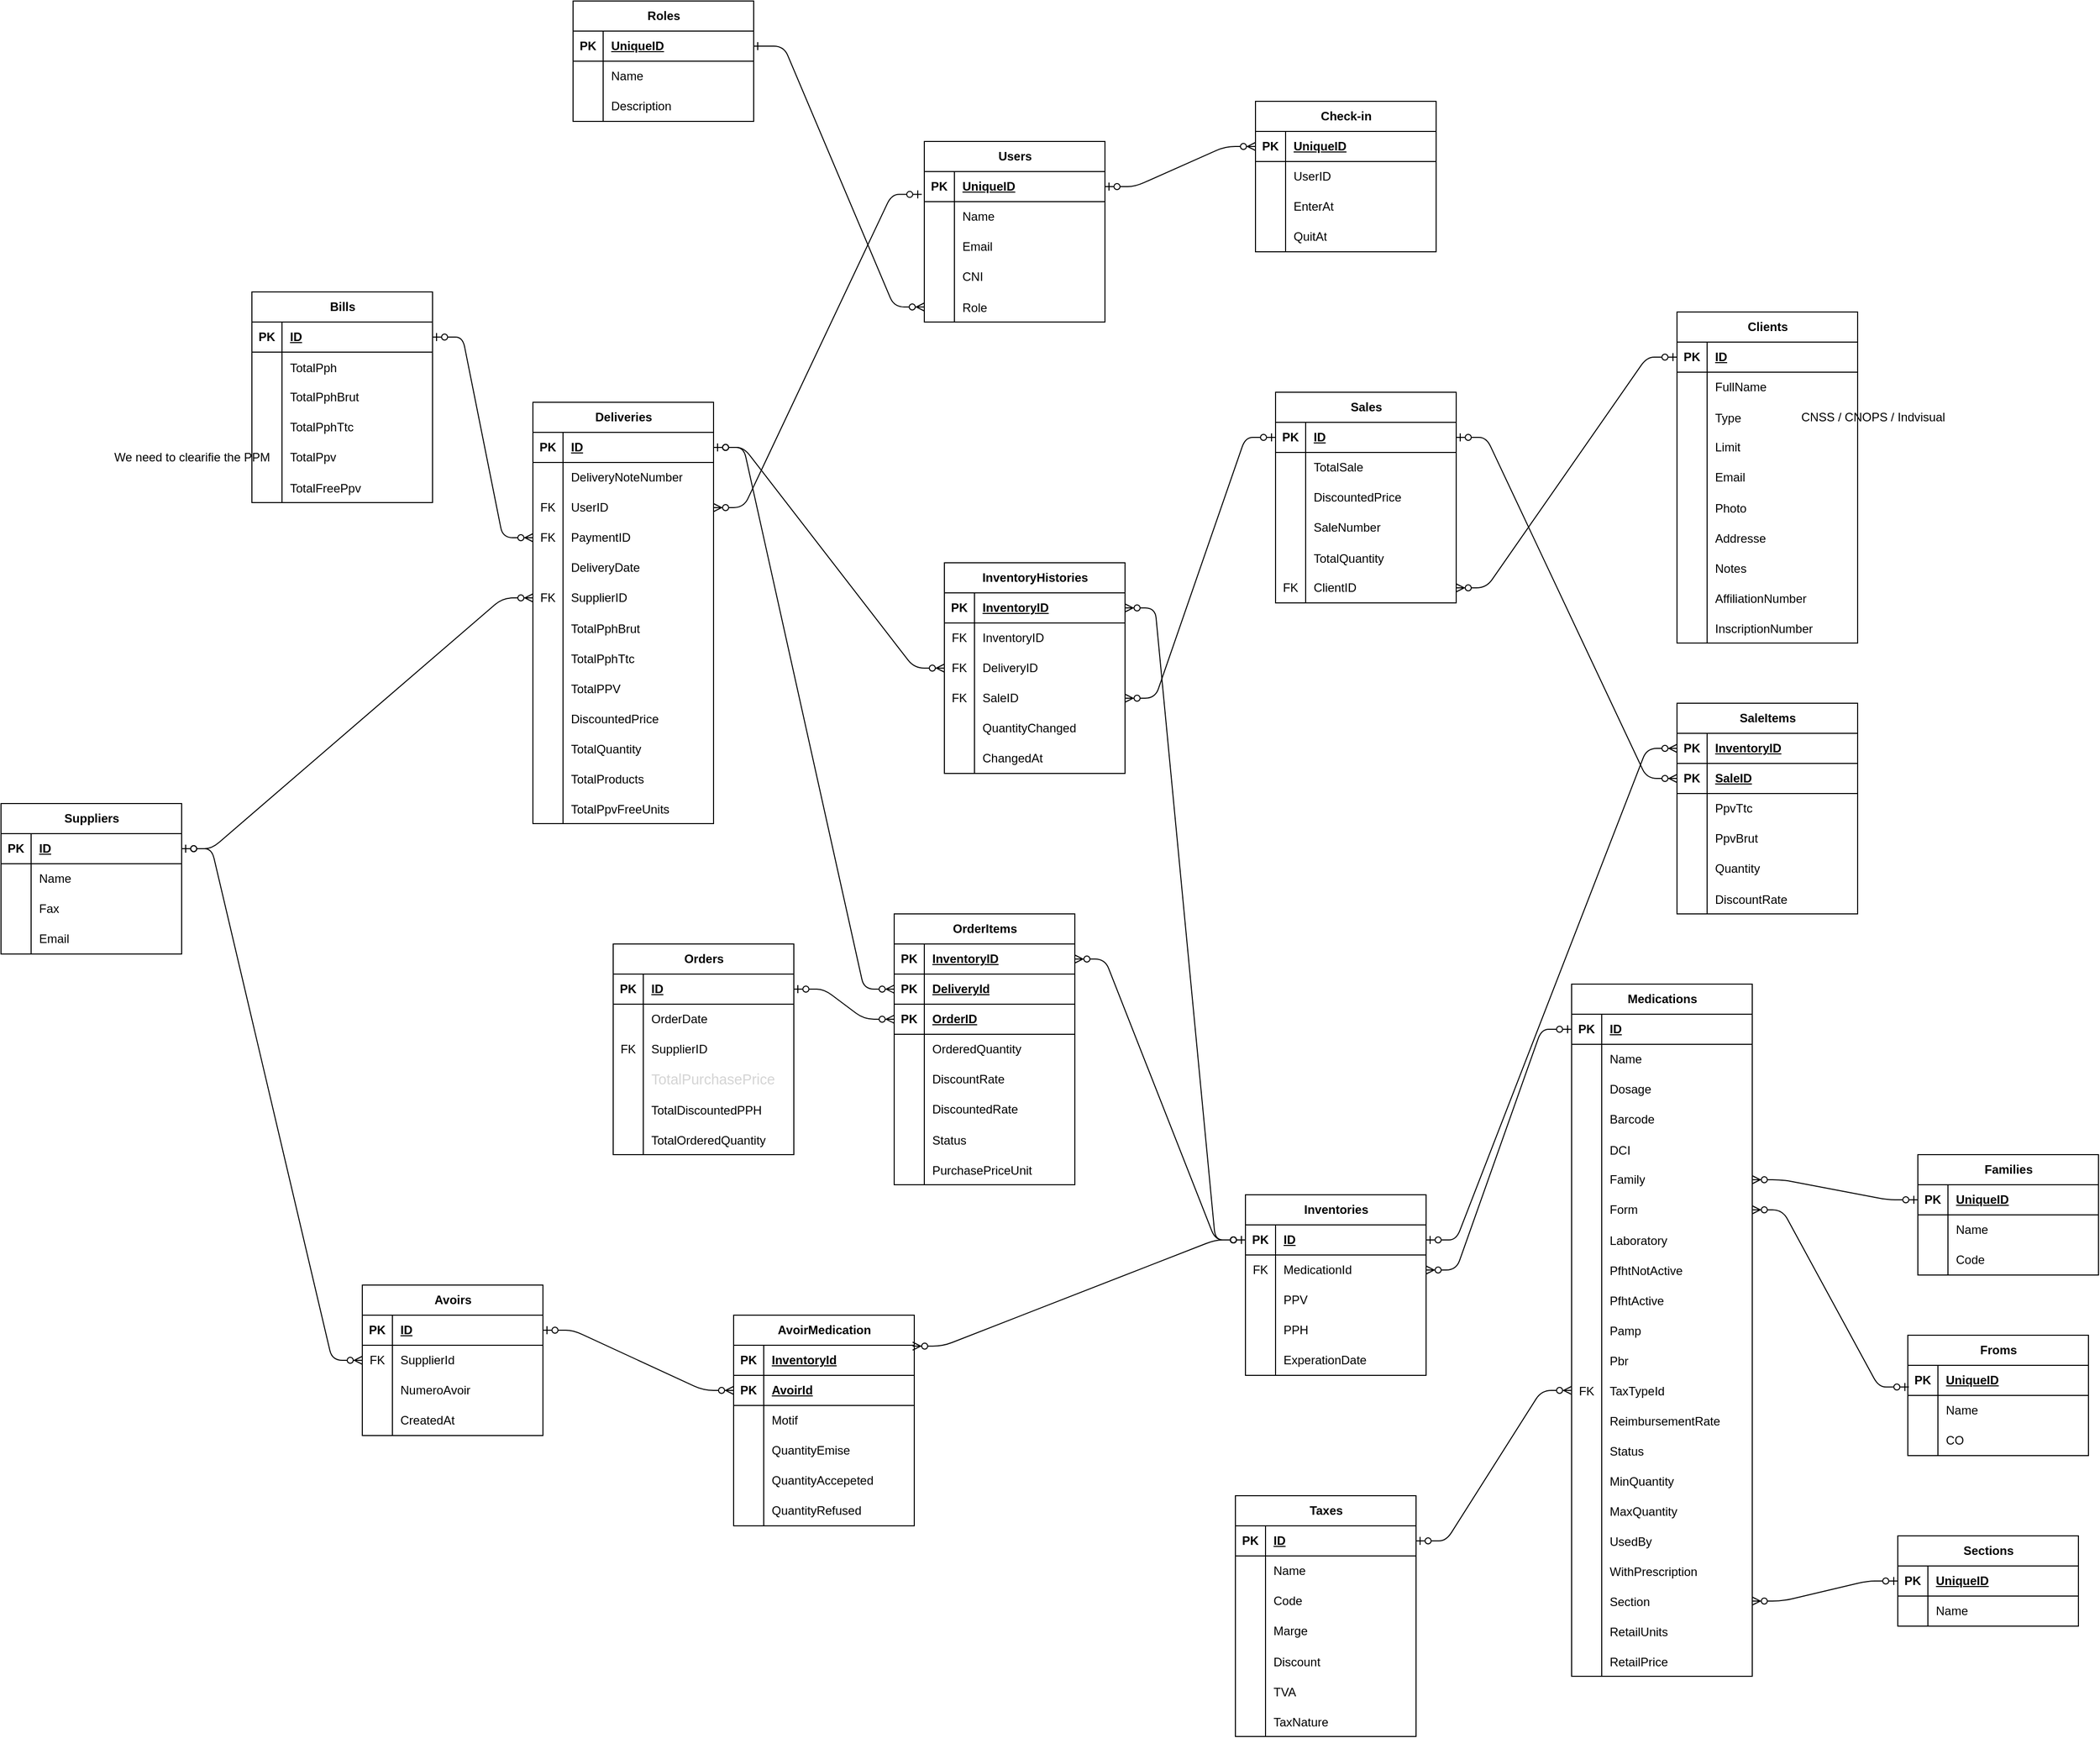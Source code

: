 <mxfile version="24.4.13" type="device" pages="4">
  <diagram id="R2lEEEUBdFMjLlhIrx00" name="Database Diagram">
    <mxGraphModel dx="3300" dy="2058" grid="1" gridSize="10" guides="1" tooltips="1" connect="1" arrows="1" fold="1" page="0" pageScale="1" pageWidth="850" pageHeight="1100" math="0" shadow="0" extFonts="Permanent Marker^https://fonts.googleapis.com/css?family=Permanent+Marker">
      <root>
        <mxCell id="0" />
        <mxCell id="1" parent="0" />
        <mxCell id="UaTegrKZujPqQEruDPQc-1" value="Medications" style="shape=table;startSize=30;container=1;collapsible=1;childLayout=tableLayout;fixedRows=1;rowLines=0;fontStyle=1;align=center;resizeLast=1;html=1;" parent="1" vertex="1">
          <mxGeometry x="425" y="420" width="180" height="690" as="geometry">
            <mxRectangle x="425" y="420" width="100" height="30" as="alternateBounds" />
          </mxGeometry>
        </mxCell>
        <mxCell id="UaTegrKZujPqQEruDPQc-2" value="" style="shape=tableRow;horizontal=0;startSize=0;swimlaneHead=0;swimlaneBody=0;fillColor=none;collapsible=0;dropTarget=0;points=[[0,0.5],[1,0.5]];portConstraint=eastwest;top=0;left=0;right=0;bottom=1;" parent="UaTegrKZujPqQEruDPQc-1" vertex="1">
          <mxGeometry y="30" width="180" height="30" as="geometry" />
        </mxCell>
        <mxCell id="UaTegrKZujPqQEruDPQc-3" value="PK" style="shape=partialRectangle;connectable=0;fillColor=none;top=0;left=0;bottom=0;right=0;fontStyle=1;overflow=hidden;whiteSpace=wrap;html=1;" parent="UaTegrKZujPqQEruDPQc-2" vertex="1">
          <mxGeometry width="30" height="30" as="geometry">
            <mxRectangle width="30" height="30" as="alternateBounds" />
          </mxGeometry>
        </mxCell>
        <mxCell id="UaTegrKZujPqQEruDPQc-4" value="ID" style="shape=partialRectangle;connectable=0;fillColor=none;top=0;left=0;bottom=0;right=0;align=left;spacingLeft=6;fontStyle=5;overflow=hidden;whiteSpace=wrap;html=1;" parent="UaTegrKZujPqQEruDPQc-2" vertex="1">
          <mxGeometry x="30" width="150" height="30" as="geometry">
            <mxRectangle width="150" height="30" as="alternateBounds" />
          </mxGeometry>
        </mxCell>
        <mxCell id="UaTegrKZujPqQEruDPQc-5" value="" style="shape=tableRow;horizontal=0;startSize=0;swimlaneHead=0;swimlaneBody=0;fillColor=none;collapsible=0;dropTarget=0;points=[[0,0.5],[1,0.5]];portConstraint=eastwest;top=0;left=0;right=0;bottom=0;" parent="UaTegrKZujPqQEruDPQc-1" vertex="1">
          <mxGeometry y="60" width="180" height="30" as="geometry" />
        </mxCell>
        <mxCell id="UaTegrKZujPqQEruDPQc-6" value="" style="shape=partialRectangle;connectable=0;fillColor=none;top=0;left=0;bottom=0;right=0;editable=1;overflow=hidden;whiteSpace=wrap;html=1;" parent="UaTegrKZujPqQEruDPQc-5" vertex="1">
          <mxGeometry width="30" height="30" as="geometry">
            <mxRectangle width="30" height="30" as="alternateBounds" />
          </mxGeometry>
        </mxCell>
        <mxCell id="UaTegrKZujPqQEruDPQc-7" value="Name" style="shape=partialRectangle;connectable=0;fillColor=none;top=0;left=0;bottom=0;right=0;align=left;spacingLeft=6;overflow=hidden;whiteSpace=wrap;html=1;" parent="UaTegrKZujPqQEruDPQc-5" vertex="1">
          <mxGeometry x="30" width="150" height="30" as="geometry">
            <mxRectangle width="150" height="30" as="alternateBounds" />
          </mxGeometry>
        </mxCell>
        <mxCell id="UaTegrKZujPqQEruDPQc-8" value="" style="shape=tableRow;horizontal=0;startSize=0;swimlaneHead=0;swimlaneBody=0;fillColor=none;collapsible=0;dropTarget=0;points=[[0,0.5],[1,0.5]];portConstraint=eastwest;top=0;left=0;right=0;bottom=0;" parent="UaTegrKZujPqQEruDPQc-1" vertex="1">
          <mxGeometry y="90" width="180" height="30" as="geometry" />
        </mxCell>
        <mxCell id="UaTegrKZujPqQEruDPQc-9" value="" style="shape=partialRectangle;connectable=0;fillColor=none;top=0;left=0;bottom=0;right=0;editable=1;overflow=hidden;whiteSpace=wrap;html=1;" parent="UaTegrKZujPqQEruDPQc-8" vertex="1">
          <mxGeometry width="30" height="30" as="geometry">
            <mxRectangle width="30" height="30" as="alternateBounds" />
          </mxGeometry>
        </mxCell>
        <mxCell id="UaTegrKZujPqQEruDPQc-10" value="Dosage" style="shape=partialRectangle;connectable=0;fillColor=none;top=0;left=0;bottom=0;right=0;align=left;spacingLeft=6;overflow=hidden;whiteSpace=wrap;html=1;" parent="UaTegrKZujPqQEruDPQc-8" vertex="1">
          <mxGeometry x="30" width="150" height="30" as="geometry">
            <mxRectangle width="150" height="30" as="alternateBounds" />
          </mxGeometry>
        </mxCell>
        <mxCell id="UaTegrKZujPqQEruDPQc-11" value="" style="shape=tableRow;horizontal=0;startSize=0;swimlaneHead=0;swimlaneBody=0;fillColor=none;collapsible=0;dropTarget=0;points=[[0,0.5],[1,0.5]];portConstraint=eastwest;top=0;left=0;right=0;bottom=0;" parent="UaTegrKZujPqQEruDPQc-1" vertex="1">
          <mxGeometry y="120" width="180" height="30" as="geometry" />
        </mxCell>
        <mxCell id="UaTegrKZujPqQEruDPQc-12" value="" style="shape=partialRectangle;connectable=0;fillColor=none;top=0;left=0;bottom=0;right=0;editable=1;overflow=hidden;whiteSpace=wrap;html=1;" parent="UaTegrKZujPqQEruDPQc-11" vertex="1">
          <mxGeometry width="30" height="30" as="geometry">
            <mxRectangle width="30" height="30" as="alternateBounds" />
          </mxGeometry>
        </mxCell>
        <mxCell id="UaTegrKZujPqQEruDPQc-13" value="Barcode" style="shape=partialRectangle;connectable=0;fillColor=none;top=0;left=0;bottom=0;right=0;align=left;spacingLeft=6;overflow=hidden;whiteSpace=wrap;html=1;" parent="UaTegrKZujPqQEruDPQc-11" vertex="1">
          <mxGeometry x="30" width="150" height="30" as="geometry">
            <mxRectangle width="150" height="30" as="alternateBounds" />
          </mxGeometry>
        </mxCell>
        <mxCell id="UaTegrKZujPqQEruDPQc-32" value="" style="shape=tableRow;horizontal=0;startSize=0;swimlaneHead=0;swimlaneBody=0;fillColor=none;collapsible=0;dropTarget=0;points=[[0,0.5],[1,0.5]];portConstraint=eastwest;top=0;left=0;right=0;bottom=0;" parent="UaTegrKZujPqQEruDPQc-1" vertex="1">
          <mxGeometry y="150" width="180" height="30" as="geometry" />
        </mxCell>
        <mxCell id="UaTegrKZujPqQEruDPQc-33" value="" style="shape=partialRectangle;connectable=0;fillColor=none;top=0;left=0;bottom=0;right=0;editable=1;overflow=hidden;" parent="UaTegrKZujPqQEruDPQc-32" vertex="1">
          <mxGeometry width="30" height="30" as="geometry">
            <mxRectangle width="30" height="30" as="alternateBounds" />
          </mxGeometry>
        </mxCell>
        <mxCell id="UaTegrKZujPqQEruDPQc-34" value="DCI" style="shape=partialRectangle;connectable=0;fillColor=none;top=0;left=0;bottom=0;right=0;align=left;spacingLeft=6;overflow=hidden;" parent="UaTegrKZujPqQEruDPQc-32" vertex="1">
          <mxGeometry x="30" width="150" height="30" as="geometry">
            <mxRectangle width="150" height="30" as="alternateBounds" />
          </mxGeometry>
        </mxCell>
        <mxCell id="UaTegrKZujPqQEruDPQc-38" value="" style="shape=tableRow;horizontal=0;startSize=0;swimlaneHead=0;swimlaneBody=0;fillColor=none;collapsible=0;dropTarget=0;points=[[0,0.5],[1,0.5]];portConstraint=eastwest;top=0;left=0;right=0;bottom=0;" parent="UaTegrKZujPqQEruDPQc-1" vertex="1">
          <mxGeometry y="180" width="180" height="30" as="geometry" />
        </mxCell>
        <mxCell id="UaTegrKZujPqQEruDPQc-39" value="" style="shape=partialRectangle;connectable=0;fillColor=none;top=0;left=0;bottom=0;right=0;fontStyle=0;overflow=hidden;whiteSpace=wrap;html=1;" parent="UaTegrKZujPqQEruDPQc-38" vertex="1">
          <mxGeometry width="30" height="30" as="geometry">
            <mxRectangle width="30" height="30" as="alternateBounds" />
          </mxGeometry>
        </mxCell>
        <mxCell id="UaTegrKZujPqQEruDPQc-40" value="Family" style="shape=partialRectangle;connectable=0;fillColor=none;top=0;left=0;bottom=0;right=0;align=left;spacingLeft=6;fontStyle=0;overflow=hidden;whiteSpace=wrap;html=1;" parent="UaTegrKZujPqQEruDPQc-38" vertex="1">
          <mxGeometry x="30" width="150" height="30" as="geometry">
            <mxRectangle width="150" height="30" as="alternateBounds" />
          </mxGeometry>
        </mxCell>
        <mxCell id="UaTegrKZujPqQEruDPQc-35" value="" style="shape=tableRow;horizontal=0;startSize=0;swimlaneHead=0;swimlaneBody=0;fillColor=none;collapsible=0;dropTarget=0;points=[[0,0.5],[1,0.5]];portConstraint=eastwest;top=0;left=0;right=0;bottom=0;" parent="UaTegrKZujPqQEruDPQc-1" vertex="1">
          <mxGeometry y="210" width="180" height="30" as="geometry" />
        </mxCell>
        <mxCell id="UaTegrKZujPqQEruDPQc-36" value="" style="shape=partialRectangle;connectable=0;fillColor=none;top=0;left=0;bottom=0;right=0;fontStyle=0;overflow=hidden;whiteSpace=wrap;html=1;" parent="UaTegrKZujPqQEruDPQc-35" vertex="1">
          <mxGeometry width="30" height="30" as="geometry">
            <mxRectangle width="30" height="30" as="alternateBounds" />
          </mxGeometry>
        </mxCell>
        <mxCell id="UaTegrKZujPqQEruDPQc-37" value="Form" style="shape=partialRectangle;connectable=0;fillColor=none;top=0;left=0;bottom=0;right=0;align=left;spacingLeft=6;fontStyle=0;overflow=hidden;whiteSpace=wrap;html=1;" parent="UaTegrKZujPqQEruDPQc-35" vertex="1">
          <mxGeometry x="30" width="150" height="30" as="geometry">
            <mxRectangle width="150" height="30" as="alternateBounds" />
          </mxGeometry>
        </mxCell>
        <mxCell id="UaTegrKZujPqQEruDPQc-41" value="" style="shape=tableRow;horizontal=0;startSize=0;swimlaneHead=0;swimlaneBody=0;fillColor=none;collapsible=0;dropTarget=0;points=[[0,0.5],[1,0.5]];portConstraint=eastwest;top=0;left=0;right=0;bottom=0;" parent="UaTegrKZujPqQEruDPQc-1" vertex="1">
          <mxGeometry y="240" width="180" height="30" as="geometry" />
        </mxCell>
        <mxCell id="UaTegrKZujPqQEruDPQc-42" value="" style="shape=partialRectangle;connectable=0;fillColor=none;top=0;left=0;bottom=0;right=0;editable=1;overflow=hidden;" parent="UaTegrKZujPqQEruDPQc-41" vertex="1">
          <mxGeometry width="30" height="30" as="geometry">
            <mxRectangle width="30" height="30" as="alternateBounds" />
          </mxGeometry>
        </mxCell>
        <mxCell id="UaTegrKZujPqQEruDPQc-43" value="Laboratory" style="shape=partialRectangle;connectable=0;fillColor=none;top=0;left=0;bottom=0;right=0;align=left;spacingLeft=6;overflow=hidden;" parent="UaTegrKZujPqQEruDPQc-41" vertex="1">
          <mxGeometry x="30" width="150" height="30" as="geometry">
            <mxRectangle width="150" height="30" as="alternateBounds" />
          </mxGeometry>
        </mxCell>
        <mxCell id="UaTegrKZujPqQEruDPQc-44" value="" style="shape=tableRow;horizontal=0;startSize=0;swimlaneHead=0;swimlaneBody=0;fillColor=none;collapsible=0;dropTarget=0;points=[[0,0.5],[1,0.5]];portConstraint=eastwest;top=0;left=0;right=0;bottom=0;" parent="UaTegrKZujPqQEruDPQc-1" vertex="1">
          <mxGeometry y="270" width="180" height="30" as="geometry" />
        </mxCell>
        <mxCell id="UaTegrKZujPqQEruDPQc-45" value="" style="shape=partialRectangle;connectable=0;fillColor=none;top=0;left=0;bottom=0;right=0;editable=1;overflow=hidden;" parent="UaTegrKZujPqQEruDPQc-44" vertex="1">
          <mxGeometry width="30" height="30" as="geometry">
            <mxRectangle width="30" height="30" as="alternateBounds" />
          </mxGeometry>
        </mxCell>
        <mxCell id="UaTegrKZujPqQEruDPQc-46" value="PfhtNotActive" style="shape=partialRectangle;connectable=0;fillColor=none;top=0;left=0;bottom=0;right=0;align=left;spacingLeft=6;overflow=hidden;" parent="UaTegrKZujPqQEruDPQc-44" vertex="1">
          <mxGeometry x="30" width="150" height="30" as="geometry">
            <mxRectangle width="150" height="30" as="alternateBounds" />
          </mxGeometry>
        </mxCell>
        <mxCell id="UaTegrKZujPqQEruDPQc-47" value="" style="shape=tableRow;horizontal=0;startSize=0;swimlaneHead=0;swimlaneBody=0;fillColor=none;collapsible=0;dropTarget=0;points=[[0,0.5],[1,0.5]];portConstraint=eastwest;top=0;left=0;right=0;bottom=0;" parent="UaTegrKZujPqQEruDPQc-1" vertex="1">
          <mxGeometry y="300" width="180" height="30" as="geometry" />
        </mxCell>
        <mxCell id="UaTegrKZujPqQEruDPQc-48" value="" style="shape=partialRectangle;connectable=0;fillColor=none;top=0;left=0;bottom=0;right=0;editable=1;overflow=hidden;" parent="UaTegrKZujPqQEruDPQc-47" vertex="1">
          <mxGeometry width="30" height="30" as="geometry">
            <mxRectangle width="30" height="30" as="alternateBounds" />
          </mxGeometry>
        </mxCell>
        <mxCell id="UaTegrKZujPqQEruDPQc-49" value="PfhtActive" style="shape=partialRectangle;connectable=0;fillColor=none;top=0;left=0;bottom=0;right=0;align=left;spacingLeft=6;overflow=hidden;" parent="UaTegrKZujPqQEruDPQc-47" vertex="1">
          <mxGeometry x="30" width="150" height="30" as="geometry">
            <mxRectangle width="150" height="30" as="alternateBounds" />
          </mxGeometry>
        </mxCell>
        <mxCell id="UaTegrKZujPqQEruDPQc-50" value="" style="shape=tableRow;horizontal=0;startSize=0;swimlaneHead=0;swimlaneBody=0;fillColor=none;collapsible=0;dropTarget=0;points=[[0,0.5],[1,0.5]];portConstraint=eastwest;top=0;left=0;right=0;bottom=0;" parent="UaTegrKZujPqQEruDPQc-1" vertex="1">
          <mxGeometry y="330" width="180" height="30" as="geometry" />
        </mxCell>
        <mxCell id="UaTegrKZujPqQEruDPQc-51" value="" style="shape=partialRectangle;connectable=0;fillColor=none;top=0;left=0;bottom=0;right=0;editable=1;overflow=hidden;" parent="UaTegrKZujPqQEruDPQc-50" vertex="1">
          <mxGeometry width="30" height="30" as="geometry">
            <mxRectangle width="30" height="30" as="alternateBounds" />
          </mxGeometry>
        </mxCell>
        <mxCell id="UaTegrKZujPqQEruDPQc-52" value="Pamp" style="shape=partialRectangle;connectable=0;fillColor=none;top=0;left=0;bottom=0;right=0;align=left;spacingLeft=6;overflow=hidden;" parent="UaTegrKZujPqQEruDPQc-50" vertex="1">
          <mxGeometry x="30" width="150" height="30" as="geometry">
            <mxRectangle width="150" height="30" as="alternateBounds" />
          </mxGeometry>
        </mxCell>
        <mxCell id="UaTegrKZujPqQEruDPQc-53" value="" style="shape=tableRow;horizontal=0;startSize=0;swimlaneHead=0;swimlaneBody=0;fillColor=none;collapsible=0;dropTarget=0;points=[[0,0.5],[1,0.5]];portConstraint=eastwest;top=0;left=0;right=0;bottom=0;" parent="UaTegrKZujPqQEruDPQc-1" vertex="1">
          <mxGeometry y="360" width="180" height="30" as="geometry" />
        </mxCell>
        <mxCell id="UaTegrKZujPqQEruDPQc-54" value="" style="shape=partialRectangle;connectable=0;fillColor=none;top=0;left=0;bottom=0;right=0;editable=1;overflow=hidden;" parent="UaTegrKZujPqQEruDPQc-53" vertex="1">
          <mxGeometry width="30" height="30" as="geometry">
            <mxRectangle width="30" height="30" as="alternateBounds" />
          </mxGeometry>
        </mxCell>
        <mxCell id="UaTegrKZujPqQEruDPQc-55" value="Pbr" style="shape=partialRectangle;connectable=0;fillColor=none;top=0;left=0;bottom=0;right=0;align=left;spacingLeft=6;overflow=hidden;" parent="UaTegrKZujPqQEruDPQc-53" vertex="1">
          <mxGeometry x="30" width="150" height="30" as="geometry">
            <mxRectangle width="150" height="30" as="alternateBounds" />
          </mxGeometry>
        </mxCell>
        <mxCell id="UaTegrKZujPqQEruDPQc-56" value="" style="shape=tableRow;horizontal=0;startSize=0;swimlaneHead=0;swimlaneBody=0;fillColor=none;collapsible=0;dropTarget=0;points=[[0,0.5],[1,0.5]];portConstraint=eastwest;top=0;left=0;right=0;bottom=0;" parent="UaTegrKZujPqQEruDPQc-1" vertex="1">
          <mxGeometry y="390" width="180" height="30" as="geometry" />
        </mxCell>
        <mxCell id="UaTegrKZujPqQEruDPQc-57" value="FK" style="shape=partialRectangle;connectable=0;fillColor=none;top=0;left=0;bottom=0;right=0;editable=1;overflow=hidden;" parent="UaTegrKZujPqQEruDPQc-56" vertex="1">
          <mxGeometry width="30" height="30" as="geometry">
            <mxRectangle width="30" height="30" as="alternateBounds" />
          </mxGeometry>
        </mxCell>
        <mxCell id="UaTegrKZujPqQEruDPQc-58" value="TaxTypeId" style="shape=partialRectangle;connectable=0;fillColor=none;top=0;left=0;bottom=0;right=0;align=left;spacingLeft=6;overflow=hidden;" parent="UaTegrKZujPqQEruDPQc-56" vertex="1">
          <mxGeometry x="30" width="150" height="30" as="geometry">
            <mxRectangle width="150" height="30" as="alternateBounds" />
          </mxGeometry>
        </mxCell>
        <mxCell id="UaTegrKZujPqQEruDPQc-62" value="" style="shape=tableRow;horizontal=0;startSize=0;swimlaneHead=0;swimlaneBody=0;fillColor=none;collapsible=0;dropTarget=0;points=[[0,0.5],[1,0.5]];portConstraint=eastwest;top=0;left=0;right=0;bottom=0;" parent="UaTegrKZujPqQEruDPQc-1" vertex="1">
          <mxGeometry y="420" width="180" height="30" as="geometry" />
        </mxCell>
        <mxCell id="UaTegrKZujPqQEruDPQc-63" value="" style="shape=partialRectangle;connectable=0;fillColor=none;top=0;left=0;bottom=0;right=0;editable=1;overflow=hidden;" parent="UaTegrKZujPqQEruDPQc-62" vertex="1">
          <mxGeometry width="30" height="30" as="geometry">
            <mxRectangle width="30" height="30" as="alternateBounds" />
          </mxGeometry>
        </mxCell>
        <mxCell id="UaTegrKZujPqQEruDPQc-64" value="ReimbursementRate" style="shape=partialRectangle;connectable=0;fillColor=none;top=0;left=0;bottom=0;right=0;align=left;spacingLeft=6;overflow=hidden;" parent="UaTegrKZujPqQEruDPQc-62" vertex="1">
          <mxGeometry x="30" width="150" height="30" as="geometry">
            <mxRectangle width="150" height="30" as="alternateBounds" />
          </mxGeometry>
        </mxCell>
        <mxCell id="UaTegrKZujPqQEruDPQc-65" value="" style="shape=tableRow;horizontal=0;startSize=0;swimlaneHead=0;swimlaneBody=0;fillColor=none;collapsible=0;dropTarget=0;points=[[0,0.5],[1,0.5]];portConstraint=eastwest;top=0;left=0;right=0;bottom=0;" parent="UaTegrKZujPqQEruDPQc-1" vertex="1">
          <mxGeometry y="450" width="180" height="30" as="geometry" />
        </mxCell>
        <mxCell id="UaTegrKZujPqQEruDPQc-66" value="" style="shape=partialRectangle;connectable=0;fillColor=none;top=0;left=0;bottom=0;right=0;editable=1;overflow=hidden;" parent="UaTegrKZujPqQEruDPQc-65" vertex="1">
          <mxGeometry width="30" height="30" as="geometry">
            <mxRectangle width="30" height="30" as="alternateBounds" />
          </mxGeometry>
        </mxCell>
        <mxCell id="UaTegrKZujPqQEruDPQc-67" value="Status" style="shape=partialRectangle;connectable=0;fillColor=none;top=0;left=0;bottom=0;right=0;align=left;spacingLeft=6;overflow=hidden;" parent="UaTegrKZujPqQEruDPQc-65" vertex="1">
          <mxGeometry x="30" width="150" height="30" as="geometry">
            <mxRectangle width="150" height="30" as="alternateBounds" />
          </mxGeometry>
        </mxCell>
        <mxCell id="UaTegrKZujPqQEruDPQc-68" value="" style="shape=tableRow;horizontal=0;startSize=0;swimlaneHead=0;swimlaneBody=0;fillColor=none;collapsible=0;dropTarget=0;points=[[0,0.5],[1,0.5]];portConstraint=eastwest;top=0;left=0;right=0;bottom=0;" parent="UaTegrKZujPqQEruDPQc-1" vertex="1">
          <mxGeometry y="480" width="180" height="30" as="geometry" />
        </mxCell>
        <mxCell id="UaTegrKZujPqQEruDPQc-69" value="" style="shape=partialRectangle;connectable=0;fillColor=none;top=0;left=0;bottom=0;right=0;editable=1;overflow=hidden;" parent="UaTegrKZujPqQEruDPQc-68" vertex="1">
          <mxGeometry width="30" height="30" as="geometry">
            <mxRectangle width="30" height="30" as="alternateBounds" />
          </mxGeometry>
        </mxCell>
        <mxCell id="UaTegrKZujPqQEruDPQc-70" value="MinQuantity" style="shape=partialRectangle;connectable=0;fillColor=none;top=0;left=0;bottom=0;right=0;align=left;spacingLeft=6;overflow=hidden;" parent="UaTegrKZujPqQEruDPQc-68" vertex="1">
          <mxGeometry x="30" width="150" height="30" as="geometry">
            <mxRectangle width="150" height="30" as="alternateBounds" />
          </mxGeometry>
        </mxCell>
        <mxCell id="UaTegrKZujPqQEruDPQc-71" value="" style="shape=tableRow;horizontal=0;startSize=0;swimlaneHead=0;swimlaneBody=0;fillColor=none;collapsible=0;dropTarget=0;points=[[0,0.5],[1,0.5]];portConstraint=eastwest;top=0;left=0;right=0;bottom=0;" parent="UaTegrKZujPqQEruDPQc-1" vertex="1">
          <mxGeometry y="510" width="180" height="30" as="geometry" />
        </mxCell>
        <mxCell id="UaTegrKZujPqQEruDPQc-72" value="" style="shape=partialRectangle;connectable=0;fillColor=none;top=0;left=0;bottom=0;right=0;editable=1;overflow=hidden;" parent="UaTegrKZujPqQEruDPQc-71" vertex="1">
          <mxGeometry width="30" height="30" as="geometry">
            <mxRectangle width="30" height="30" as="alternateBounds" />
          </mxGeometry>
        </mxCell>
        <mxCell id="UaTegrKZujPqQEruDPQc-73" value="MaxQuantity" style="shape=partialRectangle;connectable=0;fillColor=none;top=0;left=0;bottom=0;right=0;align=left;spacingLeft=6;overflow=hidden;" parent="UaTegrKZujPqQEruDPQc-71" vertex="1">
          <mxGeometry x="30" width="150" height="30" as="geometry">
            <mxRectangle width="150" height="30" as="alternateBounds" />
          </mxGeometry>
        </mxCell>
        <mxCell id="UaTegrKZujPqQEruDPQc-74" value="" style="shape=tableRow;horizontal=0;startSize=0;swimlaneHead=0;swimlaneBody=0;fillColor=none;collapsible=0;dropTarget=0;points=[[0,0.5],[1,0.5]];portConstraint=eastwest;top=0;left=0;right=0;bottom=0;" parent="UaTegrKZujPqQEruDPQc-1" vertex="1">
          <mxGeometry y="540" width="180" height="30" as="geometry" />
        </mxCell>
        <mxCell id="UaTegrKZujPqQEruDPQc-75" value="" style="shape=partialRectangle;connectable=0;fillColor=none;top=0;left=0;bottom=0;right=0;editable=1;overflow=hidden;" parent="UaTegrKZujPqQEruDPQc-74" vertex="1">
          <mxGeometry width="30" height="30" as="geometry">
            <mxRectangle width="30" height="30" as="alternateBounds" />
          </mxGeometry>
        </mxCell>
        <mxCell id="UaTegrKZujPqQEruDPQc-76" value="UsedBy" style="shape=partialRectangle;connectable=0;fillColor=none;top=0;left=0;bottom=0;right=0;align=left;spacingLeft=6;overflow=hidden;" parent="UaTegrKZujPqQEruDPQc-74" vertex="1">
          <mxGeometry x="30" width="150" height="30" as="geometry">
            <mxRectangle width="150" height="30" as="alternateBounds" />
          </mxGeometry>
        </mxCell>
        <mxCell id="UaTegrKZujPqQEruDPQc-77" value="" style="shape=tableRow;horizontal=0;startSize=0;swimlaneHead=0;swimlaneBody=0;fillColor=none;collapsible=0;dropTarget=0;points=[[0,0.5],[1,0.5]];portConstraint=eastwest;top=0;left=0;right=0;bottom=0;" parent="UaTegrKZujPqQEruDPQc-1" vertex="1">
          <mxGeometry y="570" width="180" height="30" as="geometry" />
        </mxCell>
        <mxCell id="UaTegrKZujPqQEruDPQc-78" value="" style="shape=partialRectangle;connectable=0;fillColor=none;top=0;left=0;bottom=0;right=0;editable=1;overflow=hidden;" parent="UaTegrKZujPqQEruDPQc-77" vertex="1">
          <mxGeometry width="30" height="30" as="geometry">
            <mxRectangle width="30" height="30" as="alternateBounds" />
          </mxGeometry>
        </mxCell>
        <mxCell id="UaTegrKZujPqQEruDPQc-79" value="WithPrescription" style="shape=partialRectangle;connectable=0;fillColor=none;top=0;left=0;bottom=0;right=0;align=left;spacingLeft=6;overflow=hidden;" parent="UaTegrKZujPqQEruDPQc-77" vertex="1">
          <mxGeometry x="30" width="150" height="30" as="geometry">
            <mxRectangle width="150" height="30" as="alternateBounds" />
          </mxGeometry>
        </mxCell>
        <mxCell id="UaTegrKZujPqQEruDPQc-391" value="" style="shape=tableRow;horizontal=0;startSize=0;swimlaneHead=0;swimlaneBody=0;fillColor=none;collapsible=0;dropTarget=0;points=[[0,0.5],[1,0.5]];portConstraint=eastwest;top=0;left=0;right=0;bottom=0;" parent="UaTegrKZujPqQEruDPQc-1" vertex="1">
          <mxGeometry y="600" width="180" height="30" as="geometry" />
        </mxCell>
        <mxCell id="UaTegrKZujPqQEruDPQc-392" value="" style="shape=partialRectangle;connectable=0;fillColor=none;top=0;left=0;bottom=0;right=0;editable=1;overflow=hidden;" parent="UaTegrKZujPqQEruDPQc-391" vertex="1">
          <mxGeometry width="30" height="30" as="geometry">
            <mxRectangle width="30" height="30" as="alternateBounds" />
          </mxGeometry>
        </mxCell>
        <mxCell id="UaTegrKZujPqQEruDPQc-393" value="Section" style="shape=partialRectangle;connectable=0;fillColor=none;top=0;left=0;bottom=0;right=0;align=left;spacingLeft=6;overflow=hidden;" parent="UaTegrKZujPqQEruDPQc-391" vertex="1">
          <mxGeometry x="30" width="150" height="30" as="geometry">
            <mxRectangle width="150" height="30" as="alternateBounds" />
          </mxGeometry>
        </mxCell>
        <mxCell id="UaTegrKZujPqQEruDPQc-86" value="" style="shape=tableRow;horizontal=0;startSize=0;swimlaneHead=0;swimlaneBody=0;fillColor=none;collapsible=0;dropTarget=0;points=[[0,0.5],[1,0.5]];portConstraint=eastwest;top=0;left=0;right=0;bottom=0;" parent="UaTegrKZujPqQEruDPQc-1" vertex="1">
          <mxGeometry y="630" width="180" height="30" as="geometry" />
        </mxCell>
        <mxCell id="UaTegrKZujPqQEruDPQc-87" value="" style="shape=partialRectangle;connectable=0;fillColor=none;top=0;left=0;bottom=0;right=0;editable=1;overflow=hidden;" parent="UaTegrKZujPqQEruDPQc-86" vertex="1">
          <mxGeometry width="30" height="30" as="geometry">
            <mxRectangle width="30" height="30" as="alternateBounds" />
          </mxGeometry>
        </mxCell>
        <mxCell id="UaTegrKZujPqQEruDPQc-88" value="RetailUnits" style="shape=partialRectangle;connectable=0;fillColor=none;top=0;left=0;bottom=0;right=0;align=left;spacingLeft=6;overflow=hidden;" parent="UaTegrKZujPqQEruDPQc-86" vertex="1">
          <mxGeometry x="30" width="150" height="30" as="geometry">
            <mxRectangle width="150" height="30" as="alternateBounds" />
          </mxGeometry>
        </mxCell>
        <mxCell id="UaTegrKZujPqQEruDPQc-89" value="" style="shape=tableRow;horizontal=0;startSize=0;swimlaneHead=0;swimlaneBody=0;fillColor=none;collapsible=0;dropTarget=0;points=[[0,0.5],[1,0.5]];portConstraint=eastwest;top=0;left=0;right=0;bottom=0;" parent="UaTegrKZujPqQEruDPQc-1" vertex="1">
          <mxGeometry y="660" width="180" height="30" as="geometry" />
        </mxCell>
        <mxCell id="UaTegrKZujPqQEruDPQc-90" value="" style="shape=partialRectangle;connectable=0;fillColor=none;top=0;left=0;bottom=0;right=0;editable=1;overflow=hidden;" parent="UaTegrKZujPqQEruDPQc-89" vertex="1">
          <mxGeometry width="30" height="30" as="geometry">
            <mxRectangle width="30" height="30" as="alternateBounds" />
          </mxGeometry>
        </mxCell>
        <mxCell id="UaTegrKZujPqQEruDPQc-91" value="RetailPrice" style="shape=partialRectangle;connectable=0;fillColor=none;top=0;left=0;bottom=0;right=0;align=left;spacingLeft=6;overflow=hidden;" parent="UaTegrKZujPqQEruDPQc-89" vertex="1">
          <mxGeometry x="30" width="150" height="30" as="geometry">
            <mxRectangle width="150" height="30" as="alternateBounds" />
          </mxGeometry>
        </mxCell>
        <mxCell id="UaTegrKZujPqQEruDPQc-14" value="Inventories" style="shape=table;startSize=30;container=1;collapsible=1;childLayout=tableLayout;fixedRows=1;rowLines=0;fontStyle=1;align=center;resizeLast=1;html=1;" parent="1" vertex="1">
          <mxGeometry x="100" y="630" width="180" height="180" as="geometry">
            <mxRectangle x="120" y="300" width="100" height="30" as="alternateBounds" />
          </mxGeometry>
        </mxCell>
        <mxCell id="UaTegrKZujPqQEruDPQc-15" value="" style="shape=tableRow;horizontal=0;startSize=0;swimlaneHead=0;swimlaneBody=0;fillColor=none;collapsible=0;dropTarget=0;points=[[0,0.5],[1,0.5]];portConstraint=eastwest;top=0;left=0;right=0;bottom=1;" parent="UaTegrKZujPqQEruDPQc-14" vertex="1">
          <mxGeometry y="30" width="180" height="30" as="geometry" />
        </mxCell>
        <mxCell id="UaTegrKZujPqQEruDPQc-16" value="PK" style="shape=partialRectangle;connectable=0;fillColor=none;top=0;left=0;bottom=0;right=0;fontStyle=1;overflow=hidden;whiteSpace=wrap;html=1;" parent="UaTegrKZujPqQEruDPQc-15" vertex="1">
          <mxGeometry width="30" height="30" as="geometry">
            <mxRectangle width="30" height="30" as="alternateBounds" />
          </mxGeometry>
        </mxCell>
        <mxCell id="UaTegrKZujPqQEruDPQc-17" value="ID" style="shape=partialRectangle;connectable=0;fillColor=none;top=0;left=0;bottom=0;right=0;align=left;spacingLeft=6;fontStyle=5;overflow=hidden;whiteSpace=wrap;html=1;" parent="UaTegrKZujPqQEruDPQc-15" vertex="1">
          <mxGeometry x="30" width="150" height="30" as="geometry">
            <mxRectangle width="150" height="30" as="alternateBounds" />
          </mxGeometry>
        </mxCell>
        <mxCell id="UaTegrKZujPqQEruDPQc-27" value="" style="shape=tableRow;horizontal=0;startSize=0;swimlaneHead=0;swimlaneBody=0;fillColor=none;collapsible=0;dropTarget=0;points=[[0,0.5],[1,0.5]];portConstraint=eastwest;top=0;left=0;right=0;bottom=0;" parent="UaTegrKZujPqQEruDPQc-14" vertex="1">
          <mxGeometry y="60" width="180" height="30" as="geometry" />
        </mxCell>
        <mxCell id="UaTegrKZujPqQEruDPQc-28" value="FK" style="shape=partialRectangle;connectable=0;fillColor=none;top=0;left=0;bottom=0;right=0;fontStyle=0;overflow=hidden;whiteSpace=wrap;html=1;" parent="UaTegrKZujPqQEruDPQc-27" vertex="1">
          <mxGeometry width="30" height="30" as="geometry">
            <mxRectangle width="30" height="30" as="alternateBounds" />
          </mxGeometry>
        </mxCell>
        <mxCell id="UaTegrKZujPqQEruDPQc-29" value="MedicationId" style="shape=partialRectangle;connectable=0;fillColor=none;top=0;left=0;bottom=0;right=0;align=left;spacingLeft=6;fontStyle=0;overflow=hidden;whiteSpace=wrap;html=1;" parent="UaTegrKZujPqQEruDPQc-27" vertex="1">
          <mxGeometry x="30" width="150" height="30" as="geometry">
            <mxRectangle width="150" height="30" as="alternateBounds" />
          </mxGeometry>
        </mxCell>
        <mxCell id="UaTegrKZujPqQEruDPQc-18" value="" style="shape=tableRow;horizontal=0;startSize=0;swimlaneHead=0;swimlaneBody=0;fillColor=none;collapsible=0;dropTarget=0;points=[[0,0.5],[1,0.5]];portConstraint=eastwest;top=0;left=0;right=0;bottom=0;" parent="UaTegrKZujPqQEruDPQc-14" vertex="1">
          <mxGeometry y="90" width="180" height="30" as="geometry" />
        </mxCell>
        <mxCell id="UaTegrKZujPqQEruDPQc-19" value="" style="shape=partialRectangle;connectable=0;fillColor=none;top=0;left=0;bottom=0;right=0;editable=1;overflow=hidden;whiteSpace=wrap;html=1;" parent="UaTegrKZujPqQEruDPQc-18" vertex="1">
          <mxGeometry width="30" height="30" as="geometry">
            <mxRectangle width="30" height="30" as="alternateBounds" />
          </mxGeometry>
        </mxCell>
        <mxCell id="UaTegrKZujPqQEruDPQc-20" value="PPV" style="shape=partialRectangle;connectable=0;fillColor=none;top=0;left=0;bottom=0;right=0;align=left;spacingLeft=6;overflow=hidden;whiteSpace=wrap;html=1;" parent="UaTegrKZujPqQEruDPQc-18" vertex="1">
          <mxGeometry x="30" width="150" height="30" as="geometry">
            <mxRectangle width="150" height="30" as="alternateBounds" />
          </mxGeometry>
        </mxCell>
        <mxCell id="UaTegrKZujPqQEruDPQc-21" value="" style="shape=tableRow;horizontal=0;startSize=0;swimlaneHead=0;swimlaneBody=0;fillColor=none;collapsible=0;dropTarget=0;points=[[0,0.5],[1,0.5]];portConstraint=eastwest;top=0;left=0;right=0;bottom=0;" parent="UaTegrKZujPqQEruDPQc-14" vertex="1">
          <mxGeometry y="120" width="180" height="30" as="geometry" />
        </mxCell>
        <mxCell id="UaTegrKZujPqQEruDPQc-22" value="" style="shape=partialRectangle;connectable=0;fillColor=none;top=0;left=0;bottom=0;right=0;editable=1;overflow=hidden;whiteSpace=wrap;html=1;" parent="UaTegrKZujPqQEruDPQc-21" vertex="1">
          <mxGeometry width="30" height="30" as="geometry">
            <mxRectangle width="30" height="30" as="alternateBounds" />
          </mxGeometry>
        </mxCell>
        <mxCell id="UaTegrKZujPqQEruDPQc-23" value="PPH" style="shape=partialRectangle;connectable=0;fillColor=none;top=0;left=0;bottom=0;right=0;align=left;spacingLeft=6;overflow=hidden;whiteSpace=wrap;html=1;" parent="UaTegrKZujPqQEruDPQc-21" vertex="1">
          <mxGeometry x="30" width="150" height="30" as="geometry">
            <mxRectangle width="150" height="30" as="alternateBounds" />
          </mxGeometry>
        </mxCell>
        <mxCell id="UaTegrKZujPqQEruDPQc-24" value="" style="shape=tableRow;horizontal=0;startSize=0;swimlaneHead=0;swimlaneBody=0;fillColor=none;collapsible=0;dropTarget=0;points=[[0,0.5],[1,0.5]];portConstraint=eastwest;top=0;left=0;right=0;bottom=0;" parent="UaTegrKZujPqQEruDPQc-14" vertex="1">
          <mxGeometry y="150" width="180" height="30" as="geometry" />
        </mxCell>
        <mxCell id="UaTegrKZujPqQEruDPQc-25" value="" style="shape=partialRectangle;connectable=0;fillColor=none;top=0;left=0;bottom=0;right=0;editable=1;overflow=hidden;whiteSpace=wrap;html=1;" parent="UaTegrKZujPqQEruDPQc-24" vertex="1">
          <mxGeometry width="30" height="30" as="geometry">
            <mxRectangle width="30" height="30" as="alternateBounds" />
          </mxGeometry>
        </mxCell>
        <mxCell id="UaTegrKZujPqQEruDPQc-26" value="ExperationDate" style="shape=partialRectangle;connectable=0;fillColor=none;top=0;left=0;bottom=0;right=0;align=left;spacingLeft=6;overflow=hidden;whiteSpace=wrap;html=1;" parent="UaTegrKZujPqQEruDPQc-24" vertex="1">
          <mxGeometry x="30" width="150" height="30" as="geometry">
            <mxRectangle width="150" height="30" as="alternateBounds" />
          </mxGeometry>
        </mxCell>
        <mxCell id="UaTegrKZujPqQEruDPQc-95" value="" style="edgeStyle=entityRelationEdgeStyle;endArrow=ERzeroToMany;startArrow=ERzeroToOne;endFill=1;startFill=0;exitX=0;exitY=0.5;exitDx=0;exitDy=0;entryX=1;entryY=0.5;entryDx=0;entryDy=0;" parent="1" source="UaTegrKZujPqQEruDPQc-2" target="UaTegrKZujPqQEruDPQc-27" edge="1">
          <mxGeometry width="100" height="100" relative="1" as="geometry">
            <mxPoint x="345" y="400" as="sourcePoint" />
            <mxPoint x="425" y="430" as="targetPoint" />
          </mxGeometry>
        </mxCell>
        <mxCell id="UaTegrKZujPqQEruDPQc-96" value="Taxes" style="shape=table;startSize=30;container=1;collapsible=1;childLayout=tableLayout;fixedRows=1;rowLines=0;fontStyle=1;align=center;resizeLast=1;html=1;" parent="1" vertex="1">
          <mxGeometry x="90" y="930" width="180" height="240" as="geometry">
            <mxRectangle x="130" y="760" width="70" height="30" as="alternateBounds" />
          </mxGeometry>
        </mxCell>
        <mxCell id="UaTegrKZujPqQEruDPQc-97" value="" style="shape=tableRow;horizontal=0;startSize=0;swimlaneHead=0;swimlaneBody=0;fillColor=none;collapsible=0;dropTarget=0;points=[[0,0.5],[1,0.5]];portConstraint=eastwest;top=0;left=0;right=0;bottom=1;" parent="UaTegrKZujPqQEruDPQc-96" vertex="1">
          <mxGeometry y="30" width="180" height="30" as="geometry" />
        </mxCell>
        <mxCell id="UaTegrKZujPqQEruDPQc-98" value="PK" style="shape=partialRectangle;connectable=0;fillColor=none;top=0;left=0;bottom=0;right=0;fontStyle=1;overflow=hidden;whiteSpace=wrap;html=1;" parent="UaTegrKZujPqQEruDPQc-97" vertex="1">
          <mxGeometry width="30" height="30" as="geometry">
            <mxRectangle width="30" height="30" as="alternateBounds" />
          </mxGeometry>
        </mxCell>
        <mxCell id="UaTegrKZujPqQEruDPQc-99" value="ID" style="shape=partialRectangle;connectable=0;fillColor=none;top=0;left=0;bottom=0;right=0;align=left;spacingLeft=6;fontStyle=5;overflow=hidden;whiteSpace=wrap;html=1;" parent="UaTegrKZujPqQEruDPQc-97" vertex="1">
          <mxGeometry x="30" width="150" height="30" as="geometry">
            <mxRectangle width="150" height="30" as="alternateBounds" />
          </mxGeometry>
        </mxCell>
        <mxCell id="UaTegrKZujPqQEruDPQc-100" value="" style="shape=tableRow;horizontal=0;startSize=0;swimlaneHead=0;swimlaneBody=0;fillColor=none;collapsible=0;dropTarget=0;points=[[0,0.5],[1,0.5]];portConstraint=eastwest;top=0;left=0;right=0;bottom=0;" parent="UaTegrKZujPqQEruDPQc-96" vertex="1">
          <mxGeometry y="60" width="180" height="30" as="geometry" />
        </mxCell>
        <mxCell id="UaTegrKZujPqQEruDPQc-101" value="" style="shape=partialRectangle;connectable=0;fillColor=none;top=0;left=0;bottom=0;right=0;editable=1;overflow=hidden;whiteSpace=wrap;html=1;" parent="UaTegrKZujPqQEruDPQc-100" vertex="1">
          <mxGeometry width="30" height="30" as="geometry">
            <mxRectangle width="30" height="30" as="alternateBounds" />
          </mxGeometry>
        </mxCell>
        <mxCell id="UaTegrKZujPqQEruDPQc-102" value="Name" style="shape=partialRectangle;connectable=0;fillColor=none;top=0;left=0;bottom=0;right=0;align=left;spacingLeft=6;overflow=hidden;whiteSpace=wrap;html=1;" parent="UaTegrKZujPqQEruDPQc-100" vertex="1">
          <mxGeometry x="30" width="150" height="30" as="geometry">
            <mxRectangle width="150" height="30" as="alternateBounds" />
          </mxGeometry>
        </mxCell>
        <mxCell id="UaTegrKZujPqQEruDPQc-103" value="" style="shape=tableRow;horizontal=0;startSize=0;swimlaneHead=0;swimlaneBody=0;fillColor=none;collapsible=0;dropTarget=0;points=[[0,0.5],[1,0.5]];portConstraint=eastwest;top=0;left=0;right=0;bottom=0;" parent="UaTegrKZujPqQEruDPQc-96" vertex="1">
          <mxGeometry y="90" width="180" height="30" as="geometry" />
        </mxCell>
        <mxCell id="UaTegrKZujPqQEruDPQc-104" value="" style="shape=partialRectangle;connectable=0;fillColor=none;top=0;left=0;bottom=0;right=0;editable=1;overflow=hidden;whiteSpace=wrap;html=1;" parent="UaTegrKZujPqQEruDPQc-103" vertex="1">
          <mxGeometry width="30" height="30" as="geometry">
            <mxRectangle width="30" height="30" as="alternateBounds" />
          </mxGeometry>
        </mxCell>
        <mxCell id="UaTegrKZujPqQEruDPQc-105" value="Code" style="shape=partialRectangle;connectable=0;fillColor=none;top=0;left=0;bottom=0;right=0;align=left;spacingLeft=6;overflow=hidden;whiteSpace=wrap;html=1;" parent="UaTegrKZujPqQEruDPQc-103" vertex="1">
          <mxGeometry x="30" width="150" height="30" as="geometry">
            <mxRectangle width="150" height="30" as="alternateBounds" />
          </mxGeometry>
        </mxCell>
        <mxCell id="UaTegrKZujPqQEruDPQc-106" value="" style="shape=tableRow;horizontal=0;startSize=0;swimlaneHead=0;swimlaneBody=0;fillColor=none;collapsible=0;dropTarget=0;points=[[0,0.5],[1,0.5]];portConstraint=eastwest;top=0;left=0;right=0;bottom=0;" parent="UaTegrKZujPqQEruDPQc-96" vertex="1">
          <mxGeometry y="120" width="180" height="30" as="geometry" />
        </mxCell>
        <mxCell id="UaTegrKZujPqQEruDPQc-107" value="" style="shape=partialRectangle;connectable=0;fillColor=none;top=0;left=0;bottom=0;right=0;editable=1;overflow=hidden;whiteSpace=wrap;html=1;" parent="UaTegrKZujPqQEruDPQc-106" vertex="1">
          <mxGeometry width="30" height="30" as="geometry">
            <mxRectangle width="30" height="30" as="alternateBounds" />
          </mxGeometry>
        </mxCell>
        <mxCell id="UaTegrKZujPqQEruDPQc-108" value="Marge" style="shape=partialRectangle;connectable=0;fillColor=none;top=0;left=0;bottom=0;right=0;align=left;spacingLeft=6;overflow=hidden;whiteSpace=wrap;html=1;" parent="UaTegrKZujPqQEruDPQc-106" vertex="1">
          <mxGeometry x="30" width="150" height="30" as="geometry">
            <mxRectangle width="150" height="30" as="alternateBounds" />
          </mxGeometry>
        </mxCell>
        <mxCell id="UaTegrKZujPqQEruDPQc-110" value="" style="shape=tableRow;horizontal=0;startSize=0;swimlaneHead=0;swimlaneBody=0;fillColor=none;collapsible=0;dropTarget=0;points=[[0,0.5],[1,0.5]];portConstraint=eastwest;top=0;left=0;right=0;bottom=0;" parent="UaTegrKZujPqQEruDPQc-96" vertex="1">
          <mxGeometry y="150" width="180" height="30" as="geometry" />
        </mxCell>
        <mxCell id="UaTegrKZujPqQEruDPQc-111" value="" style="shape=partialRectangle;connectable=0;fillColor=none;top=0;left=0;bottom=0;right=0;editable=1;overflow=hidden;" parent="UaTegrKZujPqQEruDPQc-110" vertex="1">
          <mxGeometry width="30" height="30" as="geometry">
            <mxRectangle width="30" height="30" as="alternateBounds" />
          </mxGeometry>
        </mxCell>
        <mxCell id="UaTegrKZujPqQEruDPQc-112" value="Discount" style="shape=partialRectangle;connectable=0;fillColor=none;top=0;left=0;bottom=0;right=0;align=left;spacingLeft=6;overflow=hidden;" parent="UaTegrKZujPqQEruDPQc-110" vertex="1">
          <mxGeometry x="30" width="150" height="30" as="geometry">
            <mxRectangle width="150" height="30" as="alternateBounds" />
          </mxGeometry>
        </mxCell>
        <mxCell id="UaTegrKZujPqQEruDPQc-113" value="" style="shape=tableRow;horizontal=0;startSize=0;swimlaneHead=0;swimlaneBody=0;fillColor=none;collapsible=0;dropTarget=0;points=[[0,0.5],[1,0.5]];portConstraint=eastwest;top=0;left=0;right=0;bottom=0;" parent="UaTegrKZujPqQEruDPQc-96" vertex="1">
          <mxGeometry y="180" width="180" height="30" as="geometry" />
        </mxCell>
        <mxCell id="UaTegrKZujPqQEruDPQc-114" value="" style="shape=partialRectangle;connectable=0;fillColor=none;top=0;left=0;bottom=0;right=0;editable=1;overflow=hidden;" parent="UaTegrKZujPqQEruDPQc-113" vertex="1">
          <mxGeometry width="30" height="30" as="geometry">
            <mxRectangle width="30" height="30" as="alternateBounds" />
          </mxGeometry>
        </mxCell>
        <mxCell id="UaTegrKZujPqQEruDPQc-115" value="TVA" style="shape=partialRectangle;connectable=0;fillColor=none;top=0;left=0;bottom=0;right=0;align=left;spacingLeft=6;overflow=hidden;" parent="UaTegrKZujPqQEruDPQc-113" vertex="1">
          <mxGeometry x="30" width="150" height="30" as="geometry">
            <mxRectangle width="150" height="30" as="alternateBounds" />
          </mxGeometry>
        </mxCell>
        <mxCell id="UaTegrKZujPqQEruDPQc-116" value="" style="shape=tableRow;horizontal=0;startSize=0;swimlaneHead=0;swimlaneBody=0;fillColor=none;collapsible=0;dropTarget=0;points=[[0,0.5],[1,0.5]];portConstraint=eastwest;top=0;left=0;right=0;bottom=0;" parent="UaTegrKZujPqQEruDPQc-96" vertex="1">
          <mxGeometry y="210" width="180" height="30" as="geometry" />
        </mxCell>
        <mxCell id="UaTegrKZujPqQEruDPQc-117" value="" style="shape=partialRectangle;connectable=0;fillColor=none;top=0;left=0;bottom=0;right=0;editable=1;overflow=hidden;" parent="UaTegrKZujPqQEruDPQc-116" vertex="1">
          <mxGeometry width="30" height="30" as="geometry">
            <mxRectangle width="30" height="30" as="alternateBounds" />
          </mxGeometry>
        </mxCell>
        <mxCell id="UaTegrKZujPqQEruDPQc-118" value="TaxNature" style="shape=partialRectangle;connectable=0;fillColor=none;top=0;left=0;bottom=0;right=0;align=left;spacingLeft=6;overflow=hidden;" parent="UaTegrKZujPqQEruDPQc-116" vertex="1">
          <mxGeometry x="30" width="150" height="30" as="geometry">
            <mxRectangle width="150" height="30" as="alternateBounds" />
          </mxGeometry>
        </mxCell>
        <mxCell id="UaTegrKZujPqQEruDPQc-120" value="" style="edgeStyle=entityRelationEdgeStyle;endArrow=ERzeroToMany;startArrow=ERzeroToOne;endFill=1;startFill=0;exitX=1;exitY=0.5;exitDx=0;exitDy=0;entryX=0;entryY=0.5;entryDx=0;entryDy=0;" parent="1" source="UaTegrKZujPqQEruDPQc-97" target="UaTegrKZujPqQEruDPQc-56" edge="1">
          <mxGeometry width="100" height="100" relative="1" as="geometry">
            <mxPoint x="405" y="670" as="sourcePoint" />
            <mxPoint x="310" y="720" as="targetPoint" />
            <Array as="points">
              <mxPoint x="360" y="825" />
            </Array>
          </mxGeometry>
        </mxCell>
        <mxCell id="UaTegrKZujPqQEruDPQc-121" value="Orders" style="shape=table;startSize=30;container=1;collapsible=1;childLayout=tableLayout;fixedRows=1;rowLines=0;fontStyle=1;align=center;resizeLast=1;html=1;" parent="1" vertex="1">
          <mxGeometry x="-530" y="380" width="180" height="210" as="geometry">
            <mxRectangle x="-530" y="380" width="80" height="30" as="alternateBounds" />
          </mxGeometry>
        </mxCell>
        <mxCell id="UaTegrKZujPqQEruDPQc-122" value="" style="shape=tableRow;horizontal=0;startSize=0;swimlaneHead=0;swimlaneBody=0;fillColor=none;collapsible=0;dropTarget=0;points=[[0,0.5],[1,0.5]];portConstraint=eastwest;top=0;left=0;right=0;bottom=1;" parent="UaTegrKZujPqQEruDPQc-121" vertex="1">
          <mxGeometry y="30" width="180" height="30" as="geometry" />
        </mxCell>
        <mxCell id="UaTegrKZujPqQEruDPQc-123" value="PK" style="shape=partialRectangle;connectable=0;fillColor=none;top=0;left=0;bottom=0;right=0;fontStyle=1;overflow=hidden;whiteSpace=wrap;html=1;" parent="UaTegrKZujPqQEruDPQc-122" vertex="1">
          <mxGeometry width="30" height="30" as="geometry">
            <mxRectangle width="30" height="30" as="alternateBounds" />
          </mxGeometry>
        </mxCell>
        <mxCell id="UaTegrKZujPqQEruDPQc-124" value="ID" style="shape=partialRectangle;connectable=0;fillColor=none;top=0;left=0;bottom=0;right=0;align=left;spacingLeft=6;fontStyle=5;overflow=hidden;whiteSpace=wrap;html=1;" parent="UaTegrKZujPqQEruDPQc-122" vertex="1">
          <mxGeometry x="30" width="150" height="30" as="geometry">
            <mxRectangle width="150" height="30" as="alternateBounds" />
          </mxGeometry>
        </mxCell>
        <mxCell id="UaTegrKZujPqQEruDPQc-125" value="" style="shape=tableRow;horizontal=0;startSize=0;swimlaneHead=0;swimlaneBody=0;fillColor=none;collapsible=0;dropTarget=0;points=[[0,0.5],[1,0.5]];portConstraint=eastwest;top=0;left=0;right=0;bottom=0;" parent="UaTegrKZujPqQEruDPQc-121" vertex="1">
          <mxGeometry y="60" width="180" height="30" as="geometry" />
        </mxCell>
        <mxCell id="UaTegrKZujPqQEruDPQc-126" value="" style="shape=partialRectangle;connectable=0;fillColor=none;top=0;left=0;bottom=0;right=0;editable=1;overflow=hidden;whiteSpace=wrap;html=1;" parent="UaTegrKZujPqQEruDPQc-125" vertex="1">
          <mxGeometry width="30" height="30" as="geometry">
            <mxRectangle width="30" height="30" as="alternateBounds" />
          </mxGeometry>
        </mxCell>
        <mxCell id="UaTegrKZujPqQEruDPQc-127" value="OrderDate&lt;span style=&quot;white-space: pre;&quot;&gt;&#x9;&lt;/span&gt;" style="shape=partialRectangle;connectable=0;fillColor=none;top=0;left=0;bottom=0;right=0;align=left;spacingLeft=6;overflow=hidden;whiteSpace=wrap;html=1;" parent="UaTegrKZujPqQEruDPQc-125" vertex="1">
          <mxGeometry x="30" width="150" height="30" as="geometry">
            <mxRectangle width="150" height="30" as="alternateBounds" />
          </mxGeometry>
        </mxCell>
        <mxCell id="UaTegrKZujPqQEruDPQc-128" value="" style="shape=tableRow;horizontal=0;startSize=0;swimlaneHead=0;swimlaneBody=0;fillColor=none;collapsible=0;dropTarget=0;points=[[0,0.5],[1,0.5]];portConstraint=eastwest;top=0;left=0;right=0;bottom=0;" parent="UaTegrKZujPqQEruDPQc-121" vertex="1">
          <mxGeometry y="90" width="180" height="30" as="geometry" />
        </mxCell>
        <mxCell id="UaTegrKZujPqQEruDPQc-129" value="FK" style="shape=partialRectangle;connectable=0;fillColor=none;top=0;left=0;bottom=0;right=0;editable=1;overflow=hidden;whiteSpace=wrap;html=1;" parent="UaTegrKZujPqQEruDPQc-128" vertex="1">
          <mxGeometry width="30" height="30" as="geometry">
            <mxRectangle width="30" height="30" as="alternateBounds" />
          </mxGeometry>
        </mxCell>
        <mxCell id="UaTegrKZujPqQEruDPQc-130" value="SupplierID" style="shape=partialRectangle;connectable=0;fillColor=none;top=0;left=0;bottom=0;right=0;align=left;spacingLeft=6;overflow=hidden;whiteSpace=wrap;html=1;" parent="UaTegrKZujPqQEruDPQc-128" vertex="1">
          <mxGeometry x="30" width="150" height="30" as="geometry">
            <mxRectangle width="150" height="30" as="alternateBounds" />
          </mxGeometry>
        </mxCell>
        <mxCell id="UaTegrKZujPqQEruDPQc-131" value="" style="shape=tableRow;horizontal=0;startSize=0;swimlaneHead=0;swimlaneBody=0;fillColor=none;collapsible=0;dropTarget=0;points=[[0,0.5],[1,0.5]];portConstraint=eastwest;top=0;left=0;right=0;bottom=0;" parent="UaTegrKZujPqQEruDPQc-121" vertex="1">
          <mxGeometry y="120" width="180" height="30" as="geometry" />
        </mxCell>
        <mxCell id="UaTegrKZujPqQEruDPQc-132" value="" style="shape=partialRectangle;connectable=0;fillColor=none;top=0;left=0;bottom=0;right=0;editable=1;overflow=hidden;whiteSpace=wrap;html=1;" parent="UaTegrKZujPqQEruDPQc-131" vertex="1">
          <mxGeometry width="30" height="30" as="geometry">
            <mxRectangle width="30" height="30" as="alternateBounds" />
          </mxGeometry>
        </mxCell>
        <mxCell id="UaTegrKZujPqQEruDPQc-133" value="&lt;div style=&quot;color: rgb(212, 212, 212); font-size: 14.303px; line-height: 19px; white-space: pre;&quot;&gt;&lt;div style=&quot;font-size: 14.303px; line-height: 19px;&quot;&gt;&lt;font face=&quot;Helvetica&quot;&gt;TotalPurchasePrice&lt;/font&gt;&lt;/div&gt;&lt;/div&gt;" style="shape=partialRectangle;connectable=0;fillColor=none;top=0;left=0;bottom=0;right=0;align=left;spacingLeft=6;overflow=hidden;whiteSpace=wrap;html=1;" parent="UaTegrKZujPqQEruDPQc-131" vertex="1">
          <mxGeometry x="30" width="150" height="30" as="geometry">
            <mxRectangle width="150" height="30" as="alternateBounds" />
          </mxGeometry>
        </mxCell>
        <mxCell id="UaTegrKZujPqQEruDPQc-134" value="" style="shape=tableRow;horizontal=0;startSize=0;swimlaneHead=0;swimlaneBody=0;fillColor=none;collapsible=0;dropTarget=0;points=[[0,0.5],[1,0.5]];portConstraint=eastwest;top=0;left=0;right=0;bottom=0;" parent="UaTegrKZujPqQEruDPQc-121" vertex="1">
          <mxGeometry y="150" width="180" height="30" as="geometry" />
        </mxCell>
        <mxCell id="UaTegrKZujPqQEruDPQc-135" value="" style="shape=partialRectangle;connectable=0;fillColor=none;top=0;left=0;bottom=0;right=0;editable=1;overflow=hidden;" parent="UaTegrKZujPqQEruDPQc-134" vertex="1">
          <mxGeometry width="30" height="30" as="geometry">
            <mxRectangle width="30" height="30" as="alternateBounds" />
          </mxGeometry>
        </mxCell>
        <mxCell id="UaTegrKZujPqQEruDPQc-136" value="TotalDiscountedPPH" style="shape=partialRectangle;connectable=0;fillColor=none;top=0;left=0;bottom=0;right=0;align=left;spacingLeft=6;overflow=hidden;" parent="UaTegrKZujPqQEruDPQc-134" vertex="1">
          <mxGeometry x="30" width="150" height="30" as="geometry">
            <mxRectangle width="150" height="30" as="alternateBounds" />
          </mxGeometry>
        </mxCell>
        <mxCell id="UaTegrKZujPqQEruDPQc-156" value="" style="shape=tableRow;horizontal=0;startSize=0;swimlaneHead=0;swimlaneBody=0;fillColor=none;collapsible=0;dropTarget=0;points=[[0,0.5],[1,0.5]];portConstraint=eastwest;top=0;left=0;right=0;bottom=0;" parent="UaTegrKZujPqQEruDPQc-121" vertex="1">
          <mxGeometry y="180" width="180" height="30" as="geometry" />
        </mxCell>
        <mxCell id="UaTegrKZujPqQEruDPQc-157" value="" style="shape=partialRectangle;connectable=0;fillColor=none;top=0;left=0;bottom=0;right=0;editable=1;overflow=hidden;" parent="UaTegrKZujPqQEruDPQc-156" vertex="1">
          <mxGeometry width="30" height="30" as="geometry">
            <mxRectangle width="30" height="30" as="alternateBounds" />
          </mxGeometry>
        </mxCell>
        <mxCell id="UaTegrKZujPqQEruDPQc-158" value="TotalOrderedQuantity" style="shape=partialRectangle;connectable=0;fillColor=none;top=0;left=0;bottom=0;right=0;align=left;spacingLeft=6;overflow=hidden;" parent="UaTegrKZujPqQEruDPQc-156" vertex="1">
          <mxGeometry x="30" width="150" height="30" as="geometry">
            <mxRectangle width="150" height="30" as="alternateBounds" />
          </mxGeometry>
        </mxCell>
        <mxCell id="UaTegrKZujPqQEruDPQc-137" value="OrderItems" style="shape=table;startSize=30;container=1;collapsible=1;childLayout=tableLayout;fixedRows=1;rowLines=0;fontStyle=1;align=center;resizeLast=1;html=1;" parent="1" vertex="1">
          <mxGeometry x="-250" y="350" width="180" height="270" as="geometry">
            <mxRectangle x="-250" y="350" width="100" height="30" as="alternateBounds" />
          </mxGeometry>
        </mxCell>
        <mxCell id="UaTegrKZujPqQEruDPQc-138" value="" style="shape=tableRow;horizontal=0;startSize=0;swimlaneHead=0;swimlaneBody=0;fillColor=none;collapsible=0;dropTarget=0;points=[[0,0.5],[1,0.5]];portConstraint=eastwest;top=0;left=0;right=0;bottom=1;" parent="UaTegrKZujPqQEruDPQc-137" vertex="1">
          <mxGeometry y="30" width="180" height="30" as="geometry" />
        </mxCell>
        <mxCell id="UaTegrKZujPqQEruDPQc-139" value="PK" style="shape=partialRectangle;connectable=0;fillColor=none;top=0;left=0;bottom=0;right=0;fontStyle=1;overflow=hidden;whiteSpace=wrap;html=1;" parent="UaTegrKZujPqQEruDPQc-138" vertex="1">
          <mxGeometry width="30" height="30" as="geometry">
            <mxRectangle width="30" height="30" as="alternateBounds" />
          </mxGeometry>
        </mxCell>
        <mxCell id="UaTegrKZujPqQEruDPQc-140" value="InventoryID" style="shape=partialRectangle;connectable=0;fillColor=none;top=0;left=0;bottom=0;right=0;align=left;spacingLeft=6;fontStyle=5;overflow=hidden;whiteSpace=wrap;html=1;" parent="UaTegrKZujPqQEruDPQc-138" vertex="1">
          <mxGeometry x="30" width="150" height="30" as="geometry">
            <mxRectangle width="150" height="30" as="alternateBounds" />
          </mxGeometry>
        </mxCell>
        <mxCell id="UaTegrKZujPqQEruDPQc-150" value="" style="shape=tableRow;horizontal=0;startSize=0;swimlaneHead=0;swimlaneBody=0;fillColor=none;collapsible=0;dropTarget=0;points=[[0,0.5],[1,0.5]];portConstraint=eastwest;top=0;left=0;right=0;bottom=1;" parent="UaTegrKZujPqQEruDPQc-137" vertex="1">
          <mxGeometry y="60" width="180" height="30" as="geometry" />
        </mxCell>
        <mxCell id="UaTegrKZujPqQEruDPQc-151" value="PK" style="shape=partialRectangle;connectable=0;fillColor=none;top=0;left=0;bottom=0;right=0;fontStyle=1;overflow=hidden;whiteSpace=wrap;html=1;" parent="UaTegrKZujPqQEruDPQc-150" vertex="1">
          <mxGeometry width="30" height="30" as="geometry">
            <mxRectangle width="30" height="30" as="alternateBounds" />
          </mxGeometry>
        </mxCell>
        <mxCell id="UaTegrKZujPqQEruDPQc-152" value="DeliveryId" style="shape=partialRectangle;connectable=0;fillColor=none;top=0;left=0;bottom=0;right=0;align=left;spacingLeft=6;fontStyle=5;overflow=hidden;whiteSpace=wrap;html=1;" parent="UaTegrKZujPqQEruDPQc-150" vertex="1">
          <mxGeometry x="30" width="150" height="30" as="geometry">
            <mxRectangle width="150" height="30" as="alternateBounds" />
          </mxGeometry>
        </mxCell>
        <mxCell id="UaTegrKZujPqQEruDPQc-217" value="" style="shape=tableRow;horizontal=0;startSize=0;swimlaneHead=0;swimlaneBody=0;fillColor=none;collapsible=0;dropTarget=0;points=[[0,0.5],[1,0.5]];portConstraint=eastwest;top=0;left=0;right=0;bottom=1;" parent="UaTegrKZujPqQEruDPQc-137" vertex="1">
          <mxGeometry y="90" width="180" height="30" as="geometry" />
        </mxCell>
        <mxCell id="UaTegrKZujPqQEruDPQc-218" value="PK" style="shape=partialRectangle;connectable=0;fillColor=none;top=0;left=0;bottom=0;right=0;fontStyle=1;overflow=hidden;whiteSpace=wrap;html=1;" parent="UaTegrKZujPqQEruDPQc-217" vertex="1">
          <mxGeometry width="30" height="30" as="geometry">
            <mxRectangle width="30" height="30" as="alternateBounds" />
          </mxGeometry>
        </mxCell>
        <mxCell id="UaTegrKZujPqQEruDPQc-219" value="OrderID" style="shape=partialRectangle;connectable=0;fillColor=none;top=0;left=0;bottom=0;right=0;align=left;spacingLeft=6;fontStyle=5;overflow=hidden;whiteSpace=wrap;html=1;" parent="UaTegrKZujPqQEruDPQc-217" vertex="1">
          <mxGeometry x="30" width="150" height="30" as="geometry">
            <mxRectangle width="150" height="30" as="alternateBounds" />
          </mxGeometry>
        </mxCell>
        <mxCell id="UaTegrKZujPqQEruDPQc-141" value="" style="shape=tableRow;horizontal=0;startSize=0;swimlaneHead=0;swimlaneBody=0;fillColor=none;collapsible=0;dropTarget=0;points=[[0,0.5],[1,0.5]];portConstraint=eastwest;top=0;left=0;right=0;bottom=0;" parent="UaTegrKZujPqQEruDPQc-137" vertex="1">
          <mxGeometry y="120" width="180" height="30" as="geometry" />
        </mxCell>
        <mxCell id="UaTegrKZujPqQEruDPQc-142" value="" style="shape=partialRectangle;connectable=0;fillColor=none;top=0;left=0;bottom=0;right=0;editable=1;overflow=hidden;whiteSpace=wrap;html=1;" parent="UaTegrKZujPqQEruDPQc-141" vertex="1">
          <mxGeometry width="30" height="30" as="geometry">
            <mxRectangle width="30" height="30" as="alternateBounds" />
          </mxGeometry>
        </mxCell>
        <mxCell id="UaTegrKZujPqQEruDPQc-143" value="OrderedQuantity" style="shape=partialRectangle;connectable=0;fillColor=none;top=0;left=0;bottom=0;right=0;align=left;spacingLeft=6;overflow=hidden;whiteSpace=wrap;html=1;" parent="UaTegrKZujPqQEruDPQc-141" vertex="1">
          <mxGeometry x="30" width="150" height="30" as="geometry">
            <mxRectangle width="150" height="30" as="alternateBounds" />
          </mxGeometry>
        </mxCell>
        <mxCell id="UaTegrKZujPqQEruDPQc-144" value="" style="shape=tableRow;horizontal=0;startSize=0;swimlaneHead=0;swimlaneBody=0;fillColor=none;collapsible=0;dropTarget=0;points=[[0,0.5],[1,0.5]];portConstraint=eastwest;top=0;left=0;right=0;bottom=0;" parent="UaTegrKZujPqQEruDPQc-137" vertex="1">
          <mxGeometry y="150" width="180" height="30" as="geometry" />
        </mxCell>
        <mxCell id="UaTegrKZujPqQEruDPQc-145" value="" style="shape=partialRectangle;connectable=0;fillColor=none;top=0;left=0;bottom=0;right=0;editable=1;overflow=hidden;whiteSpace=wrap;html=1;" parent="UaTegrKZujPqQEruDPQc-144" vertex="1">
          <mxGeometry width="30" height="30" as="geometry">
            <mxRectangle width="30" height="30" as="alternateBounds" />
          </mxGeometry>
        </mxCell>
        <mxCell id="UaTegrKZujPqQEruDPQc-146" value="DiscountRate" style="shape=partialRectangle;connectable=0;fillColor=none;top=0;left=0;bottom=0;right=0;align=left;spacingLeft=6;overflow=hidden;whiteSpace=wrap;html=1;" parent="UaTegrKZujPqQEruDPQc-144" vertex="1">
          <mxGeometry x="30" width="150" height="30" as="geometry">
            <mxRectangle width="150" height="30" as="alternateBounds" />
          </mxGeometry>
        </mxCell>
        <mxCell id="UaTegrKZujPqQEruDPQc-147" value="" style="shape=tableRow;horizontal=0;startSize=0;swimlaneHead=0;swimlaneBody=0;fillColor=none;collapsible=0;dropTarget=0;points=[[0,0.5],[1,0.5]];portConstraint=eastwest;top=0;left=0;right=0;bottom=0;" parent="UaTegrKZujPqQEruDPQc-137" vertex="1">
          <mxGeometry y="180" width="180" height="30" as="geometry" />
        </mxCell>
        <mxCell id="UaTegrKZujPqQEruDPQc-148" value="" style="shape=partialRectangle;connectable=0;fillColor=none;top=0;left=0;bottom=0;right=0;editable=1;overflow=hidden;whiteSpace=wrap;html=1;" parent="UaTegrKZujPqQEruDPQc-147" vertex="1">
          <mxGeometry width="30" height="30" as="geometry">
            <mxRectangle width="30" height="30" as="alternateBounds" />
          </mxGeometry>
        </mxCell>
        <mxCell id="UaTegrKZujPqQEruDPQc-149" value="DiscountedRate" style="shape=partialRectangle;connectable=0;fillColor=none;top=0;left=0;bottom=0;right=0;align=left;spacingLeft=6;overflow=hidden;whiteSpace=wrap;html=1;" parent="UaTegrKZujPqQEruDPQc-147" vertex="1">
          <mxGeometry x="30" width="150" height="30" as="geometry">
            <mxRectangle width="150" height="30" as="alternateBounds" />
          </mxGeometry>
        </mxCell>
        <mxCell id="3hQwkQJ_OWWfGxtjGxVj-1" value="" style="shape=tableRow;horizontal=0;startSize=0;swimlaneHead=0;swimlaneBody=0;fillColor=none;collapsible=0;dropTarget=0;points=[[0,0.5],[1,0.5]];portConstraint=eastwest;top=0;left=0;right=0;bottom=0;" parent="UaTegrKZujPqQEruDPQc-137" vertex="1">
          <mxGeometry y="210" width="180" height="30" as="geometry" />
        </mxCell>
        <mxCell id="3hQwkQJ_OWWfGxtjGxVj-2" value="" style="shape=partialRectangle;connectable=0;fillColor=none;top=0;left=0;bottom=0;right=0;editable=1;overflow=hidden;" parent="3hQwkQJ_OWWfGxtjGxVj-1" vertex="1">
          <mxGeometry width="30" height="30" as="geometry">
            <mxRectangle width="30" height="30" as="alternateBounds" />
          </mxGeometry>
        </mxCell>
        <mxCell id="3hQwkQJ_OWWfGxtjGxVj-3" value="Status" style="shape=partialRectangle;connectable=0;fillColor=none;top=0;left=0;bottom=0;right=0;align=left;spacingLeft=6;overflow=hidden;" parent="3hQwkQJ_OWWfGxtjGxVj-1" vertex="1">
          <mxGeometry x="30" width="150" height="30" as="geometry">
            <mxRectangle width="150" height="30" as="alternateBounds" />
          </mxGeometry>
        </mxCell>
        <mxCell id="UaTegrKZujPqQEruDPQc-153" value="" style="shape=tableRow;horizontal=0;startSize=0;swimlaneHead=0;swimlaneBody=0;fillColor=none;collapsible=0;dropTarget=0;points=[[0,0.5],[1,0.5]];portConstraint=eastwest;top=0;left=0;right=0;bottom=0;" parent="UaTegrKZujPqQEruDPQc-137" vertex="1">
          <mxGeometry y="240" width="180" height="30" as="geometry" />
        </mxCell>
        <mxCell id="UaTegrKZujPqQEruDPQc-154" value="" style="shape=partialRectangle;connectable=0;fillColor=none;top=0;left=0;bottom=0;right=0;editable=1;overflow=hidden;" parent="UaTegrKZujPqQEruDPQc-153" vertex="1">
          <mxGeometry width="30" height="30" as="geometry">
            <mxRectangle width="30" height="30" as="alternateBounds" />
          </mxGeometry>
        </mxCell>
        <mxCell id="UaTegrKZujPqQEruDPQc-155" value="PurchasePriceUnit" style="shape=partialRectangle;connectable=0;fillColor=none;top=0;left=0;bottom=0;right=0;align=left;spacingLeft=6;overflow=hidden;" parent="UaTegrKZujPqQEruDPQc-153" vertex="1">
          <mxGeometry x="30" width="150" height="30" as="geometry">
            <mxRectangle width="150" height="30" as="alternateBounds" />
          </mxGeometry>
        </mxCell>
        <mxCell id="UaTegrKZujPqQEruDPQc-159" value="" style="edgeStyle=entityRelationEdgeStyle;endArrow=ERzeroToMany;startArrow=ERzeroToOne;endFill=1;startFill=0;exitX=0;exitY=0.5;exitDx=0;exitDy=0;entryX=1;entryY=0.5;entryDx=0;entryDy=0;" parent="1" source="UaTegrKZujPqQEruDPQc-15" target="UaTegrKZujPqQEruDPQc-138" edge="1">
          <mxGeometry width="100" height="100" relative="1" as="geometry">
            <mxPoint x="175" y="640" as="sourcePoint" />
            <mxPoint x="80" y="690" as="targetPoint" />
          </mxGeometry>
        </mxCell>
        <mxCell id="UaTegrKZujPqQEruDPQc-160" value="" style="edgeStyle=entityRelationEdgeStyle;endArrow=ERzeroToMany;startArrow=ERzeroToOne;endFill=1;startFill=0;entryX=0;entryY=0.5;entryDx=0;entryDy=0;exitX=1;exitY=0.5;exitDx=0;exitDy=0;" parent="1" source="UaTegrKZujPqQEruDPQc-122" target="UaTegrKZujPqQEruDPQc-217" edge="1">
          <mxGeometry width="100" height="100" relative="1" as="geometry">
            <mxPoint x="-300" y="510" as="sourcePoint" />
            <mxPoint x="-270" y="245" as="targetPoint" />
          </mxGeometry>
        </mxCell>
        <mxCell id="UaTegrKZujPqQEruDPQc-161" value="Deliveries" style="shape=table;startSize=30;container=1;collapsible=1;childLayout=tableLayout;fixedRows=1;rowLines=0;fontStyle=1;align=center;resizeLast=1;html=1;" parent="1" vertex="1">
          <mxGeometry x="-610" y="-160" width="180" height="420" as="geometry">
            <mxRectangle x="-610" y="-160" width="90" height="30" as="alternateBounds" />
          </mxGeometry>
        </mxCell>
        <mxCell id="UaTegrKZujPqQEruDPQc-162" value="" style="shape=tableRow;horizontal=0;startSize=0;swimlaneHead=0;swimlaneBody=0;fillColor=none;collapsible=0;dropTarget=0;points=[[0,0.5],[1,0.5]];portConstraint=eastwest;top=0;left=0;right=0;bottom=1;" parent="UaTegrKZujPqQEruDPQc-161" vertex="1">
          <mxGeometry y="30" width="180" height="30" as="geometry" />
        </mxCell>
        <mxCell id="UaTegrKZujPqQEruDPQc-163" value="PK" style="shape=partialRectangle;connectable=0;fillColor=none;top=0;left=0;bottom=0;right=0;fontStyle=1;overflow=hidden;whiteSpace=wrap;html=1;" parent="UaTegrKZujPqQEruDPQc-162" vertex="1">
          <mxGeometry width="30" height="30" as="geometry">
            <mxRectangle width="30" height="30" as="alternateBounds" />
          </mxGeometry>
        </mxCell>
        <mxCell id="UaTegrKZujPqQEruDPQc-164" value="ID" style="shape=partialRectangle;connectable=0;fillColor=none;top=0;left=0;bottom=0;right=0;align=left;spacingLeft=6;fontStyle=5;overflow=hidden;whiteSpace=wrap;html=1;" parent="UaTegrKZujPqQEruDPQc-162" vertex="1">
          <mxGeometry x="30" width="150" height="30" as="geometry">
            <mxRectangle width="150" height="30" as="alternateBounds" />
          </mxGeometry>
        </mxCell>
        <mxCell id="UaTegrKZujPqQEruDPQc-165" value="" style="shape=tableRow;horizontal=0;startSize=0;swimlaneHead=0;swimlaneBody=0;fillColor=none;collapsible=0;dropTarget=0;points=[[0,0.5],[1,0.5]];portConstraint=eastwest;top=0;left=0;right=0;bottom=0;" parent="UaTegrKZujPqQEruDPQc-161" vertex="1">
          <mxGeometry y="60" width="180" height="30" as="geometry" />
        </mxCell>
        <mxCell id="UaTegrKZujPqQEruDPQc-166" value="" style="shape=partialRectangle;connectable=0;fillColor=none;top=0;left=0;bottom=0;right=0;editable=1;overflow=hidden;whiteSpace=wrap;html=1;" parent="UaTegrKZujPqQEruDPQc-165" vertex="1">
          <mxGeometry width="30" height="30" as="geometry">
            <mxRectangle width="30" height="30" as="alternateBounds" />
          </mxGeometry>
        </mxCell>
        <mxCell id="UaTegrKZujPqQEruDPQc-167" value="DeliveryNoteNumber" style="shape=partialRectangle;connectable=0;fillColor=none;top=0;left=0;bottom=0;right=0;align=left;spacingLeft=6;overflow=hidden;whiteSpace=wrap;html=1;" parent="UaTegrKZujPqQEruDPQc-165" vertex="1">
          <mxGeometry x="30" width="150" height="30" as="geometry">
            <mxRectangle width="150" height="30" as="alternateBounds" />
          </mxGeometry>
        </mxCell>
        <mxCell id="UaTegrKZujPqQEruDPQc-168" value="" style="shape=tableRow;horizontal=0;startSize=0;swimlaneHead=0;swimlaneBody=0;fillColor=none;collapsible=0;dropTarget=0;points=[[0,0.5],[1,0.5]];portConstraint=eastwest;top=0;left=0;right=0;bottom=0;" parent="UaTegrKZujPqQEruDPQc-161" vertex="1">
          <mxGeometry y="90" width="180" height="30" as="geometry" />
        </mxCell>
        <mxCell id="UaTegrKZujPqQEruDPQc-169" value="FK" style="shape=partialRectangle;connectable=0;fillColor=none;top=0;left=0;bottom=0;right=0;editable=1;overflow=hidden;whiteSpace=wrap;html=1;" parent="UaTegrKZujPqQEruDPQc-168" vertex="1">
          <mxGeometry width="30" height="30" as="geometry">
            <mxRectangle width="30" height="30" as="alternateBounds" />
          </mxGeometry>
        </mxCell>
        <mxCell id="UaTegrKZujPqQEruDPQc-170" value="UserID" style="shape=partialRectangle;connectable=0;fillColor=none;top=0;left=0;bottom=0;right=0;align=left;spacingLeft=6;overflow=hidden;whiteSpace=wrap;html=1;" parent="UaTegrKZujPqQEruDPQc-168" vertex="1">
          <mxGeometry x="30" width="150" height="30" as="geometry">
            <mxRectangle width="150" height="30" as="alternateBounds" />
          </mxGeometry>
        </mxCell>
        <mxCell id="UaTegrKZujPqQEruDPQc-241" value="" style="shape=tableRow;horizontal=0;startSize=0;swimlaneHead=0;swimlaneBody=0;fillColor=none;collapsible=0;dropTarget=0;points=[[0,0.5],[1,0.5]];portConstraint=eastwest;top=0;left=0;right=0;bottom=0;" parent="UaTegrKZujPqQEruDPQc-161" vertex="1">
          <mxGeometry y="120" width="180" height="30" as="geometry" />
        </mxCell>
        <mxCell id="UaTegrKZujPqQEruDPQc-242" value="FK" style="shape=partialRectangle;connectable=0;fillColor=none;top=0;left=0;bottom=0;right=0;fontStyle=0;overflow=hidden;whiteSpace=wrap;html=1;" parent="UaTegrKZujPqQEruDPQc-241" vertex="1">
          <mxGeometry width="30" height="30" as="geometry">
            <mxRectangle width="30" height="30" as="alternateBounds" />
          </mxGeometry>
        </mxCell>
        <mxCell id="UaTegrKZujPqQEruDPQc-243" value="PaymentID" style="shape=partialRectangle;connectable=0;fillColor=none;top=0;left=0;bottom=0;right=0;align=left;spacingLeft=6;fontStyle=0;overflow=hidden;whiteSpace=wrap;html=1;" parent="UaTegrKZujPqQEruDPQc-241" vertex="1">
          <mxGeometry x="30" width="150" height="30" as="geometry">
            <mxRectangle width="150" height="30" as="alternateBounds" />
          </mxGeometry>
        </mxCell>
        <mxCell id="UaTegrKZujPqQEruDPQc-171" value="" style="shape=tableRow;horizontal=0;startSize=0;swimlaneHead=0;swimlaneBody=0;fillColor=none;collapsible=0;dropTarget=0;points=[[0,0.5],[1,0.5]];portConstraint=eastwest;top=0;left=0;right=0;bottom=0;" parent="UaTegrKZujPqQEruDPQc-161" vertex="1">
          <mxGeometry y="150" width="180" height="30" as="geometry" />
        </mxCell>
        <mxCell id="UaTegrKZujPqQEruDPQc-172" value="" style="shape=partialRectangle;connectable=0;fillColor=none;top=0;left=0;bottom=0;right=0;editable=1;overflow=hidden;whiteSpace=wrap;html=1;" parent="UaTegrKZujPqQEruDPQc-171" vertex="1">
          <mxGeometry width="30" height="30" as="geometry">
            <mxRectangle width="30" height="30" as="alternateBounds" />
          </mxGeometry>
        </mxCell>
        <mxCell id="UaTegrKZujPqQEruDPQc-173" value="DeliveryDate" style="shape=partialRectangle;connectable=0;fillColor=none;top=0;left=0;bottom=0;right=0;align=left;spacingLeft=6;overflow=hidden;whiteSpace=wrap;html=1;" parent="UaTegrKZujPqQEruDPQc-171" vertex="1">
          <mxGeometry x="30" width="150" height="30" as="geometry">
            <mxRectangle width="150" height="30" as="alternateBounds" />
          </mxGeometry>
        </mxCell>
        <mxCell id="UaTegrKZujPqQEruDPQc-175" value="" style="shape=tableRow;horizontal=0;startSize=0;swimlaneHead=0;swimlaneBody=0;fillColor=none;collapsible=0;dropTarget=0;points=[[0,0.5],[1,0.5]];portConstraint=eastwest;top=0;left=0;right=0;bottom=0;" parent="UaTegrKZujPqQEruDPQc-161" vertex="1">
          <mxGeometry y="180" width="180" height="30" as="geometry" />
        </mxCell>
        <mxCell id="UaTegrKZujPqQEruDPQc-176" value="FK" style="shape=partialRectangle;connectable=0;fillColor=none;top=0;left=0;bottom=0;right=0;fontStyle=0;overflow=hidden;whiteSpace=wrap;html=1;" parent="UaTegrKZujPqQEruDPQc-175" vertex="1">
          <mxGeometry width="30" height="30" as="geometry">
            <mxRectangle width="30" height="30" as="alternateBounds" />
          </mxGeometry>
        </mxCell>
        <mxCell id="UaTegrKZujPqQEruDPQc-177" value="SupplierID" style="shape=partialRectangle;connectable=0;fillColor=none;top=0;left=0;bottom=0;right=0;align=left;spacingLeft=6;fontStyle=0;overflow=hidden;whiteSpace=wrap;html=1;" parent="UaTegrKZujPqQEruDPQc-175" vertex="1">
          <mxGeometry x="30" width="150" height="30" as="geometry">
            <mxRectangle width="150" height="30" as="alternateBounds" />
          </mxGeometry>
        </mxCell>
        <mxCell id="UaTegrKZujPqQEruDPQc-178" value="" style="shape=tableRow;horizontal=0;startSize=0;swimlaneHead=0;swimlaneBody=0;fillColor=none;collapsible=0;dropTarget=0;points=[[0,0.5],[1,0.5]];portConstraint=eastwest;top=0;left=0;right=0;bottom=0;" parent="UaTegrKZujPqQEruDPQc-161" vertex="1">
          <mxGeometry y="210" width="180" height="30" as="geometry" />
        </mxCell>
        <mxCell id="UaTegrKZujPqQEruDPQc-179" value="" style="shape=partialRectangle;connectable=0;fillColor=none;top=0;left=0;bottom=0;right=0;editable=1;overflow=hidden;" parent="UaTegrKZujPqQEruDPQc-178" vertex="1">
          <mxGeometry width="30" height="30" as="geometry">
            <mxRectangle width="30" height="30" as="alternateBounds" />
          </mxGeometry>
        </mxCell>
        <mxCell id="UaTegrKZujPqQEruDPQc-180" value="TotalPphBrut" style="shape=partialRectangle;connectable=0;fillColor=none;top=0;left=0;bottom=0;right=0;align=left;spacingLeft=6;overflow=hidden;" parent="UaTegrKZujPqQEruDPQc-178" vertex="1">
          <mxGeometry x="30" width="150" height="30" as="geometry">
            <mxRectangle width="150" height="30" as="alternateBounds" />
          </mxGeometry>
        </mxCell>
        <mxCell id="UaTegrKZujPqQEruDPQc-181" value="" style="shape=tableRow;horizontal=0;startSize=0;swimlaneHead=0;swimlaneBody=0;fillColor=none;collapsible=0;dropTarget=0;points=[[0,0.5],[1,0.5]];portConstraint=eastwest;top=0;left=0;right=0;bottom=0;" parent="UaTegrKZujPqQEruDPQc-161" vertex="1">
          <mxGeometry y="240" width="180" height="30" as="geometry" />
        </mxCell>
        <mxCell id="UaTegrKZujPqQEruDPQc-182" value="" style="shape=partialRectangle;connectable=0;fillColor=none;top=0;left=0;bottom=0;right=0;editable=1;overflow=hidden;" parent="UaTegrKZujPqQEruDPQc-181" vertex="1">
          <mxGeometry width="30" height="30" as="geometry">
            <mxRectangle width="30" height="30" as="alternateBounds" />
          </mxGeometry>
        </mxCell>
        <mxCell id="UaTegrKZujPqQEruDPQc-183" value="TotalPphTtc" style="shape=partialRectangle;connectable=0;fillColor=none;top=0;left=0;bottom=0;right=0;align=left;spacingLeft=6;overflow=hidden;" parent="UaTegrKZujPqQEruDPQc-181" vertex="1">
          <mxGeometry x="30" width="150" height="30" as="geometry">
            <mxRectangle width="150" height="30" as="alternateBounds" />
          </mxGeometry>
        </mxCell>
        <mxCell id="UaTegrKZujPqQEruDPQc-193" value="" style="shape=tableRow;horizontal=0;startSize=0;swimlaneHead=0;swimlaneBody=0;fillColor=none;collapsible=0;dropTarget=0;points=[[0,0.5],[1,0.5]];portConstraint=eastwest;top=0;left=0;right=0;bottom=0;" parent="UaTegrKZujPqQEruDPQc-161" vertex="1">
          <mxGeometry y="270" width="180" height="30" as="geometry" />
        </mxCell>
        <mxCell id="UaTegrKZujPqQEruDPQc-194" value="" style="shape=partialRectangle;connectable=0;fillColor=none;top=0;left=0;bottom=0;right=0;editable=1;overflow=hidden;" parent="UaTegrKZujPqQEruDPQc-193" vertex="1">
          <mxGeometry width="30" height="30" as="geometry">
            <mxRectangle width="30" height="30" as="alternateBounds" />
          </mxGeometry>
        </mxCell>
        <mxCell id="UaTegrKZujPqQEruDPQc-195" value="TotalPPV" style="shape=partialRectangle;connectable=0;fillColor=none;top=0;left=0;bottom=0;right=0;align=left;spacingLeft=6;overflow=hidden;" parent="UaTegrKZujPqQEruDPQc-193" vertex="1">
          <mxGeometry x="30" width="150" height="30" as="geometry">
            <mxRectangle width="150" height="30" as="alternateBounds" />
          </mxGeometry>
        </mxCell>
        <mxCell id="UaTegrKZujPqQEruDPQc-184" value="" style="shape=tableRow;horizontal=0;startSize=0;swimlaneHead=0;swimlaneBody=0;fillColor=none;collapsible=0;dropTarget=0;points=[[0,0.5],[1,0.5]];portConstraint=eastwest;top=0;left=0;right=0;bottom=0;" parent="UaTegrKZujPqQEruDPQc-161" vertex="1">
          <mxGeometry y="300" width="180" height="30" as="geometry" />
        </mxCell>
        <mxCell id="UaTegrKZujPqQEruDPQc-185" value="" style="shape=partialRectangle;connectable=0;fillColor=none;top=0;left=0;bottom=0;right=0;editable=1;overflow=hidden;" parent="UaTegrKZujPqQEruDPQc-184" vertex="1">
          <mxGeometry width="30" height="30" as="geometry">
            <mxRectangle width="30" height="30" as="alternateBounds" />
          </mxGeometry>
        </mxCell>
        <mxCell id="UaTegrKZujPqQEruDPQc-186" value="DiscountedPrice" style="shape=partialRectangle;connectable=0;fillColor=none;top=0;left=0;bottom=0;right=0;align=left;spacingLeft=6;overflow=hidden;" parent="UaTegrKZujPqQEruDPQc-184" vertex="1">
          <mxGeometry x="30" width="150" height="30" as="geometry">
            <mxRectangle width="150" height="30" as="alternateBounds" />
          </mxGeometry>
        </mxCell>
        <mxCell id="UaTegrKZujPqQEruDPQc-190" value="" style="shape=tableRow;horizontal=0;startSize=0;swimlaneHead=0;swimlaneBody=0;fillColor=none;collapsible=0;dropTarget=0;points=[[0,0.5],[1,0.5]];portConstraint=eastwest;top=0;left=0;right=0;bottom=0;" parent="UaTegrKZujPqQEruDPQc-161" vertex="1">
          <mxGeometry y="330" width="180" height="30" as="geometry" />
        </mxCell>
        <mxCell id="UaTegrKZujPqQEruDPQc-191" value="" style="shape=partialRectangle;connectable=0;fillColor=none;top=0;left=0;bottom=0;right=0;editable=1;overflow=hidden;" parent="UaTegrKZujPqQEruDPQc-190" vertex="1">
          <mxGeometry width="30" height="30" as="geometry">
            <mxRectangle width="30" height="30" as="alternateBounds" />
          </mxGeometry>
        </mxCell>
        <mxCell id="UaTegrKZujPqQEruDPQc-192" value="TotalQuantity" style="shape=partialRectangle;connectable=0;fillColor=none;top=0;left=0;bottom=0;right=0;align=left;spacingLeft=6;overflow=hidden;" parent="UaTegrKZujPqQEruDPQc-190" vertex="1">
          <mxGeometry x="30" width="150" height="30" as="geometry">
            <mxRectangle width="150" height="30" as="alternateBounds" />
          </mxGeometry>
        </mxCell>
        <mxCell id="UaTegrKZujPqQEruDPQc-187" value="" style="shape=tableRow;horizontal=0;startSize=0;swimlaneHead=0;swimlaneBody=0;fillColor=none;collapsible=0;dropTarget=0;points=[[0,0.5],[1,0.5]];portConstraint=eastwest;top=0;left=0;right=0;bottom=0;" parent="UaTegrKZujPqQEruDPQc-161" vertex="1">
          <mxGeometry y="360" width="180" height="30" as="geometry" />
        </mxCell>
        <mxCell id="UaTegrKZujPqQEruDPQc-188" value="" style="shape=partialRectangle;connectable=0;fillColor=none;top=0;left=0;bottom=0;right=0;editable=1;overflow=hidden;" parent="UaTegrKZujPqQEruDPQc-187" vertex="1">
          <mxGeometry width="30" height="30" as="geometry">
            <mxRectangle width="30" height="30" as="alternateBounds" />
          </mxGeometry>
        </mxCell>
        <mxCell id="UaTegrKZujPqQEruDPQc-189" value="TotalProducts" style="shape=partialRectangle;connectable=0;fillColor=none;top=0;left=0;bottom=0;right=0;align=left;spacingLeft=6;overflow=hidden;" parent="UaTegrKZujPqQEruDPQc-187" vertex="1">
          <mxGeometry x="30" width="150" height="30" as="geometry">
            <mxRectangle width="150" height="30" as="alternateBounds" />
          </mxGeometry>
        </mxCell>
        <mxCell id="UaTegrKZujPqQEruDPQc-196" value="" style="shape=tableRow;horizontal=0;startSize=0;swimlaneHead=0;swimlaneBody=0;fillColor=none;collapsible=0;dropTarget=0;points=[[0,0.5],[1,0.5]];portConstraint=eastwest;top=0;left=0;right=0;bottom=0;" parent="UaTegrKZujPqQEruDPQc-161" vertex="1">
          <mxGeometry y="390" width="180" height="30" as="geometry" />
        </mxCell>
        <mxCell id="UaTegrKZujPqQEruDPQc-197" value="" style="shape=partialRectangle;connectable=0;fillColor=none;top=0;left=0;bottom=0;right=0;editable=1;overflow=hidden;" parent="UaTegrKZujPqQEruDPQc-196" vertex="1">
          <mxGeometry width="30" height="30" as="geometry">
            <mxRectangle width="30" height="30" as="alternateBounds" />
          </mxGeometry>
        </mxCell>
        <mxCell id="UaTegrKZujPqQEruDPQc-198" value="TotalPpvFreeUnits" style="shape=partialRectangle;connectable=0;fillColor=none;top=0;left=0;bottom=0;right=0;align=left;spacingLeft=6;overflow=hidden;" parent="UaTegrKZujPqQEruDPQc-196" vertex="1">
          <mxGeometry x="30" width="150" height="30" as="geometry">
            <mxRectangle width="150" height="30" as="alternateBounds" />
          </mxGeometry>
        </mxCell>
        <mxCell id="UaTegrKZujPqQEruDPQc-199" value="Suppliers" style="shape=table;startSize=30;container=1;collapsible=1;childLayout=tableLayout;fixedRows=1;rowLines=0;fontStyle=1;align=center;resizeLast=1;html=1;" parent="1" vertex="1">
          <mxGeometry x="-1140" y="240" width="180" height="150" as="geometry">
            <mxRectangle x="-860" y="220" width="90" height="30" as="alternateBounds" />
          </mxGeometry>
        </mxCell>
        <mxCell id="UaTegrKZujPqQEruDPQc-200" value="" style="shape=tableRow;horizontal=0;startSize=0;swimlaneHead=0;swimlaneBody=0;fillColor=none;collapsible=0;dropTarget=0;points=[[0,0.5],[1,0.5]];portConstraint=eastwest;top=0;left=0;right=0;bottom=1;" parent="UaTegrKZujPqQEruDPQc-199" vertex="1">
          <mxGeometry y="30" width="180" height="30" as="geometry" />
        </mxCell>
        <mxCell id="UaTegrKZujPqQEruDPQc-201" value="PK" style="shape=partialRectangle;connectable=0;fillColor=none;top=0;left=0;bottom=0;right=0;fontStyle=1;overflow=hidden;whiteSpace=wrap;html=1;" parent="UaTegrKZujPqQEruDPQc-200" vertex="1">
          <mxGeometry width="30" height="30" as="geometry">
            <mxRectangle width="30" height="30" as="alternateBounds" />
          </mxGeometry>
        </mxCell>
        <mxCell id="UaTegrKZujPqQEruDPQc-202" value="ID" style="shape=partialRectangle;connectable=0;fillColor=none;top=0;left=0;bottom=0;right=0;align=left;spacingLeft=6;fontStyle=5;overflow=hidden;whiteSpace=wrap;html=1;" parent="UaTegrKZujPqQEruDPQc-200" vertex="1">
          <mxGeometry x="30" width="150" height="30" as="geometry">
            <mxRectangle width="150" height="30" as="alternateBounds" />
          </mxGeometry>
        </mxCell>
        <mxCell id="UaTegrKZujPqQEruDPQc-203" value="" style="shape=tableRow;horizontal=0;startSize=0;swimlaneHead=0;swimlaneBody=0;fillColor=none;collapsible=0;dropTarget=0;points=[[0,0.5],[1,0.5]];portConstraint=eastwest;top=0;left=0;right=0;bottom=0;" parent="UaTegrKZujPqQEruDPQc-199" vertex="1">
          <mxGeometry y="60" width="180" height="30" as="geometry" />
        </mxCell>
        <mxCell id="UaTegrKZujPqQEruDPQc-204" value="" style="shape=partialRectangle;connectable=0;fillColor=none;top=0;left=0;bottom=0;right=0;editable=1;overflow=hidden;whiteSpace=wrap;html=1;" parent="UaTegrKZujPqQEruDPQc-203" vertex="1">
          <mxGeometry width="30" height="30" as="geometry">
            <mxRectangle width="30" height="30" as="alternateBounds" />
          </mxGeometry>
        </mxCell>
        <mxCell id="UaTegrKZujPqQEruDPQc-205" value="Name" style="shape=partialRectangle;connectable=0;fillColor=none;top=0;left=0;bottom=0;right=0;align=left;spacingLeft=6;overflow=hidden;whiteSpace=wrap;html=1;" parent="UaTegrKZujPqQEruDPQc-203" vertex="1">
          <mxGeometry x="30" width="150" height="30" as="geometry">
            <mxRectangle width="150" height="30" as="alternateBounds" />
          </mxGeometry>
        </mxCell>
        <mxCell id="UaTegrKZujPqQEruDPQc-206" value="" style="shape=tableRow;horizontal=0;startSize=0;swimlaneHead=0;swimlaneBody=0;fillColor=none;collapsible=0;dropTarget=0;points=[[0,0.5],[1,0.5]];portConstraint=eastwest;top=0;left=0;right=0;bottom=0;" parent="UaTegrKZujPqQEruDPQc-199" vertex="1">
          <mxGeometry y="90" width="180" height="30" as="geometry" />
        </mxCell>
        <mxCell id="UaTegrKZujPqQEruDPQc-207" value="" style="shape=partialRectangle;connectable=0;fillColor=none;top=0;left=0;bottom=0;right=0;editable=1;overflow=hidden;whiteSpace=wrap;html=1;" parent="UaTegrKZujPqQEruDPQc-206" vertex="1">
          <mxGeometry width="30" height="30" as="geometry">
            <mxRectangle width="30" height="30" as="alternateBounds" />
          </mxGeometry>
        </mxCell>
        <mxCell id="UaTegrKZujPqQEruDPQc-208" value="Fax" style="shape=partialRectangle;connectable=0;fillColor=none;top=0;left=0;bottom=0;right=0;align=left;spacingLeft=6;overflow=hidden;whiteSpace=wrap;html=1;" parent="UaTegrKZujPqQEruDPQc-206" vertex="1">
          <mxGeometry x="30" width="150" height="30" as="geometry">
            <mxRectangle width="150" height="30" as="alternateBounds" />
          </mxGeometry>
        </mxCell>
        <mxCell id="UaTegrKZujPqQEruDPQc-209" value="" style="shape=tableRow;horizontal=0;startSize=0;swimlaneHead=0;swimlaneBody=0;fillColor=none;collapsible=0;dropTarget=0;points=[[0,0.5],[1,0.5]];portConstraint=eastwest;top=0;left=0;right=0;bottom=0;" parent="UaTegrKZujPqQEruDPQc-199" vertex="1">
          <mxGeometry y="120" width="180" height="30" as="geometry" />
        </mxCell>
        <mxCell id="UaTegrKZujPqQEruDPQc-210" value="" style="shape=partialRectangle;connectable=0;fillColor=none;top=0;left=0;bottom=0;right=0;editable=1;overflow=hidden;whiteSpace=wrap;html=1;" parent="UaTegrKZujPqQEruDPQc-209" vertex="1">
          <mxGeometry width="30" height="30" as="geometry">
            <mxRectangle width="30" height="30" as="alternateBounds" />
          </mxGeometry>
        </mxCell>
        <mxCell id="UaTegrKZujPqQEruDPQc-211" value="Email" style="shape=partialRectangle;connectable=0;fillColor=none;top=0;left=0;bottom=0;right=0;align=left;spacingLeft=6;overflow=hidden;whiteSpace=wrap;html=1;" parent="UaTegrKZujPqQEruDPQc-209" vertex="1">
          <mxGeometry x="30" width="150" height="30" as="geometry">
            <mxRectangle width="150" height="30" as="alternateBounds" />
          </mxGeometry>
        </mxCell>
        <mxCell id="UaTegrKZujPqQEruDPQc-212" value="" style="edgeStyle=entityRelationEdgeStyle;endArrow=ERzeroToMany;startArrow=ERzeroToOne;endFill=1;startFill=0;exitX=1;exitY=0.5;exitDx=0;exitDy=0;entryX=0;entryY=0.5;entryDx=0;entryDy=0;" parent="1" source="UaTegrKZujPqQEruDPQc-200" target="UaTegrKZujPqQEruDPQc-175" edge="1">
          <mxGeometry width="100" height="100" relative="1" as="geometry">
            <mxPoint x="-340" y="435" as="sourcePoint" />
            <mxPoint x="-280" y="465" as="targetPoint" />
          </mxGeometry>
        </mxCell>
        <mxCell id="UaTegrKZujPqQEruDPQc-213" value="" style="edgeStyle=entityRelationEdgeStyle;endArrow=ERzeroToMany;startArrow=ERzeroToOne;endFill=1;startFill=0;entryX=0;entryY=0.5;entryDx=0;entryDy=0;" parent="1" source="UaTegrKZujPqQEruDPQc-200" target="m4e51ozaTeaSCn1QPAVS-5" edge="1">
          <mxGeometry width="100" height="100" relative="1" as="geometry">
            <mxPoint x="-650" y="255" as="sourcePoint" />
            <mxPoint x="-500" y="60" as="targetPoint" />
            <Array as="points">
              <mxPoint x="-900" y="550" />
            </Array>
          </mxGeometry>
        </mxCell>
        <mxCell id="UaTegrKZujPqQEruDPQc-220" value="" style="edgeStyle=entityRelationEdgeStyle;endArrow=ERzeroToMany;startArrow=ERzeroToOne;endFill=1;startFill=0;exitX=1;exitY=0.5;exitDx=0;exitDy=0;entryX=0;entryY=0.5;entryDx=0;entryDy=0;" parent="1" source="UaTegrKZujPqQEruDPQc-162" target="UaTegrKZujPqQEruDPQc-150" edge="1">
          <mxGeometry width="100" height="100" relative="1" as="geometry">
            <mxPoint x="-340" y="435" as="sourcePoint" />
            <mxPoint x="-260" y="220" as="targetPoint" />
          </mxGeometry>
        </mxCell>
        <mxCell id="UaTegrKZujPqQEruDPQc-244" value="" style="edgeStyle=entityRelationEdgeStyle;endArrow=ERzeroToMany;startArrow=ERzeroToOne;endFill=1;startFill=0;entryX=0;entryY=0.5;entryDx=0;entryDy=0;exitX=1;exitY=0.5;exitDx=0;exitDy=0;" parent="1" source="UaTegrKZujPqQEruDPQc-222" target="UaTegrKZujPqQEruDPQc-241" edge="1">
          <mxGeometry width="100" height="100" relative="1" as="geometry">
            <mxPoint x="-1080" y="-220" as="sourcePoint" />
            <mxPoint x="-620" y="-20" as="targetPoint" />
          </mxGeometry>
        </mxCell>
        <mxCell id="UaTegrKZujPqQEruDPQc-245" value="Sales" style="shape=table;startSize=30;container=1;collapsible=1;childLayout=tableLayout;fixedRows=1;rowLines=0;fontStyle=1;align=center;resizeLast=1;html=1;" parent="1" vertex="1">
          <mxGeometry x="130" y="-170" width="180" height="210" as="geometry">
            <mxRectangle x="130" y="-170" width="70" height="30" as="alternateBounds" />
          </mxGeometry>
        </mxCell>
        <mxCell id="UaTegrKZujPqQEruDPQc-246" value="" style="shape=tableRow;horizontal=0;startSize=0;swimlaneHead=0;swimlaneBody=0;fillColor=none;collapsible=0;dropTarget=0;points=[[0,0.5],[1,0.5]];portConstraint=eastwest;top=0;left=0;right=0;bottom=1;" parent="UaTegrKZujPqQEruDPQc-245" vertex="1">
          <mxGeometry y="30" width="180" height="30" as="geometry" />
        </mxCell>
        <mxCell id="UaTegrKZujPqQEruDPQc-247" value="PK" style="shape=partialRectangle;connectable=0;fillColor=none;top=0;left=0;bottom=0;right=0;fontStyle=1;overflow=hidden;whiteSpace=wrap;html=1;" parent="UaTegrKZujPqQEruDPQc-246" vertex="1">
          <mxGeometry width="30" height="30" as="geometry">
            <mxRectangle width="30" height="30" as="alternateBounds" />
          </mxGeometry>
        </mxCell>
        <mxCell id="UaTegrKZujPqQEruDPQc-248" value="ID" style="shape=partialRectangle;connectable=0;fillColor=none;top=0;left=0;bottom=0;right=0;align=left;spacingLeft=6;fontStyle=5;overflow=hidden;whiteSpace=wrap;html=1;" parent="UaTegrKZujPqQEruDPQc-246" vertex="1">
          <mxGeometry x="30" width="150" height="30" as="geometry">
            <mxRectangle width="150" height="30" as="alternateBounds" />
          </mxGeometry>
        </mxCell>
        <mxCell id="UaTegrKZujPqQEruDPQc-249" value="" style="shape=tableRow;horizontal=0;startSize=0;swimlaneHead=0;swimlaneBody=0;fillColor=none;collapsible=0;dropTarget=0;points=[[0,0.5],[1,0.5]];portConstraint=eastwest;top=0;left=0;right=0;bottom=0;" parent="UaTegrKZujPqQEruDPQc-245" vertex="1">
          <mxGeometry y="60" width="180" height="30" as="geometry" />
        </mxCell>
        <mxCell id="UaTegrKZujPqQEruDPQc-250" value="" style="shape=partialRectangle;connectable=0;fillColor=none;top=0;left=0;bottom=0;right=0;editable=1;overflow=hidden;whiteSpace=wrap;html=1;" parent="UaTegrKZujPqQEruDPQc-249" vertex="1">
          <mxGeometry width="30" height="30" as="geometry">
            <mxRectangle width="30" height="30" as="alternateBounds" />
          </mxGeometry>
        </mxCell>
        <mxCell id="UaTegrKZujPqQEruDPQc-251" value="TotalSale" style="shape=partialRectangle;connectable=0;fillColor=none;top=0;left=0;bottom=0;right=0;align=left;spacingLeft=6;overflow=hidden;whiteSpace=wrap;html=1;" parent="UaTegrKZujPqQEruDPQc-249" vertex="1">
          <mxGeometry x="30" width="150" height="30" as="geometry">
            <mxRectangle width="150" height="30" as="alternateBounds" />
          </mxGeometry>
        </mxCell>
        <mxCell id="UaTegrKZujPqQEruDPQc-252" value="" style="shape=tableRow;horizontal=0;startSize=0;swimlaneHead=0;swimlaneBody=0;fillColor=none;collapsible=0;dropTarget=0;points=[[0,0.5],[1,0.5]];portConstraint=eastwest;top=0;left=0;right=0;bottom=0;" parent="UaTegrKZujPqQEruDPQc-245" vertex="1">
          <mxGeometry y="90" width="180" height="30" as="geometry" />
        </mxCell>
        <mxCell id="UaTegrKZujPqQEruDPQc-253" value="" style="shape=partialRectangle;connectable=0;fillColor=none;top=0;left=0;bottom=0;right=0;editable=1;overflow=hidden;whiteSpace=wrap;html=1;" parent="UaTegrKZujPqQEruDPQc-252" vertex="1">
          <mxGeometry width="30" height="30" as="geometry">
            <mxRectangle width="30" height="30" as="alternateBounds" />
          </mxGeometry>
        </mxCell>
        <mxCell id="UaTegrKZujPqQEruDPQc-254" value="DiscountedPrice" style="shape=partialRectangle;connectable=0;fillColor=none;top=0;left=0;bottom=0;right=0;align=left;spacingLeft=6;overflow=hidden;whiteSpace=wrap;html=1;" parent="UaTegrKZujPqQEruDPQc-252" vertex="1">
          <mxGeometry x="30" width="150" height="30" as="geometry">
            <mxRectangle width="150" height="30" as="alternateBounds" />
          </mxGeometry>
        </mxCell>
        <mxCell id="UaTegrKZujPqQEruDPQc-255" value="" style="shape=tableRow;horizontal=0;startSize=0;swimlaneHead=0;swimlaneBody=0;fillColor=none;collapsible=0;dropTarget=0;points=[[0,0.5],[1,0.5]];portConstraint=eastwest;top=0;left=0;right=0;bottom=0;" parent="UaTegrKZujPqQEruDPQc-245" vertex="1">
          <mxGeometry y="120" width="180" height="30" as="geometry" />
        </mxCell>
        <mxCell id="UaTegrKZujPqQEruDPQc-256" value="" style="shape=partialRectangle;connectable=0;fillColor=none;top=0;left=0;bottom=0;right=0;editable=1;overflow=hidden;whiteSpace=wrap;html=1;" parent="UaTegrKZujPqQEruDPQc-255" vertex="1">
          <mxGeometry width="30" height="30" as="geometry">
            <mxRectangle width="30" height="30" as="alternateBounds" />
          </mxGeometry>
        </mxCell>
        <mxCell id="UaTegrKZujPqQEruDPQc-257" value="SaleNumber" style="shape=partialRectangle;connectable=0;fillColor=none;top=0;left=0;bottom=0;right=0;align=left;spacingLeft=6;overflow=hidden;whiteSpace=wrap;html=1;" parent="UaTegrKZujPqQEruDPQc-255" vertex="1">
          <mxGeometry x="30" width="150" height="30" as="geometry">
            <mxRectangle width="150" height="30" as="alternateBounds" />
          </mxGeometry>
        </mxCell>
        <mxCell id="UaTegrKZujPqQEruDPQc-274" value="" style="shape=tableRow;horizontal=0;startSize=0;swimlaneHead=0;swimlaneBody=0;fillColor=none;collapsible=0;dropTarget=0;points=[[0,0.5],[1,0.5]];portConstraint=eastwest;top=0;left=0;right=0;bottom=0;" parent="UaTegrKZujPqQEruDPQc-245" vertex="1">
          <mxGeometry y="150" width="180" height="30" as="geometry" />
        </mxCell>
        <mxCell id="UaTegrKZujPqQEruDPQc-275" value="" style="shape=partialRectangle;connectable=0;fillColor=none;top=0;left=0;bottom=0;right=0;editable=1;overflow=hidden;" parent="UaTegrKZujPqQEruDPQc-274" vertex="1">
          <mxGeometry width="30" height="30" as="geometry">
            <mxRectangle width="30" height="30" as="alternateBounds" />
          </mxGeometry>
        </mxCell>
        <mxCell id="UaTegrKZujPqQEruDPQc-276" value="TotalQuantity" style="shape=partialRectangle;connectable=0;fillColor=none;top=0;left=0;bottom=0;right=0;align=left;spacingLeft=6;overflow=hidden;" parent="UaTegrKZujPqQEruDPQc-274" vertex="1">
          <mxGeometry x="30" width="150" height="30" as="geometry">
            <mxRectangle width="150" height="30" as="alternateBounds" />
          </mxGeometry>
        </mxCell>
        <mxCell id="UaTegrKZujPqQEruDPQc-285" value="" style="shape=tableRow;horizontal=0;startSize=0;swimlaneHead=0;swimlaneBody=0;fillColor=none;collapsible=0;dropTarget=0;points=[[0,0.5],[1,0.5]];portConstraint=eastwest;top=0;left=0;right=0;bottom=0;" parent="UaTegrKZujPqQEruDPQc-245" vertex="1">
          <mxGeometry y="180" width="180" height="30" as="geometry" />
        </mxCell>
        <mxCell id="UaTegrKZujPqQEruDPQc-286" value="FK" style="shape=partialRectangle;connectable=0;fillColor=none;top=0;left=0;bottom=0;right=0;fontStyle=0;overflow=hidden;whiteSpace=wrap;html=1;" parent="UaTegrKZujPqQEruDPQc-285" vertex="1">
          <mxGeometry width="30" height="30" as="geometry">
            <mxRectangle width="30" height="30" as="alternateBounds" />
          </mxGeometry>
        </mxCell>
        <mxCell id="UaTegrKZujPqQEruDPQc-287" value="ClientID" style="shape=partialRectangle;connectable=0;fillColor=none;top=0;left=0;bottom=0;right=0;align=left;spacingLeft=6;fontStyle=0;overflow=hidden;whiteSpace=wrap;html=1;" parent="UaTegrKZujPqQEruDPQc-285" vertex="1">
          <mxGeometry x="30" width="150" height="30" as="geometry">
            <mxRectangle width="150" height="30" as="alternateBounds" />
          </mxGeometry>
        </mxCell>
        <mxCell id="UaTegrKZujPqQEruDPQc-258" value="SaleItems" style="shape=table;startSize=30;container=1;collapsible=1;childLayout=tableLayout;fixedRows=1;rowLines=0;fontStyle=1;align=center;resizeLast=1;html=1;" parent="1" vertex="1">
          <mxGeometry x="530" y="140" width="180" height="210" as="geometry">
            <mxRectangle x="530" y="140" width="90" height="30" as="alternateBounds" />
          </mxGeometry>
        </mxCell>
        <mxCell id="UaTegrKZujPqQEruDPQc-259" value="" style="shape=tableRow;horizontal=0;startSize=0;swimlaneHead=0;swimlaneBody=0;fillColor=none;collapsible=0;dropTarget=0;points=[[0,0.5],[1,0.5]];portConstraint=eastwest;top=0;left=0;right=0;bottom=1;" parent="UaTegrKZujPqQEruDPQc-258" vertex="1">
          <mxGeometry y="30" width="180" height="30" as="geometry" />
        </mxCell>
        <mxCell id="UaTegrKZujPqQEruDPQc-260" value="PK" style="shape=partialRectangle;connectable=0;fillColor=none;top=0;left=0;bottom=0;right=0;fontStyle=1;overflow=hidden;whiteSpace=wrap;html=1;" parent="UaTegrKZujPqQEruDPQc-259" vertex="1">
          <mxGeometry width="30" height="30" as="geometry">
            <mxRectangle width="30" height="30" as="alternateBounds" />
          </mxGeometry>
        </mxCell>
        <mxCell id="UaTegrKZujPqQEruDPQc-261" value="InventoryID" style="shape=partialRectangle;connectable=0;fillColor=none;top=0;left=0;bottom=0;right=0;align=left;spacingLeft=6;fontStyle=5;overflow=hidden;whiteSpace=wrap;html=1;" parent="UaTegrKZujPqQEruDPQc-259" vertex="1">
          <mxGeometry x="30" width="150" height="30" as="geometry">
            <mxRectangle width="150" height="30" as="alternateBounds" />
          </mxGeometry>
        </mxCell>
        <mxCell id="UaTegrKZujPqQEruDPQc-271" value="" style="shape=tableRow;horizontal=0;startSize=0;swimlaneHead=0;swimlaneBody=0;fillColor=none;collapsible=0;dropTarget=0;points=[[0,0.5],[1,0.5]];portConstraint=eastwest;top=0;left=0;right=0;bottom=1;" parent="UaTegrKZujPqQEruDPQc-258" vertex="1">
          <mxGeometry y="60" width="180" height="30" as="geometry" />
        </mxCell>
        <mxCell id="UaTegrKZujPqQEruDPQc-272" value="PK" style="shape=partialRectangle;connectable=0;fillColor=none;top=0;left=0;bottom=0;right=0;fontStyle=1;overflow=hidden;whiteSpace=wrap;html=1;" parent="UaTegrKZujPqQEruDPQc-271" vertex="1">
          <mxGeometry width="30" height="30" as="geometry">
            <mxRectangle width="30" height="30" as="alternateBounds" />
          </mxGeometry>
        </mxCell>
        <mxCell id="UaTegrKZujPqQEruDPQc-273" value="SaleID" style="shape=partialRectangle;connectable=0;fillColor=none;top=0;left=0;bottom=0;right=0;align=left;spacingLeft=6;fontStyle=5;overflow=hidden;whiteSpace=wrap;html=1;" parent="UaTegrKZujPqQEruDPQc-271" vertex="1">
          <mxGeometry x="30" width="150" height="30" as="geometry">
            <mxRectangle width="150" height="30" as="alternateBounds" />
          </mxGeometry>
        </mxCell>
        <mxCell id="UaTegrKZujPqQEruDPQc-262" value="" style="shape=tableRow;horizontal=0;startSize=0;swimlaneHead=0;swimlaneBody=0;fillColor=none;collapsible=0;dropTarget=0;points=[[0,0.5],[1,0.5]];portConstraint=eastwest;top=0;left=0;right=0;bottom=0;" parent="UaTegrKZujPqQEruDPQc-258" vertex="1">
          <mxGeometry y="90" width="180" height="30" as="geometry" />
        </mxCell>
        <mxCell id="UaTegrKZujPqQEruDPQc-263" value="" style="shape=partialRectangle;connectable=0;fillColor=none;top=0;left=0;bottom=0;right=0;editable=1;overflow=hidden;whiteSpace=wrap;html=1;" parent="UaTegrKZujPqQEruDPQc-262" vertex="1">
          <mxGeometry width="30" height="30" as="geometry">
            <mxRectangle width="30" height="30" as="alternateBounds" />
          </mxGeometry>
        </mxCell>
        <mxCell id="UaTegrKZujPqQEruDPQc-264" value="PpvTtc" style="shape=partialRectangle;connectable=0;fillColor=none;top=0;left=0;bottom=0;right=0;align=left;spacingLeft=6;overflow=hidden;whiteSpace=wrap;html=1;" parent="UaTegrKZujPqQEruDPQc-262" vertex="1">
          <mxGeometry x="30" width="150" height="30" as="geometry">
            <mxRectangle width="150" height="30" as="alternateBounds" />
          </mxGeometry>
        </mxCell>
        <mxCell id="UaTegrKZujPqQEruDPQc-265" value="" style="shape=tableRow;horizontal=0;startSize=0;swimlaneHead=0;swimlaneBody=0;fillColor=none;collapsible=0;dropTarget=0;points=[[0,0.5],[1,0.5]];portConstraint=eastwest;top=0;left=0;right=0;bottom=0;" parent="UaTegrKZujPqQEruDPQc-258" vertex="1">
          <mxGeometry y="120" width="180" height="30" as="geometry" />
        </mxCell>
        <mxCell id="UaTegrKZujPqQEruDPQc-266" value="" style="shape=partialRectangle;connectable=0;fillColor=none;top=0;left=0;bottom=0;right=0;editable=1;overflow=hidden;whiteSpace=wrap;html=1;" parent="UaTegrKZujPqQEruDPQc-265" vertex="1">
          <mxGeometry width="30" height="30" as="geometry">
            <mxRectangle width="30" height="30" as="alternateBounds" />
          </mxGeometry>
        </mxCell>
        <mxCell id="UaTegrKZujPqQEruDPQc-267" value="PpvBrut" style="shape=partialRectangle;connectable=0;fillColor=none;top=0;left=0;bottom=0;right=0;align=left;spacingLeft=6;overflow=hidden;whiteSpace=wrap;html=1;" parent="UaTegrKZujPqQEruDPQc-265" vertex="1">
          <mxGeometry x="30" width="150" height="30" as="geometry">
            <mxRectangle width="150" height="30" as="alternateBounds" />
          </mxGeometry>
        </mxCell>
        <mxCell id="UaTegrKZujPqQEruDPQc-268" value="" style="shape=tableRow;horizontal=0;startSize=0;swimlaneHead=0;swimlaneBody=0;fillColor=none;collapsible=0;dropTarget=0;points=[[0,0.5],[1,0.5]];portConstraint=eastwest;top=0;left=0;right=0;bottom=0;" parent="UaTegrKZujPqQEruDPQc-258" vertex="1">
          <mxGeometry y="150" width="180" height="30" as="geometry" />
        </mxCell>
        <mxCell id="UaTegrKZujPqQEruDPQc-269" value="" style="shape=partialRectangle;connectable=0;fillColor=none;top=0;left=0;bottom=0;right=0;editable=1;overflow=hidden;whiteSpace=wrap;html=1;" parent="UaTegrKZujPqQEruDPQc-268" vertex="1">
          <mxGeometry width="30" height="30" as="geometry">
            <mxRectangle width="30" height="30" as="alternateBounds" />
          </mxGeometry>
        </mxCell>
        <mxCell id="UaTegrKZujPqQEruDPQc-270" value="Quantity" style="shape=partialRectangle;connectable=0;fillColor=none;top=0;left=0;bottom=0;right=0;align=left;spacingLeft=6;overflow=hidden;whiteSpace=wrap;html=1;" parent="UaTegrKZujPqQEruDPQc-268" vertex="1">
          <mxGeometry x="30" width="150" height="30" as="geometry">
            <mxRectangle width="150" height="30" as="alternateBounds" />
          </mxGeometry>
        </mxCell>
        <mxCell id="UaTegrKZujPqQEruDPQc-277" value="" style="shape=tableRow;horizontal=0;startSize=0;swimlaneHead=0;swimlaneBody=0;fillColor=none;collapsible=0;dropTarget=0;points=[[0,0.5],[1,0.5]];portConstraint=eastwest;top=0;left=0;right=0;bottom=0;" parent="UaTegrKZujPqQEruDPQc-258" vertex="1">
          <mxGeometry y="180" width="180" height="30" as="geometry" />
        </mxCell>
        <mxCell id="UaTegrKZujPqQEruDPQc-278" value="" style="shape=partialRectangle;connectable=0;fillColor=none;top=0;left=0;bottom=0;right=0;editable=1;overflow=hidden;" parent="UaTegrKZujPqQEruDPQc-277" vertex="1">
          <mxGeometry width="30" height="30" as="geometry">
            <mxRectangle width="30" height="30" as="alternateBounds" />
          </mxGeometry>
        </mxCell>
        <mxCell id="UaTegrKZujPqQEruDPQc-279" value="DiscountRate" style="shape=partialRectangle;connectable=0;fillColor=none;top=0;left=0;bottom=0;right=0;align=left;spacingLeft=6;overflow=hidden;" parent="UaTegrKZujPqQEruDPQc-277" vertex="1">
          <mxGeometry x="30" width="150" height="30" as="geometry">
            <mxRectangle width="150" height="30" as="alternateBounds" />
          </mxGeometry>
        </mxCell>
        <mxCell id="UaTegrKZujPqQEruDPQc-283" value="" style="edgeStyle=entityRelationEdgeStyle;endArrow=ERzeroToMany;startArrow=ERzeroToOne;endFill=1;startFill=0;entryX=0;entryY=0.5;entryDx=0;entryDy=0;" parent="1" source="UaTegrKZujPqQEruDPQc-246" target="UaTegrKZujPqQEruDPQc-271" edge="1">
          <mxGeometry width="100" height="100" relative="1" as="geometry">
            <mxPoint x="370" y="-20" as="sourcePoint" />
            <mxPoint x="190" y="50" as="targetPoint" />
          </mxGeometry>
        </mxCell>
        <mxCell id="UaTegrKZujPqQEruDPQc-284" value="" style="edgeStyle=entityRelationEdgeStyle;endArrow=ERzeroToMany;startArrow=ERzeroToOne;endFill=1;startFill=0;entryX=0;entryY=0.5;entryDx=0;entryDy=0;exitX=1;exitY=0.5;exitDx=0;exitDy=0;" parent="1" source="UaTegrKZujPqQEruDPQc-15" target="UaTegrKZujPqQEruDPQc-259" edge="1">
          <mxGeometry width="100" height="100" relative="1" as="geometry">
            <mxPoint x="400" y="360" as="sourcePoint" />
            <mxPoint x="515" y="140.0" as="targetPoint" />
          </mxGeometry>
        </mxCell>
        <mxCell id="UaTegrKZujPqQEruDPQc-319" value="" style="edgeStyle=entityRelationEdgeStyle;endArrow=ERzeroToMany;startArrow=ERzeroToOne;endFill=1;startFill=0;exitX=0;exitY=0.5;exitDx=0;exitDy=0;entryX=1;entryY=0.5;entryDx=0;entryDy=0;" parent="1" source="UaTegrKZujPqQEruDPQc-289" target="UaTegrKZujPqQEruDPQc-285" edge="1">
          <mxGeometry width="100" height="100" relative="1" as="geometry">
            <mxPoint x="860" y="355" as="sourcePoint" />
            <mxPoint x="723" y="218" as="targetPoint" />
          </mxGeometry>
        </mxCell>
        <mxCell id="UaTegrKZujPqQEruDPQc-325" value="InventoryHistories" style="shape=table;startSize=30;container=1;collapsible=1;childLayout=tableLayout;fixedRows=1;rowLines=0;fontStyle=1;align=center;resizeLast=1;html=1;" parent="1" vertex="1">
          <mxGeometry x="-200" width="180" height="210" as="geometry">
            <mxRectangle x="-200" width="140" height="30" as="alternateBounds" />
          </mxGeometry>
        </mxCell>
        <mxCell id="UaTegrKZujPqQEruDPQc-326" value="" style="shape=tableRow;horizontal=0;startSize=0;swimlaneHead=0;swimlaneBody=0;fillColor=none;collapsible=0;dropTarget=0;points=[[0,0.5],[1,0.5]];portConstraint=eastwest;top=0;left=0;right=0;bottom=1;" parent="UaTegrKZujPqQEruDPQc-325" vertex="1">
          <mxGeometry y="30" width="180" height="30" as="geometry" />
        </mxCell>
        <mxCell id="UaTegrKZujPqQEruDPQc-327" value="PK" style="shape=partialRectangle;connectable=0;fillColor=none;top=0;left=0;bottom=0;right=0;fontStyle=1;overflow=hidden;whiteSpace=wrap;html=1;" parent="UaTegrKZujPqQEruDPQc-326" vertex="1">
          <mxGeometry width="30" height="30" as="geometry">
            <mxRectangle width="30" height="30" as="alternateBounds" />
          </mxGeometry>
        </mxCell>
        <mxCell id="UaTegrKZujPqQEruDPQc-328" value="InventoryID" style="shape=partialRectangle;connectable=0;fillColor=none;top=0;left=0;bottom=0;right=0;align=left;spacingLeft=6;fontStyle=5;overflow=hidden;whiteSpace=wrap;html=1;" parent="UaTegrKZujPqQEruDPQc-326" vertex="1">
          <mxGeometry x="30" width="150" height="30" as="geometry">
            <mxRectangle width="150" height="30" as="alternateBounds" />
          </mxGeometry>
        </mxCell>
        <mxCell id="UaTegrKZujPqQEruDPQc-341" value="" style="shape=tableRow;horizontal=0;startSize=0;swimlaneHead=0;swimlaneBody=0;fillColor=none;collapsible=0;dropTarget=0;points=[[0,0.5],[1,0.5]];portConstraint=eastwest;top=0;left=0;right=0;bottom=0;" parent="UaTegrKZujPqQEruDPQc-325" vertex="1">
          <mxGeometry y="60" width="180" height="30" as="geometry" />
        </mxCell>
        <mxCell id="UaTegrKZujPqQEruDPQc-342" value="FK" style="shape=partialRectangle;connectable=0;fillColor=none;top=0;left=0;bottom=0;right=0;fontStyle=0;overflow=hidden;whiteSpace=wrap;html=1;" parent="UaTegrKZujPqQEruDPQc-341" vertex="1">
          <mxGeometry width="30" height="30" as="geometry">
            <mxRectangle width="30" height="30" as="alternateBounds" />
          </mxGeometry>
        </mxCell>
        <mxCell id="UaTegrKZujPqQEruDPQc-343" value="InventoryID" style="shape=partialRectangle;connectable=0;fillColor=none;top=0;left=0;bottom=0;right=0;align=left;spacingLeft=6;fontStyle=0;overflow=hidden;whiteSpace=wrap;html=1;" parent="UaTegrKZujPqQEruDPQc-341" vertex="1">
          <mxGeometry x="30" width="150" height="30" as="geometry">
            <mxRectangle width="150" height="30" as="alternateBounds" />
          </mxGeometry>
        </mxCell>
        <mxCell id="UaTegrKZujPqQEruDPQc-344" value="" style="shape=tableRow;horizontal=0;startSize=0;swimlaneHead=0;swimlaneBody=0;fillColor=none;collapsible=0;dropTarget=0;points=[[0,0.5],[1,0.5]];portConstraint=eastwest;top=0;left=0;right=0;bottom=0;" parent="UaTegrKZujPqQEruDPQc-325" vertex="1">
          <mxGeometry y="90" width="180" height="30" as="geometry" />
        </mxCell>
        <mxCell id="UaTegrKZujPqQEruDPQc-345" value="FK" style="shape=partialRectangle;connectable=0;fillColor=none;top=0;left=0;bottom=0;right=0;fontStyle=0;overflow=hidden;whiteSpace=wrap;html=1;" parent="UaTegrKZujPqQEruDPQc-344" vertex="1">
          <mxGeometry width="30" height="30" as="geometry">
            <mxRectangle width="30" height="30" as="alternateBounds" />
          </mxGeometry>
        </mxCell>
        <mxCell id="UaTegrKZujPqQEruDPQc-346" value="DeliveryID" style="shape=partialRectangle;connectable=0;fillColor=none;top=0;left=0;bottom=0;right=0;align=left;spacingLeft=6;fontStyle=0;overflow=hidden;whiteSpace=wrap;html=1;" parent="UaTegrKZujPqQEruDPQc-344" vertex="1">
          <mxGeometry x="30" width="150" height="30" as="geometry">
            <mxRectangle width="150" height="30" as="alternateBounds" />
          </mxGeometry>
        </mxCell>
        <mxCell id="UaTegrKZujPqQEruDPQc-329" value="" style="shape=tableRow;horizontal=0;startSize=0;swimlaneHead=0;swimlaneBody=0;fillColor=none;collapsible=0;dropTarget=0;points=[[0,0.5],[1,0.5]];portConstraint=eastwest;top=0;left=0;right=0;bottom=0;" parent="UaTegrKZujPqQEruDPQc-325" vertex="1">
          <mxGeometry y="120" width="180" height="30" as="geometry" />
        </mxCell>
        <mxCell id="UaTegrKZujPqQEruDPQc-330" value="FK" style="shape=partialRectangle;connectable=0;fillColor=none;top=0;left=0;bottom=0;right=0;editable=1;overflow=hidden;whiteSpace=wrap;html=1;" parent="UaTegrKZujPqQEruDPQc-329" vertex="1">
          <mxGeometry width="30" height="30" as="geometry">
            <mxRectangle width="30" height="30" as="alternateBounds" />
          </mxGeometry>
        </mxCell>
        <mxCell id="UaTegrKZujPqQEruDPQc-331" value="SaleID" style="shape=partialRectangle;connectable=0;fillColor=none;top=0;left=0;bottom=0;right=0;align=left;spacingLeft=6;overflow=hidden;whiteSpace=wrap;html=1;" parent="UaTegrKZujPqQEruDPQc-329" vertex="1">
          <mxGeometry x="30" width="150" height="30" as="geometry">
            <mxRectangle width="150" height="30" as="alternateBounds" />
          </mxGeometry>
        </mxCell>
        <mxCell id="UaTegrKZujPqQEruDPQc-332" value="" style="shape=tableRow;horizontal=0;startSize=0;swimlaneHead=0;swimlaneBody=0;fillColor=none;collapsible=0;dropTarget=0;points=[[0,0.5],[1,0.5]];portConstraint=eastwest;top=0;left=0;right=0;bottom=0;" parent="UaTegrKZujPqQEruDPQc-325" vertex="1">
          <mxGeometry y="150" width="180" height="30" as="geometry" />
        </mxCell>
        <mxCell id="UaTegrKZujPqQEruDPQc-333" value="" style="shape=partialRectangle;connectable=0;fillColor=none;top=0;left=0;bottom=0;right=0;editable=1;overflow=hidden;whiteSpace=wrap;html=1;" parent="UaTegrKZujPqQEruDPQc-332" vertex="1">
          <mxGeometry width="30" height="30" as="geometry">
            <mxRectangle width="30" height="30" as="alternateBounds" />
          </mxGeometry>
        </mxCell>
        <mxCell id="UaTegrKZujPqQEruDPQc-334" value="QuantityChanged" style="shape=partialRectangle;connectable=0;fillColor=none;top=0;left=0;bottom=0;right=0;align=left;spacingLeft=6;overflow=hidden;whiteSpace=wrap;html=1;" parent="UaTegrKZujPqQEruDPQc-332" vertex="1">
          <mxGeometry x="30" width="150" height="30" as="geometry">
            <mxRectangle width="150" height="30" as="alternateBounds" />
          </mxGeometry>
        </mxCell>
        <mxCell id="UaTegrKZujPqQEruDPQc-335" value="" style="shape=tableRow;horizontal=0;startSize=0;swimlaneHead=0;swimlaneBody=0;fillColor=none;collapsible=0;dropTarget=0;points=[[0,0.5],[1,0.5]];portConstraint=eastwest;top=0;left=0;right=0;bottom=0;" parent="UaTegrKZujPqQEruDPQc-325" vertex="1">
          <mxGeometry y="180" width="180" height="30" as="geometry" />
        </mxCell>
        <mxCell id="UaTegrKZujPqQEruDPQc-336" value="" style="shape=partialRectangle;connectable=0;fillColor=none;top=0;left=0;bottom=0;right=0;editable=1;overflow=hidden;whiteSpace=wrap;html=1;" parent="UaTegrKZujPqQEruDPQc-335" vertex="1">
          <mxGeometry width="30" height="30" as="geometry">
            <mxRectangle width="30" height="30" as="alternateBounds" />
          </mxGeometry>
        </mxCell>
        <mxCell id="UaTegrKZujPqQEruDPQc-337" value="ChangedAt" style="shape=partialRectangle;connectable=0;fillColor=none;top=0;left=0;bottom=0;right=0;align=left;spacingLeft=6;overflow=hidden;whiteSpace=wrap;html=1;" parent="UaTegrKZujPqQEruDPQc-335" vertex="1">
          <mxGeometry x="30" width="150" height="30" as="geometry">
            <mxRectangle width="150" height="30" as="alternateBounds" />
          </mxGeometry>
        </mxCell>
        <mxCell id="UaTegrKZujPqQEruDPQc-347" value="" style="edgeStyle=entityRelationEdgeStyle;endArrow=ERzeroToMany;startArrow=ERzeroToOne;endFill=1;startFill=0;exitX=0;exitY=0.5;exitDx=0;exitDy=0;" parent="1" source="UaTegrKZujPqQEruDPQc-246" target="UaTegrKZujPqQEruDPQc-329" edge="1">
          <mxGeometry width="100" height="100" relative="1" as="geometry">
            <mxPoint x="510" y="-55" as="sourcePoint" />
            <mxPoint x="730" y="285" as="targetPoint" />
          </mxGeometry>
        </mxCell>
        <mxCell id="UaTegrKZujPqQEruDPQc-348" value="" style="edgeStyle=entityRelationEdgeStyle;endArrow=ERzeroToMany;startArrow=ERzeroToOne;endFill=1;startFill=0;exitX=0;exitY=0.5;exitDx=0;exitDy=0;entryX=1;entryY=0.5;entryDx=0;entryDy=0;" parent="1" source="UaTegrKZujPqQEruDPQc-15" target="UaTegrKZujPqQEruDPQc-326" edge="1">
          <mxGeometry width="100" height="100" relative="1" as="geometry">
            <mxPoint x="330" y="-55" as="sourcePoint" />
            <mxPoint x="-10" y="145" as="targetPoint" />
          </mxGeometry>
        </mxCell>
        <mxCell id="UaTegrKZujPqQEruDPQc-349" value="" style="edgeStyle=entityRelationEdgeStyle;endArrow=ERzeroToMany;startArrow=ERzeroToOne;endFill=1;startFill=0;exitX=1;exitY=0.5;exitDx=0;exitDy=0;entryX=0;entryY=0.5;entryDx=0;entryDy=0;" parent="1" source="UaTegrKZujPqQEruDPQc-162" target="UaTegrKZujPqQEruDPQc-344" edge="1">
          <mxGeometry width="100" height="100" relative="1" as="geometry">
            <mxPoint x="130" y="355" as="sourcePoint" />
            <mxPoint x="-10" y="55" as="targetPoint" />
          </mxGeometry>
        </mxCell>
        <mxCell id="UaTegrKZujPqQEruDPQc-350" value="Families" style="shape=table;startSize=30;container=1;collapsible=1;childLayout=tableLayout;fixedRows=1;rowLines=0;fontStyle=1;align=center;resizeLast=1;html=1;" parent="1" vertex="1">
          <mxGeometry x="770" y="590" width="180" height="120" as="geometry">
            <mxRectangle x="770" y="590" width="90" height="30" as="alternateBounds" />
          </mxGeometry>
        </mxCell>
        <mxCell id="UaTegrKZujPqQEruDPQc-351" value="" style="shape=tableRow;horizontal=0;startSize=0;swimlaneHead=0;swimlaneBody=0;fillColor=none;collapsible=0;dropTarget=0;points=[[0,0.5],[1,0.5]];portConstraint=eastwest;top=0;left=0;right=0;bottom=1;" parent="UaTegrKZujPqQEruDPQc-350" vertex="1">
          <mxGeometry y="30" width="180" height="30" as="geometry" />
        </mxCell>
        <mxCell id="UaTegrKZujPqQEruDPQc-352" value="PK" style="shape=partialRectangle;connectable=0;fillColor=none;top=0;left=0;bottom=0;right=0;fontStyle=1;overflow=hidden;whiteSpace=wrap;html=1;" parent="UaTegrKZujPqQEruDPQc-351" vertex="1">
          <mxGeometry width="30" height="30" as="geometry">
            <mxRectangle width="30" height="30" as="alternateBounds" />
          </mxGeometry>
        </mxCell>
        <mxCell id="UaTegrKZujPqQEruDPQc-353" value="UniqueID" style="shape=partialRectangle;connectable=0;fillColor=none;top=0;left=0;bottom=0;right=0;align=left;spacingLeft=6;fontStyle=5;overflow=hidden;whiteSpace=wrap;html=1;" parent="UaTegrKZujPqQEruDPQc-351" vertex="1">
          <mxGeometry x="30" width="150" height="30" as="geometry">
            <mxRectangle width="150" height="30" as="alternateBounds" />
          </mxGeometry>
        </mxCell>
        <mxCell id="UaTegrKZujPqQEruDPQc-354" value="" style="shape=tableRow;horizontal=0;startSize=0;swimlaneHead=0;swimlaneBody=0;fillColor=none;collapsible=0;dropTarget=0;points=[[0,0.5],[1,0.5]];portConstraint=eastwest;top=0;left=0;right=0;bottom=0;" parent="UaTegrKZujPqQEruDPQc-350" vertex="1">
          <mxGeometry y="60" width="180" height="30" as="geometry" />
        </mxCell>
        <mxCell id="UaTegrKZujPqQEruDPQc-355" value="" style="shape=partialRectangle;connectable=0;fillColor=none;top=0;left=0;bottom=0;right=0;editable=1;overflow=hidden;whiteSpace=wrap;html=1;" parent="UaTegrKZujPqQEruDPQc-354" vertex="1">
          <mxGeometry width="30" height="30" as="geometry">
            <mxRectangle width="30" height="30" as="alternateBounds" />
          </mxGeometry>
        </mxCell>
        <mxCell id="UaTegrKZujPqQEruDPQc-356" value="Name" style="shape=partialRectangle;connectable=0;fillColor=none;top=0;left=0;bottom=0;right=0;align=left;spacingLeft=6;overflow=hidden;whiteSpace=wrap;html=1;" parent="UaTegrKZujPqQEruDPQc-354" vertex="1">
          <mxGeometry x="30" width="150" height="30" as="geometry">
            <mxRectangle width="150" height="30" as="alternateBounds" />
          </mxGeometry>
        </mxCell>
        <mxCell id="UaTegrKZujPqQEruDPQc-357" value="" style="shape=tableRow;horizontal=0;startSize=0;swimlaneHead=0;swimlaneBody=0;fillColor=none;collapsible=0;dropTarget=0;points=[[0,0.5],[1,0.5]];portConstraint=eastwest;top=0;left=0;right=0;bottom=0;" parent="UaTegrKZujPqQEruDPQc-350" vertex="1">
          <mxGeometry y="90" width="180" height="30" as="geometry" />
        </mxCell>
        <mxCell id="UaTegrKZujPqQEruDPQc-358" value="" style="shape=partialRectangle;connectable=0;fillColor=none;top=0;left=0;bottom=0;right=0;editable=1;overflow=hidden;whiteSpace=wrap;html=1;" parent="UaTegrKZujPqQEruDPQc-357" vertex="1">
          <mxGeometry width="30" height="30" as="geometry">
            <mxRectangle width="30" height="30" as="alternateBounds" />
          </mxGeometry>
        </mxCell>
        <mxCell id="UaTegrKZujPqQEruDPQc-359" value="Code" style="shape=partialRectangle;connectable=0;fillColor=none;top=0;left=0;bottom=0;right=0;align=left;spacingLeft=6;overflow=hidden;whiteSpace=wrap;html=1;" parent="UaTegrKZujPqQEruDPQc-357" vertex="1">
          <mxGeometry x="30" width="150" height="30" as="geometry">
            <mxRectangle width="150" height="30" as="alternateBounds" />
          </mxGeometry>
        </mxCell>
        <mxCell id="UaTegrKZujPqQEruDPQc-363" value="Froms" style="shape=table;startSize=30;container=1;collapsible=1;childLayout=tableLayout;fixedRows=1;rowLines=0;fontStyle=1;align=center;resizeLast=1;html=1;" parent="1" vertex="1">
          <mxGeometry x="760" y="770" width="180" height="120" as="geometry">
            <mxRectangle x="760" y="770" width="70" height="30" as="alternateBounds" />
          </mxGeometry>
        </mxCell>
        <mxCell id="UaTegrKZujPqQEruDPQc-364" value="" style="shape=tableRow;horizontal=0;startSize=0;swimlaneHead=0;swimlaneBody=0;fillColor=none;collapsible=0;dropTarget=0;points=[[0,0.5],[1,0.5]];portConstraint=eastwest;top=0;left=0;right=0;bottom=1;" parent="UaTegrKZujPqQEruDPQc-363" vertex="1">
          <mxGeometry y="30" width="180" height="30" as="geometry" />
        </mxCell>
        <mxCell id="UaTegrKZujPqQEruDPQc-365" value="PK" style="shape=partialRectangle;connectable=0;fillColor=none;top=0;left=0;bottom=0;right=0;fontStyle=1;overflow=hidden;whiteSpace=wrap;html=1;" parent="UaTegrKZujPqQEruDPQc-364" vertex="1">
          <mxGeometry width="30" height="30" as="geometry">
            <mxRectangle width="30" height="30" as="alternateBounds" />
          </mxGeometry>
        </mxCell>
        <mxCell id="UaTegrKZujPqQEruDPQc-366" value="UniqueID" style="shape=partialRectangle;connectable=0;fillColor=none;top=0;left=0;bottom=0;right=0;align=left;spacingLeft=6;fontStyle=5;overflow=hidden;whiteSpace=wrap;html=1;" parent="UaTegrKZujPqQEruDPQc-364" vertex="1">
          <mxGeometry x="30" width="150" height="30" as="geometry">
            <mxRectangle width="150" height="30" as="alternateBounds" />
          </mxGeometry>
        </mxCell>
        <mxCell id="UaTegrKZujPqQEruDPQc-367" value="" style="shape=tableRow;horizontal=0;startSize=0;swimlaneHead=0;swimlaneBody=0;fillColor=none;collapsible=0;dropTarget=0;points=[[0,0.5],[1,0.5]];portConstraint=eastwest;top=0;left=0;right=0;bottom=0;" parent="UaTegrKZujPqQEruDPQc-363" vertex="1">
          <mxGeometry y="60" width="180" height="30" as="geometry" />
        </mxCell>
        <mxCell id="UaTegrKZujPqQEruDPQc-368" value="" style="shape=partialRectangle;connectable=0;fillColor=none;top=0;left=0;bottom=0;right=0;editable=1;overflow=hidden;whiteSpace=wrap;html=1;" parent="UaTegrKZujPqQEruDPQc-367" vertex="1">
          <mxGeometry width="30" height="30" as="geometry">
            <mxRectangle width="30" height="30" as="alternateBounds" />
          </mxGeometry>
        </mxCell>
        <mxCell id="UaTegrKZujPqQEruDPQc-369" value="Name" style="shape=partialRectangle;connectable=0;fillColor=none;top=0;left=0;bottom=0;right=0;align=left;spacingLeft=6;overflow=hidden;whiteSpace=wrap;html=1;" parent="UaTegrKZujPqQEruDPQc-367" vertex="1">
          <mxGeometry x="30" width="150" height="30" as="geometry">
            <mxRectangle width="150" height="30" as="alternateBounds" />
          </mxGeometry>
        </mxCell>
        <mxCell id="UaTegrKZujPqQEruDPQc-370" value="" style="shape=tableRow;horizontal=0;startSize=0;swimlaneHead=0;swimlaneBody=0;fillColor=none;collapsible=0;dropTarget=0;points=[[0,0.5],[1,0.5]];portConstraint=eastwest;top=0;left=0;right=0;bottom=0;" parent="UaTegrKZujPqQEruDPQc-363" vertex="1">
          <mxGeometry y="90" width="180" height="30" as="geometry" />
        </mxCell>
        <mxCell id="UaTegrKZujPqQEruDPQc-371" value="" style="shape=partialRectangle;connectable=0;fillColor=none;top=0;left=0;bottom=0;right=0;editable=1;overflow=hidden;whiteSpace=wrap;html=1;" parent="UaTegrKZujPqQEruDPQc-370" vertex="1">
          <mxGeometry width="30" height="30" as="geometry">
            <mxRectangle width="30" height="30" as="alternateBounds" />
          </mxGeometry>
        </mxCell>
        <mxCell id="UaTegrKZujPqQEruDPQc-372" value="CO" style="shape=partialRectangle;connectable=0;fillColor=none;top=0;left=0;bottom=0;right=0;align=left;spacingLeft=6;overflow=hidden;whiteSpace=wrap;html=1;" parent="UaTegrKZujPqQEruDPQc-370" vertex="1">
          <mxGeometry x="30" width="150" height="30" as="geometry">
            <mxRectangle width="150" height="30" as="alternateBounds" />
          </mxGeometry>
        </mxCell>
        <mxCell id="UaTegrKZujPqQEruDPQc-376" value="Sections" style="shape=table;startSize=30;container=1;collapsible=1;childLayout=tableLayout;fixedRows=1;rowLines=0;fontStyle=1;align=center;resizeLast=1;html=1;" parent="1" vertex="1">
          <mxGeometry x="750" y="970" width="180" height="90" as="geometry">
            <mxRectangle x="750" y="970" width="90" height="30" as="alternateBounds" />
          </mxGeometry>
        </mxCell>
        <mxCell id="UaTegrKZujPqQEruDPQc-377" value="" style="shape=tableRow;horizontal=0;startSize=0;swimlaneHead=0;swimlaneBody=0;fillColor=none;collapsible=0;dropTarget=0;points=[[0,0.5],[1,0.5]];portConstraint=eastwest;top=0;left=0;right=0;bottom=1;" parent="UaTegrKZujPqQEruDPQc-376" vertex="1">
          <mxGeometry y="30" width="180" height="30" as="geometry" />
        </mxCell>
        <mxCell id="UaTegrKZujPqQEruDPQc-378" value="PK" style="shape=partialRectangle;connectable=0;fillColor=none;top=0;left=0;bottom=0;right=0;fontStyle=1;overflow=hidden;whiteSpace=wrap;html=1;" parent="UaTegrKZujPqQEruDPQc-377" vertex="1">
          <mxGeometry width="30" height="30" as="geometry">
            <mxRectangle width="30" height="30" as="alternateBounds" />
          </mxGeometry>
        </mxCell>
        <mxCell id="UaTegrKZujPqQEruDPQc-379" value="UniqueID" style="shape=partialRectangle;connectable=0;fillColor=none;top=0;left=0;bottom=0;right=0;align=left;spacingLeft=6;fontStyle=5;overflow=hidden;whiteSpace=wrap;html=1;" parent="UaTegrKZujPqQEruDPQc-377" vertex="1">
          <mxGeometry x="30" width="150" height="30" as="geometry">
            <mxRectangle width="150" height="30" as="alternateBounds" />
          </mxGeometry>
        </mxCell>
        <mxCell id="UaTegrKZujPqQEruDPQc-380" value="" style="shape=tableRow;horizontal=0;startSize=0;swimlaneHead=0;swimlaneBody=0;fillColor=none;collapsible=0;dropTarget=0;points=[[0,0.5],[1,0.5]];portConstraint=eastwest;top=0;left=0;right=0;bottom=0;" parent="UaTegrKZujPqQEruDPQc-376" vertex="1">
          <mxGeometry y="60" width="180" height="30" as="geometry" />
        </mxCell>
        <mxCell id="UaTegrKZujPqQEruDPQc-381" value="" style="shape=partialRectangle;connectable=0;fillColor=none;top=0;left=0;bottom=0;right=0;editable=1;overflow=hidden;whiteSpace=wrap;html=1;" parent="UaTegrKZujPqQEruDPQc-380" vertex="1">
          <mxGeometry width="30" height="30" as="geometry">
            <mxRectangle width="30" height="30" as="alternateBounds" />
          </mxGeometry>
        </mxCell>
        <mxCell id="UaTegrKZujPqQEruDPQc-382" value="Name" style="shape=partialRectangle;connectable=0;fillColor=none;top=0;left=0;bottom=0;right=0;align=left;spacingLeft=6;overflow=hidden;whiteSpace=wrap;html=1;" parent="UaTegrKZujPqQEruDPQc-380" vertex="1">
          <mxGeometry x="30" width="150" height="30" as="geometry">
            <mxRectangle width="150" height="30" as="alternateBounds" />
          </mxGeometry>
        </mxCell>
        <mxCell id="UaTegrKZujPqQEruDPQc-389" value="" style="edgeStyle=entityRelationEdgeStyle;endArrow=ERzeroToMany;startArrow=ERzeroToOne;endFill=1;startFill=0;exitX=0;exitY=0.5;exitDx=0;exitDy=0;" parent="1" source="UaTegrKZujPqQEruDPQc-351" target="UaTegrKZujPqQEruDPQc-38" edge="1">
          <mxGeometry width="100" height="100" relative="1" as="geometry">
            <mxPoint x="320" y="815" as="sourcePoint" />
            <mxPoint x="435" y="835" as="targetPoint" />
            <Array as="points">
              <mxPoint x="370" y="835" />
            </Array>
          </mxGeometry>
        </mxCell>
        <mxCell id="UaTegrKZujPqQEruDPQc-390" value="" style="edgeStyle=entityRelationEdgeStyle;endArrow=ERzeroToMany;startArrow=ERzeroToOne;endFill=1;startFill=0;exitX=0.006;exitY=0.721;exitDx=0;exitDy=0;exitPerimeter=0;entryX=1;entryY=0.5;entryDx=0;entryDy=0;" parent="1" source="UaTegrKZujPqQEruDPQc-364" target="UaTegrKZujPqQEruDPQc-35" edge="1">
          <mxGeometry width="100" height="100" relative="1" as="geometry">
            <mxPoint x="780" y="645" as="sourcePoint" />
            <mxPoint x="615" y="625" as="targetPoint" />
            <Array as="points">
              <mxPoint x="380" y="845" />
            </Array>
          </mxGeometry>
        </mxCell>
        <mxCell id="UaTegrKZujPqQEruDPQc-394" value="" style="edgeStyle=entityRelationEdgeStyle;endArrow=ERzeroToMany;startArrow=ERzeroToOne;endFill=1;startFill=0;exitX=0;exitY=0.5;exitDx=0;exitDy=0;" parent="1" source="UaTegrKZujPqQEruDPQc-377" target="UaTegrKZujPqQEruDPQc-391" edge="1">
          <mxGeometry width="100" height="100" relative="1" as="geometry">
            <mxPoint x="771" y="832" as="sourcePoint" />
            <mxPoint x="615" y="655" as="targetPoint" />
            <Array as="points">
              <mxPoint x="390" y="855" />
            </Array>
          </mxGeometry>
        </mxCell>
        <mxCell id="UaTegrKZujPqQEruDPQc-395" value="" style="group" parent="1" vertex="1" connectable="0">
          <mxGeometry x="530" y="-250" width="280" height="330" as="geometry" />
        </mxCell>
        <mxCell id="UaTegrKZujPqQEruDPQc-288" value="Clients" style="shape=table;startSize=30;container=1;collapsible=1;childLayout=tableLayout;fixedRows=1;rowLines=0;fontStyle=1;align=center;resizeLast=1;html=1;" parent="UaTegrKZujPqQEruDPQc-395" vertex="1">
          <mxGeometry width="180" height="330" as="geometry">
            <mxRectangle width="80" height="30" as="alternateBounds" />
          </mxGeometry>
        </mxCell>
        <mxCell id="UaTegrKZujPqQEruDPQc-289" value="" style="shape=tableRow;horizontal=0;startSize=0;swimlaneHead=0;swimlaneBody=0;fillColor=none;collapsible=0;dropTarget=0;points=[[0,0.5],[1,0.5]];portConstraint=eastwest;top=0;left=0;right=0;bottom=1;" parent="UaTegrKZujPqQEruDPQc-288" vertex="1">
          <mxGeometry y="30" width="180" height="30" as="geometry" />
        </mxCell>
        <mxCell id="UaTegrKZujPqQEruDPQc-290" value="PK" style="shape=partialRectangle;connectable=0;fillColor=none;top=0;left=0;bottom=0;right=0;fontStyle=1;overflow=hidden;whiteSpace=wrap;html=1;" parent="UaTegrKZujPqQEruDPQc-289" vertex="1">
          <mxGeometry width="30" height="30" as="geometry">
            <mxRectangle width="30" height="30" as="alternateBounds" />
          </mxGeometry>
        </mxCell>
        <mxCell id="UaTegrKZujPqQEruDPQc-291" value="ID" style="shape=partialRectangle;connectable=0;fillColor=none;top=0;left=0;bottom=0;right=0;align=left;spacingLeft=6;fontStyle=5;overflow=hidden;whiteSpace=wrap;html=1;" parent="UaTegrKZujPqQEruDPQc-289" vertex="1">
          <mxGeometry x="30" width="150" height="30" as="geometry">
            <mxRectangle width="150" height="30" as="alternateBounds" />
          </mxGeometry>
        </mxCell>
        <mxCell id="UaTegrKZujPqQEruDPQc-292" value="" style="shape=tableRow;horizontal=0;startSize=0;swimlaneHead=0;swimlaneBody=0;fillColor=none;collapsible=0;dropTarget=0;points=[[0,0.5],[1,0.5]];portConstraint=eastwest;top=0;left=0;right=0;bottom=0;" parent="UaTegrKZujPqQEruDPQc-288" vertex="1">
          <mxGeometry y="60" width="180" height="30" as="geometry" />
        </mxCell>
        <mxCell id="UaTegrKZujPqQEruDPQc-293" value="" style="shape=partialRectangle;connectable=0;fillColor=none;top=0;left=0;bottom=0;right=0;editable=1;overflow=hidden;whiteSpace=wrap;html=1;" parent="UaTegrKZujPqQEruDPQc-292" vertex="1">
          <mxGeometry width="30" height="30" as="geometry">
            <mxRectangle width="30" height="30" as="alternateBounds" />
          </mxGeometry>
        </mxCell>
        <mxCell id="UaTegrKZujPqQEruDPQc-294" value="FullName" style="shape=partialRectangle;connectable=0;fillColor=none;top=0;left=0;bottom=0;right=0;align=left;spacingLeft=6;overflow=hidden;whiteSpace=wrap;html=1;" parent="UaTegrKZujPqQEruDPQc-292" vertex="1">
          <mxGeometry x="30" width="150" height="30" as="geometry">
            <mxRectangle width="150" height="30" as="alternateBounds" />
          </mxGeometry>
        </mxCell>
        <mxCell id="UaTegrKZujPqQEruDPQc-320" value="" style="shape=tableRow;horizontal=0;startSize=0;swimlaneHead=0;swimlaneBody=0;fillColor=none;collapsible=0;dropTarget=0;points=[[0,0.5],[1,0.5]];portConstraint=eastwest;top=0;left=0;right=0;bottom=0;" parent="UaTegrKZujPqQEruDPQc-288" vertex="1">
          <mxGeometry y="90" width="180" height="30" as="geometry" />
        </mxCell>
        <mxCell id="UaTegrKZujPqQEruDPQc-321" value="" style="shape=partialRectangle;connectable=0;fillColor=none;top=0;left=0;bottom=0;right=0;editable=1;overflow=hidden;" parent="UaTegrKZujPqQEruDPQc-320" vertex="1">
          <mxGeometry width="30" height="30" as="geometry">
            <mxRectangle width="30" height="30" as="alternateBounds" />
          </mxGeometry>
        </mxCell>
        <mxCell id="UaTegrKZujPqQEruDPQc-322" value="Type" style="shape=partialRectangle;connectable=0;fillColor=none;top=0;left=0;bottom=0;right=0;align=left;spacingLeft=6;overflow=hidden;" parent="UaTegrKZujPqQEruDPQc-320" vertex="1">
          <mxGeometry x="30" width="150" height="30" as="geometry">
            <mxRectangle width="150" height="30" as="alternateBounds" />
          </mxGeometry>
        </mxCell>
        <mxCell id="UaTegrKZujPqQEruDPQc-295" value="" style="shape=tableRow;horizontal=0;startSize=0;swimlaneHead=0;swimlaneBody=0;fillColor=none;collapsible=0;dropTarget=0;points=[[0,0.5],[1,0.5]];portConstraint=eastwest;top=0;left=0;right=0;bottom=0;" parent="UaTegrKZujPqQEruDPQc-288" vertex="1">
          <mxGeometry y="120" width="180" height="30" as="geometry" />
        </mxCell>
        <mxCell id="UaTegrKZujPqQEruDPQc-296" value="" style="shape=partialRectangle;connectable=0;fillColor=none;top=0;left=0;bottom=0;right=0;editable=1;overflow=hidden;whiteSpace=wrap;html=1;" parent="UaTegrKZujPqQEruDPQc-295" vertex="1">
          <mxGeometry width="30" height="30" as="geometry">
            <mxRectangle width="30" height="30" as="alternateBounds" />
          </mxGeometry>
        </mxCell>
        <mxCell id="UaTegrKZujPqQEruDPQc-297" value="Limit" style="shape=partialRectangle;connectable=0;fillColor=none;top=0;left=0;bottom=0;right=0;align=left;spacingLeft=6;overflow=hidden;whiteSpace=wrap;html=1;" parent="UaTegrKZujPqQEruDPQc-295" vertex="1">
          <mxGeometry x="30" width="150" height="30" as="geometry">
            <mxRectangle width="150" height="30" as="alternateBounds" />
          </mxGeometry>
        </mxCell>
        <mxCell id="UaTegrKZujPqQEruDPQc-298" value="" style="shape=tableRow;horizontal=0;startSize=0;swimlaneHead=0;swimlaneBody=0;fillColor=none;collapsible=0;dropTarget=0;points=[[0,0.5],[1,0.5]];portConstraint=eastwest;top=0;left=0;right=0;bottom=0;" parent="UaTegrKZujPqQEruDPQc-288" vertex="1">
          <mxGeometry y="150" width="180" height="30" as="geometry" />
        </mxCell>
        <mxCell id="UaTegrKZujPqQEruDPQc-299" value="" style="shape=partialRectangle;connectable=0;fillColor=none;top=0;left=0;bottom=0;right=0;editable=1;overflow=hidden;whiteSpace=wrap;html=1;" parent="UaTegrKZujPqQEruDPQc-298" vertex="1">
          <mxGeometry width="30" height="30" as="geometry">
            <mxRectangle width="30" height="30" as="alternateBounds" />
          </mxGeometry>
        </mxCell>
        <mxCell id="UaTegrKZujPqQEruDPQc-300" value="Email" style="shape=partialRectangle;connectable=0;fillColor=none;top=0;left=0;bottom=0;right=0;align=left;spacingLeft=6;overflow=hidden;whiteSpace=wrap;html=1;" parent="UaTegrKZujPqQEruDPQc-298" vertex="1">
          <mxGeometry x="30" width="150" height="30" as="geometry">
            <mxRectangle width="150" height="30" as="alternateBounds" />
          </mxGeometry>
        </mxCell>
        <mxCell id="UaTegrKZujPqQEruDPQc-301" value="" style="shape=tableRow;horizontal=0;startSize=0;swimlaneHead=0;swimlaneBody=0;fillColor=none;collapsible=0;dropTarget=0;points=[[0,0.5],[1,0.5]];portConstraint=eastwest;top=0;left=0;right=0;bottom=0;" parent="UaTegrKZujPqQEruDPQc-288" vertex="1">
          <mxGeometry y="180" width="180" height="30" as="geometry" />
        </mxCell>
        <mxCell id="UaTegrKZujPqQEruDPQc-302" value="" style="shape=partialRectangle;connectable=0;fillColor=none;top=0;left=0;bottom=0;right=0;editable=1;overflow=hidden;" parent="UaTegrKZujPqQEruDPQc-301" vertex="1">
          <mxGeometry width="30" height="30" as="geometry">
            <mxRectangle width="30" height="30" as="alternateBounds" />
          </mxGeometry>
        </mxCell>
        <mxCell id="UaTegrKZujPqQEruDPQc-303" value="Photo" style="shape=partialRectangle;connectable=0;fillColor=none;top=0;left=0;bottom=0;right=0;align=left;spacingLeft=6;overflow=hidden;" parent="UaTegrKZujPqQEruDPQc-301" vertex="1">
          <mxGeometry x="30" width="150" height="30" as="geometry">
            <mxRectangle width="150" height="30" as="alternateBounds" />
          </mxGeometry>
        </mxCell>
        <mxCell id="UaTegrKZujPqQEruDPQc-304" value="" style="shape=tableRow;horizontal=0;startSize=0;swimlaneHead=0;swimlaneBody=0;fillColor=none;collapsible=0;dropTarget=0;points=[[0,0.5],[1,0.5]];portConstraint=eastwest;top=0;left=0;right=0;bottom=0;" parent="UaTegrKZujPqQEruDPQc-288" vertex="1">
          <mxGeometry y="210" width="180" height="30" as="geometry" />
        </mxCell>
        <mxCell id="UaTegrKZujPqQEruDPQc-305" value="" style="shape=partialRectangle;connectable=0;fillColor=none;top=0;left=0;bottom=0;right=0;editable=1;overflow=hidden;" parent="UaTegrKZujPqQEruDPQc-304" vertex="1">
          <mxGeometry width="30" height="30" as="geometry">
            <mxRectangle width="30" height="30" as="alternateBounds" />
          </mxGeometry>
        </mxCell>
        <mxCell id="UaTegrKZujPqQEruDPQc-306" value="Addresse" style="shape=partialRectangle;connectable=0;fillColor=none;top=0;left=0;bottom=0;right=0;align=left;spacingLeft=6;overflow=hidden;" parent="UaTegrKZujPqQEruDPQc-304" vertex="1">
          <mxGeometry x="30" width="150" height="30" as="geometry">
            <mxRectangle width="150" height="30" as="alternateBounds" />
          </mxGeometry>
        </mxCell>
        <mxCell id="UaTegrKZujPqQEruDPQc-307" value="" style="shape=tableRow;horizontal=0;startSize=0;swimlaneHead=0;swimlaneBody=0;fillColor=none;collapsible=0;dropTarget=0;points=[[0,0.5],[1,0.5]];portConstraint=eastwest;top=0;left=0;right=0;bottom=0;" parent="UaTegrKZujPqQEruDPQc-288" vertex="1">
          <mxGeometry y="240" width="180" height="30" as="geometry" />
        </mxCell>
        <mxCell id="UaTegrKZujPqQEruDPQc-308" value="" style="shape=partialRectangle;connectable=0;fillColor=none;top=0;left=0;bottom=0;right=0;editable=1;overflow=hidden;" parent="UaTegrKZujPqQEruDPQc-307" vertex="1">
          <mxGeometry width="30" height="30" as="geometry">
            <mxRectangle width="30" height="30" as="alternateBounds" />
          </mxGeometry>
        </mxCell>
        <mxCell id="UaTegrKZujPqQEruDPQc-309" value="Notes" style="shape=partialRectangle;connectable=0;fillColor=none;top=0;left=0;bottom=0;right=0;align=left;spacingLeft=6;overflow=hidden;" parent="UaTegrKZujPqQEruDPQc-307" vertex="1">
          <mxGeometry x="30" width="150" height="30" as="geometry">
            <mxRectangle width="150" height="30" as="alternateBounds" />
          </mxGeometry>
        </mxCell>
        <mxCell id="UaTegrKZujPqQEruDPQc-313" value="" style="shape=tableRow;horizontal=0;startSize=0;swimlaneHead=0;swimlaneBody=0;fillColor=none;collapsible=0;dropTarget=0;points=[[0,0.5],[1,0.5]];portConstraint=eastwest;top=0;left=0;right=0;bottom=0;" parent="UaTegrKZujPqQEruDPQc-288" vertex="1">
          <mxGeometry y="270" width="180" height="30" as="geometry" />
        </mxCell>
        <mxCell id="UaTegrKZujPqQEruDPQc-314" value="" style="shape=partialRectangle;connectable=0;fillColor=none;top=0;left=0;bottom=0;right=0;editable=1;overflow=hidden;" parent="UaTegrKZujPqQEruDPQc-313" vertex="1">
          <mxGeometry width="30" height="30" as="geometry">
            <mxRectangle width="30" height="30" as="alternateBounds" />
          </mxGeometry>
        </mxCell>
        <mxCell id="UaTegrKZujPqQEruDPQc-315" value="AffiliationNumber    " style="shape=partialRectangle;connectable=0;fillColor=none;top=0;left=0;bottom=0;right=0;align=left;spacingLeft=6;overflow=hidden;" parent="UaTegrKZujPqQEruDPQc-313" vertex="1">
          <mxGeometry x="30" width="150" height="30" as="geometry">
            <mxRectangle width="150" height="30" as="alternateBounds" />
          </mxGeometry>
        </mxCell>
        <mxCell id="UaTegrKZujPqQEruDPQc-316" value="" style="shape=tableRow;horizontal=0;startSize=0;swimlaneHead=0;swimlaneBody=0;fillColor=none;collapsible=0;dropTarget=0;points=[[0,0.5],[1,0.5]];portConstraint=eastwest;top=0;left=0;right=0;bottom=0;" parent="UaTegrKZujPqQEruDPQc-288" vertex="1">
          <mxGeometry y="300" width="180" height="30" as="geometry" />
        </mxCell>
        <mxCell id="UaTegrKZujPqQEruDPQc-317" value="" style="shape=partialRectangle;connectable=0;fillColor=none;top=0;left=0;bottom=0;right=0;editable=1;overflow=hidden;" parent="UaTegrKZujPqQEruDPQc-316" vertex="1">
          <mxGeometry width="30" height="30" as="geometry">
            <mxRectangle width="30" height="30" as="alternateBounds" />
          </mxGeometry>
        </mxCell>
        <mxCell id="UaTegrKZujPqQEruDPQc-318" value="InscriptionNumber" style="shape=partialRectangle;connectable=0;fillColor=none;top=0;left=0;bottom=0;right=0;align=left;spacingLeft=6;overflow=hidden;" parent="UaTegrKZujPqQEruDPQc-316" vertex="1">
          <mxGeometry x="30" width="150" height="30" as="geometry">
            <mxRectangle width="150" height="30" as="alternateBounds" />
          </mxGeometry>
        </mxCell>
        <mxCell id="UaTegrKZujPqQEruDPQc-323" value="CNSS / CNOPS / Indvisual" style="text;html=1;align=center;verticalAlign=middle;resizable=0;points=[];autosize=1;strokeColor=none;fillColor=none;" parent="UaTegrKZujPqQEruDPQc-395" vertex="1">
          <mxGeometry x="110" y="90" width="170" height="30" as="geometry" />
        </mxCell>
        <mxCell id="UaTegrKZujPqQEruDPQc-396" value="" style="group" parent="1" vertex="1" connectable="0">
          <mxGeometry x="-1040" y="-270" width="330" height="210" as="geometry" />
        </mxCell>
        <mxCell id="UaTegrKZujPqQEruDPQc-221" value="Bills" style="shape=table;startSize=30;container=1;collapsible=1;childLayout=tableLayout;fixedRows=1;rowLines=0;fontStyle=1;align=center;resizeLast=1;html=1;" parent="UaTegrKZujPqQEruDPQc-396" vertex="1">
          <mxGeometry x="150" width="180" height="210" as="geometry">
            <mxRectangle x="150" width="60" height="30" as="alternateBounds" />
          </mxGeometry>
        </mxCell>
        <mxCell id="UaTegrKZujPqQEruDPQc-222" value="" style="shape=tableRow;horizontal=0;startSize=0;swimlaneHead=0;swimlaneBody=0;fillColor=none;collapsible=0;dropTarget=0;points=[[0,0.5],[1,0.5]];portConstraint=eastwest;top=0;left=0;right=0;bottom=1;" parent="UaTegrKZujPqQEruDPQc-221" vertex="1">
          <mxGeometry y="30" width="180" height="30" as="geometry" />
        </mxCell>
        <mxCell id="UaTegrKZujPqQEruDPQc-223" value="PK" style="shape=partialRectangle;connectable=0;fillColor=none;top=0;left=0;bottom=0;right=0;fontStyle=1;overflow=hidden;whiteSpace=wrap;html=1;" parent="UaTegrKZujPqQEruDPQc-222" vertex="1">
          <mxGeometry width="30" height="30" as="geometry">
            <mxRectangle width="30" height="30" as="alternateBounds" />
          </mxGeometry>
        </mxCell>
        <mxCell id="UaTegrKZujPqQEruDPQc-224" value="ID" style="shape=partialRectangle;connectable=0;fillColor=none;top=0;left=0;bottom=0;right=0;align=left;spacingLeft=6;fontStyle=5;overflow=hidden;whiteSpace=wrap;html=1;" parent="UaTegrKZujPqQEruDPQc-222" vertex="1">
          <mxGeometry x="30" width="150" height="30" as="geometry">
            <mxRectangle width="150" height="30" as="alternateBounds" />
          </mxGeometry>
        </mxCell>
        <mxCell id="UaTegrKZujPqQEruDPQc-237" value="" style="shape=tableRow;horizontal=0;startSize=0;swimlaneHead=0;swimlaneBody=0;fillColor=none;collapsible=0;dropTarget=0;points=[[0,0.5],[1,0.5]];portConstraint=eastwest;top=0;left=0;right=0;bottom=0;" parent="UaTegrKZujPqQEruDPQc-221" vertex="1">
          <mxGeometry y="60" width="180" height="30" as="geometry" />
        </mxCell>
        <mxCell id="UaTegrKZujPqQEruDPQc-238" value="" style="shape=partialRectangle;connectable=0;fillColor=none;top=0;left=0;bottom=0;right=0;editable=1;overflow=hidden;" parent="UaTegrKZujPqQEruDPQc-237" vertex="1">
          <mxGeometry width="30" height="30" as="geometry">
            <mxRectangle width="30" height="30" as="alternateBounds" />
          </mxGeometry>
        </mxCell>
        <mxCell id="UaTegrKZujPqQEruDPQc-239" value="TotalPph" style="shape=partialRectangle;connectable=0;fillColor=none;top=0;left=0;bottom=0;right=0;align=left;spacingLeft=6;overflow=hidden;" parent="UaTegrKZujPqQEruDPQc-237" vertex="1">
          <mxGeometry x="30" width="150" height="30" as="geometry">
            <mxRectangle width="150" height="30" as="alternateBounds" />
          </mxGeometry>
        </mxCell>
        <mxCell id="UaTegrKZujPqQEruDPQc-225" value="" style="shape=tableRow;horizontal=0;startSize=0;swimlaneHead=0;swimlaneBody=0;fillColor=none;collapsible=0;dropTarget=0;points=[[0,0.5],[1,0.5]];portConstraint=eastwest;top=0;left=0;right=0;bottom=0;" parent="UaTegrKZujPqQEruDPQc-221" vertex="1">
          <mxGeometry y="90" width="180" height="30" as="geometry" />
        </mxCell>
        <mxCell id="UaTegrKZujPqQEruDPQc-226" value="" style="shape=partialRectangle;connectable=0;fillColor=none;top=0;left=0;bottom=0;right=0;editable=1;overflow=hidden;whiteSpace=wrap;html=1;" parent="UaTegrKZujPqQEruDPQc-225" vertex="1">
          <mxGeometry width="30" height="30" as="geometry">
            <mxRectangle width="30" height="30" as="alternateBounds" />
          </mxGeometry>
        </mxCell>
        <mxCell id="UaTegrKZujPqQEruDPQc-227" value="TotalPphBrut" style="shape=partialRectangle;connectable=0;fillColor=none;top=0;left=0;bottom=0;right=0;align=left;spacingLeft=6;overflow=hidden;whiteSpace=wrap;html=1;" parent="UaTegrKZujPqQEruDPQc-225" vertex="1">
          <mxGeometry x="30" width="150" height="30" as="geometry">
            <mxRectangle width="150" height="30" as="alternateBounds" />
          </mxGeometry>
        </mxCell>
        <mxCell id="UaTegrKZujPqQEruDPQc-228" value="" style="shape=tableRow;horizontal=0;startSize=0;swimlaneHead=0;swimlaneBody=0;fillColor=none;collapsible=0;dropTarget=0;points=[[0,0.5],[1,0.5]];portConstraint=eastwest;top=0;left=0;right=0;bottom=0;" parent="UaTegrKZujPqQEruDPQc-221" vertex="1">
          <mxGeometry y="120" width="180" height="30" as="geometry" />
        </mxCell>
        <mxCell id="UaTegrKZujPqQEruDPQc-229" value="" style="shape=partialRectangle;connectable=0;fillColor=none;top=0;left=0;bottom=0;right=0;editable=1;overflow=hidden;whiteSpace=wrap;html=1;" parent="UaTegrKZujPqQEruDPQc-228" vertex="1">
          <mxGeometry width="30" height="30" as="geometry">
            <mxRectangle width="30" height="30" as="alternateBounds" />
          </mxGeometry>
        </mxCell>
        <mxCell id="UaTegrKZujPqQEruDPQc-230" value="&lt;span style=&quot;text-wrap: nowrap;&quot;&gt;TotalPphTtc&lt;/span&gt;" style="shape=partialRectangle;connectable=0;fillColor=none;top=0;left=0;bottom=0;right=0;align=left;spacingLeft=6;overflow=hidden;whiteSpace=wrap;html=1;" parent="UaTegrKZujPqQEruDPQc-228" vertex="1">
          <mxGeometry x="30" width="150" height="30" as="geometry">
            <mxRectangle width="150" height="30" as="alternateBounds" />
          </mxGeometry>
        </mxCell>
        <mxCell id="UaTegrKZujPqQEruDPQc-231" value="" style="shape=tableRow;horizontal=0;startSize=0;swimlaneHead=0;swimlaneBody=0;fillColor=none;collapsible=0;dropTarget=0;points=[[0,0.5],[1,0.5]];portConstraint=eastwest;top=0;left=0;right=0;bottom=0;" parent="UaTegrKZujPqQEruDPQc-221" vertex="1">
          <mxGeometry y="150" width="180" height="30" as="geometry" />
        </mxCell>
        <mxCell id="UaTegrKZujPqQEruDPQc-232" value="" style="shape=partialRectangle;connectable=0;fillColor=none;top=0;left=0;bottom=0;right=0;editable=1;overflow=hidden;whiteSpace=wrap;html=1;" parent="UaTegrKZujPqQEruDPQc-231" vertex="1">
          <mxGeometry width="30" height="30" as="geometry">
            <mxRectangle width="30" height="30" as="alternateBounds" />
          </mxGeometry>
        </mxCell>
        <mxCell id="UaTegrKZujPqQEruDPQc-233" value="TotalPpv" style="shape=partialRectangle;connectable=0;fillColor=none;top=0;left=0;bottom=0;right=0;align=left;spacingLeft=6;overflow=hidden;whiteSpace=wrap;html=1;" parent="UaTegrKZujPqQEruDPQc-231" vertex="1">
          <mxGeometry x="30" width="150" height="30" as="geometry">
            <mxRectangle width="150" height="30" as="alternateBounds" />
          </mxGeometry>
        </mxCell>
        <mxCell id="UaTegrKZujPqQEruDPQc-234" value="" style="shape=tableRow;horizontal=0;startSize=0;swimlaneHead=0;swimlaneBody=0;fillColor=none;collapsible=0;dropTarget=0;points=[[0,0.5],[1,0.5]];portConstraint=eastwest;top=0;left=0;right=0;bottom=0;" parent="UaTegrKZujPqQEruDPQc-221" vertex="1">
          <mxGeometry y="180" width="180" height="30" as="geometry" />
        </mxCell>
        <mxCell id="UaTegrKZujPqQEruDPQc-235" value="" style="shape=partialRectangle;connectable=0;fillColor=none;top=0;left=0;bottom=0;right=0;editable=1;overflow=hidden;" parent="UaTegrKZujPqQEruDPQc-234" vertex="1">
          <mxGeometry width="30" height="30" as="geometry">
            <mxRectangle width="30" height="30" as="alternateBounds" />
          </mxGeometry>
        </mxCell>
        <mxCell id="UaTegrKZujPqQEruDPQc-236" value="TotalFreePpv" style="shape=partialRectangle;connectable=0;fillColor=none;top=0;left=0;bottom=0;right=0;align=left;spacingLeft=6;overflow=hidden;" parent="UaTegrKZujPqQEruDPQc-234" vertex="1">
          <mxGeometry x="30" width="150" height="30" as="geometry">
            <mxRectangle width="150" height="30" as="alternateBounds" />
          </mxGeometry>
        </mxCell>
        <mxCell id="UaTegrKZujPqQEruDPQc-240" value="We need to clearifie the&amp;nbsp;PPM" style="text;html=1;align=center;verticalAlign=middle;resizable=0;points=[];autosize=1;strokeColor=none;fillColor=none;" parent="UaTegrKZujPqQEruDPQc-396" vertex="1">
          <mxGeometry y="150" width="180" height="30" as="geometry" />
        </mxCell>
        <mxCell id="UaTegrKZujPqQEruDPQc-398" value="Users" style="shape=table;startSize=30;container=1;collapsible=1;childLayout=tableLayout;fixedRows=1;rowLines=0;fontStyle=1;align=center;resizeLast=1;html=1;" parent="1" vertex="1">
          <mxGeometry x="-220" y="-420" width="180" height="180" as="geometry">
            <mxRectangle x="-220" y="-420" width="70" height="30" as="alternateBounds" />
          </mxGeometry>
        </mxCell>
        <mxCell id="UaTegrKZujPqQEruDPQc-399" value="" style="shape=tableRow;horizontal=0;startSize=0;swimlaneHead=0;swimlaneBody=0;fillColor=none;collapsible=0;dropTarget=0;points=[[0,0.5],[1,0.5]];portConstraint=eastwest;top=0;left=0;right=0;bottom=1;" parent="UaTegrKZujPqQEruDPQc-398" vertex="1">
          <mxGeometry y="30" width="180" height="30" as="geometry" />
        </mxCell>
        <mxCell id="UaTegrKZujPqQEruDPQc-400" value="PK" style="shape=partialRectangle;connectable=0;fillColor=none;top=0;left=0;bottom=0;right=0;fontStyle=1;overflow=hidden;whiteSpace=wrap;html=1;" parent="UaTegrKZujPqQEruDPQc-399" vertex="1">
          <mxGeometry width="30" height="30" as="geometry">
            <mxRectangle width="30" height="30" as="alternateBounds" />
          </mxGeometry>
        </mxCell>
        <mxCell id="UaTegrKZujPqQEruDPQc-401" value="UniqueID" style="shape=partialRectangle;connectable=0;fillColor=none;top=0;left=0;bottom=0;right=0;align=left;spacingLeft=6;fontStyle=5;overflow=hidden;whiteSpace=wrap;html=1;" parent="UaTegrKZujPqQEruDPQc-399" vertex="1">
          <mxGeometry x="30" width="150" height="30" as="geometry">
            <mxRectangle width="150" height="30" as="alternateBounds" />
          </mxGeometry>
        </mxCell>
        <mxCell id="UaTegrKZujPqQEruDPQc-402" value="" style="shape=tableRow;horizontal=0;startSize=0;swimlaneHead=0;swimlaneBody=0;fillColor=none;collapsible=0;dropTarget=0;points=[[0,0.5],[1,0.5]];portConstraint=eastwest;top=0;left=0;right=0;bottom=0;" parent="UaTegrKZujPqQEruDPQc-398" vertex="1">
          <mxGeometry y="60" width="180" height="30" as="geometry" />
        </mxCell>
        <mxCell id="UaTegrKZujPqQEruDPQc-403" value="" style="shape=partialRectangle;connectable=0;fillColor=none;top=0;left=0;bottom=0;right=0;editable=1;overflow=hidden;whiteSpace=wrap;html=1;" parent="UaTegrKZujPqQEruDPQc-402" vertex="1">
          <mxGeometry width="30" height="30" as="geometry">
            <mxRectangle width="30" height="30" as="alternateBounds" />
          </mxGeometry>
        </mxCell>
        <mxCell id="UaTegrKZujPqQEruDPQc-404" value="Name" style="shape=partialRectangle;connectable=0;fillColor=none;top=0;left=0;bottom=0;right=0;align=left;spacingLeft=6;overflow=hidden;whiteSpace=wrap;html=1;" parent="UaTegrKZujPqQEruDPQc-402" vertex="1">
          <mxGeometry x="30" width="150" height="30" as="geometry">
            <mxRectangle width="150" height="30" as="alternateBounds" />
          </mxGeometry>
        </mxCell>
        <mxCell id="UaTegrKZujPqQEruDPQc-405" value="" style="shape=tableRow;horizontal=0;startSize=0;swimlaneHead=0;swimlaneBody=0;fillColor=none;collapsible=0;dropTarget=0;points=[[0,0.5],[1,0.5]];portConstraint=eastwest;top=0;left=0;right=0;bottom=0;" parent="UaTegrKZujPqQEruDPQc-398" vertex="1">
          <mxGeometry y="90" width="180" height="30" as="geometry" />
        </mxCell>
        <mxCell id="UaTegrKZujPqQEruDPQc-406" value="" style="shape=partialRectangle;connectable=0;fillColor=none;top=0;left=0;bottom=0;right=0;editable=1;overflow=hidden;whiteSpace=wrap;html=1;" parent="UaTegrKZujPqQEruDPQc-405" vertex="1">
          <mxGeometry width="30" height="30" as="geometry">
            <mxRectangle width="30" height="30" as="alternateBounds" />
          </mxGeometry>
        </mxCell>
        <mxCell id="UaTegrKZujPqQEruDPQc-407" value="Email" style="shape=partialRectangle;connectable=0;fillColor=none;top=0;left=0;bottom=0;right=0;align=left;spacingLeft=6;overflow=hidden;whiteSpace=wrap;html=1;" parent="UaTegrKZujPqQEruDPQc-405" vertex="1">
          <mxGeometry x="30" width="150" height="30" as="geometry">
            <mxRectangle width="150" height="30" as="alternateBounds" />
          </mxGeometry>
        </mxCell>
        <mxCell id="UaTegrKZujPqQEruDPQc-408" value="" style="shape=tableRow;horizontal=0;startSize=0;swimlaneHead=0;swimlaneBody=0;fillColor=none;collapsible=0;dropTarget=0;points=[[0,0.5],[1,0.5]];portConstraint=eastwest;top=0;left=0;right=0;bottom=0;" parent="UaTegrKZujPqQEruDPQc-398" vertex="1">
          <mxGeometry y="120" width="180" height="30" as="geometry" />
        </mxCell>
        <mxCell id="UaTegrKZujPqQEruDPQc-409" value="" style="shape=partialRectangle;connectable=0;fillColor=none;top=0;left=0;bottom=0;right=0;editable=1;overflow=hidden;whiteSpace=wrap;html=1;" parent="UaTegrKZujPqQEruDPQc-408" vertex="1">
          <mxGeometry width="30" height="30" as="geometry">
            <mxRectangle width="30" height="30" as="alternateBounds" />
          </mxGeometry>
        </mxCell>
        <mxCell id="UaTegrKZujPqQEruDPQc-410" value="CNI" style="shape=partialRectangle;connectable=0;fillColor=none;top=0;left=0;bottom=0;right=0;align=left;spacingLeft=6;overflow=hidden;whiteSpace=wrap;html=1;" parent="UaTegrKZujPqQEruDPQc-408" vertex="1">
          <mxGeometry x="30" width="150" height="30" as="geometry">
            <mxRectangle width="150" height="30" as="alternateBounds" />
          </mxGeometry>
        </mxCell>
        <mxCell id="UaTegrKZujPqQEruDPQc-426" value="" style="shape=tableRow;horizontal=0;startSize=0;swimlaneHead=0;swimlaneBody=0;fillColor=none;collapsible=0;dropTarget=0;points=[[0,0.5],[1,0.5]];portConstraint=eastwest;top=0;left=0;right=0;bottom=0;" parent="UaTegrKZujPqQEruDPQc-398" vertex="1">
          <mxGeometry y="150" width="180" height="30" as="geometry" />
        </mxCell>
        <mxCell id="UaTegrKZujPqQEruDPQc-427" value="" style="shape=partialRectangle;connectable=0;fillColor=none;top=0;left=0;bottom=0;right=0;editable=1;overflow=hidden;" parent="UaTegrKZujPqQEruDPQc-426" vertex="1">
          <mxGeometry width="30" height="30" as="geometry">
            <mxRectangle width="30" height="30" as="alternateBounds" />
          </mxGeometry>
        </mxCell>
        <mxCell id="UaTegrKZujPqQEruDPQc-428" value="Role" style="shape=partialRectangle;connectable=0;fillColor=none;top=0;left=0;bottom=0;right=0;align=left;spacingLeft=6;overflow=hidden;" parent="UaTegrKZujPqQEruDPQc-426" vertex="1">
          <mxGeometry x="30" width="150" height="30" as="geometry">
            <mxRectangle width="150" height="30" as="alternateBounds" />
          </mxGeometry>
        </mxCell>
        <mxCell id="UaTegrKZujPqQEruDPQc-411" value="Check-in" style="shape=table;startSize=30;container=1;collapsible=1;childLayout=tableLayout;fixedRows=1;rowLines=0;fontStyle=1;align=center;resizeLast=1;html=1;" parent="1" vertex="1">
          <mxGeometry x="110" y="-460" width="180" height="150" as="geometry">
            <mxRectangle x="110" y="-460" width="90" height="30" as="alternateBounds" />
          </mxGeometry>
        </mxCell>
        <mxCell id="UaTegrKZujPqQEruDPQc-412" value="" style="shape=tableRow;horizontal=0;startSize=0;swimlaneHead=0;swimlaneBody=0;fillColor=none;collapsible=0;dropTarget=0;points=[[0,0.5],[1,0.5]];portConstraint=eastwest;top=0;left=0;right=0;bottom=1;" parent="UaTegrKZujPqQEruDPQc-411" vertex="1">
          <mxGeometry y="30" width="180" height="30" as="geometry" />
        </mxCell>
        <mxCell id="UaTegrKZujPqQEruDPQc-413" value="PK" style="shape=partialRectangle;connectable=0;fillColor=none;top=0;left=0;bottom=0;right=0;fontStyle=1;overflow=hidden;whiteSpace=wrap;html=1;" parent="UaTegrKZujPqQEruDPQc-412" vertex="1">
          <mxGeometry width="30" height="30" as="geometry">
            <mxRectangle width="30" height="30" as="alternateBounds" />
          </mxGeometry>
        </mxCell>
        <mxCell id="UaTegrKZujPqQEruDPQc-414" value="UniqueID" style="shape=partialRectangle;connectable=0;fillColor=none;top=0;left=0;bottom=0;right=0;align=left;spacingLeft=6;fontStyle=5;overflow=hidden;whiteSpace=wrap;html=1;" parent="UaTegrKZujPqQEruDPQc-412" vertex="1">
          <mxGeometry x="30" width="150" height="30" as="geometry">
            <mxRectangle width="150" height="30" as="alternateBounds" />
          </mxGeometry>
        </mxCell>
        <mxCell id="UaTegrKZujPqQEruDPQc-415" value="" style="shape=tableRow;horizontal=0;startSize=0;swimlaneHead=0;swimlaneBody=0;fillColor=none;collapsible=0;dropTarget=0;points=[[0,0.5],[1,0.5]];portConstraint=eastwest;top=0;left=0;right=0;bottom=0;" parent="UaTegrKZujPqQEruDPQc-411" vertex="1">
          <mxGeometry y="60" width="180" height="30" as="geometry" />
        </mxCell>
        <mxCell id="UaTegrKZujPqQEruDPQc-416" value="" style="shape=partialRectangle;connectable=0;fillColor=none;top=0;left=0;bottom=0;right=0;editable=1;overflow=hidden;whiteSpace=wrap;html=1;" parent="UaTegrKZujPqQEruDPQc-415" vertex="1">
          <mxGeometry width="30" height="30" as="geometry">
            <mxRectangle width="30" height="30" as="alternateBounds" />
          </mxGeometry>
        </mxCell>
        <mxCell id="UaTegrKZujPqQEruDPQc-417" value="UserID" style="shape=partialRectangle;connectable=0;fillColor=none;top=0;left=0;bottom=0;right=0;align=left;spacingLeft=6;overflow=hidden;whiteSpace=wrap;html=1;" parent="UaTegrKZujPqQEruDPQc-415" vertex="1">
          <mxGeometry x="30" width="150" height="30" as="geometry">
            <mxRectangle width="150" height="30" as="alternateBounds" />
          </mxGeometry>
        </mxCell>
        <mxCell id="UaTegrKZujPqQEruDPQc-418" value="" style="shape=tableRow;horizontal=0;startSize=0;swimlaneHead=0;swimlaneBody=0;fillColor=none;collapsible=0;dropTarget=0;points=[[0,0.5],[1,0.5]];portConstraint=eastwest;top=0;left=0;right=0;bottom=0;" parent="UaTegrKZujPqQEruDPQc-411" vertex="1">
          <mxGeometry y="90" width="180" height="30" as="geometry" />
        </mxCell>
        <mxCell id="UaTegrKZujPqQEruDPQc-419" value="" style="shape=partialRectangle;connectable=0;fillColor=none;top=0;left=0;bottom=0;right=0;editable=1;overflow=hidden;whiteSpace=wrap;html=1;" parent="UaTegrKZujPqQEruDPQc-418" vertex="1">
          <mxGeometry width="30" height="30" as="geometry">
            <mxRectangle width="30" height="30" as="alternateBounds" />
          </mxGeometry>
        </mxCell>
        <mxCell id="UaTegrKZujPqQEruDPQc-420" value="EnterAt" style="shape=partialRectangle;connectable=0;fillColor=none;top=0;left=0;bottom=0;right=0;align=left;spacingLeft=6;overflow=hidden;whiteSpace=wrap;html=1;" parent="UaTegrKZujPqQEruDPQc-418" vertex="1">
          <mxGeometry x="30" width="150" height="30" as="geometry">
            <mxRectangle width="150" height="30" as="alternateBounds" />
          </mxGeometry>
        </mxCell>
        <mxCell id="UaTegrKZujPqQEruDPQc-421" value="" style="shape=tableRow;horizontal=0;startSize=0;swimlaneHead=0;swimlaneBody=0;fillColor=none;collapsible=0;dropTarget=0;points=[[0,0.5],[1,0.5]];portConstraint=eastwest;top=0;left=0;right=0;bottom=0;" parent="UaTegrKZujPqQEruDPQc-411" vertex="1">
          <mxGeometry y="120" width="180" height="30" as="geometry" />
        </mxCell>
        <mxCell id="UaTegrKZujPqQEruDPQc-422" value="" style="shape=partialRectangle;connectable=0;fillColor=none;top=0;left=0;bottom=0;right=0;editable=1;overflow=hidden;whiteSpace=wrap;html=1;" parent="UaTegrKZujPqQEruDPQc-421" vertex="1">
          <mxGeometry width="30" height="30" as="geometry">
            <mxRectangle width="30" height="30" as="alternateBounds" />
          </mxGeometry>
        </mxCell>
        <mxCell id="UaTegrKZujPqQEruDPQc-423" value="QuitAt" style="shape=partialRectangle;connectable=0;fillColor=none;top=0;left=0;bottom=0;right=0;align=left;spacingLeft=6;overflow=hidden;whiteSpace=wrap;html=1;" parent="UaTegrKZujPqQEruDPQc-421" vertex="1">
          <mxGeometry x="30" width="150" height="30" as="geometry">
            <mxRectangle width="150" height="30" as="alternateBounds" />
          </mxGeometry>
        </mxCell>
        <mxCell id="UaTegrKZujPqQEruDPQc-424" value="" style="edgeStyle=entityRelationEdgeStyle;endArrow=ERzeroToMany;startArrow=ERzeroToOne;endFill=1;startFill=0;exitX=-0.014;exitY=0.76;exitDx=0;exitDy=0;exitPerimeter=0;" parent="1" source="UaTegrKZujPqQEruDPQc-399" target="UaTegrKZujPqQEruDPQc-168" edge="1">
          <mxGeometry width="100" height="100" relative="1" as="geometry">
            <mxPoint x="-420" y="-105" as="sourcePoint" />
            <mxPoint x="-190" y="115" as="targetPoint" />
          </mxGeometry>
        </mxCell>
        <mxCell id="UaTegrKZujPqQEruDPQc-425" value="" style="edgeStyle=entityRelationEdgeStyle;endArrow=ERzeroToMany;startArrow=ERzeroToOne;endFill=1;startFill=0;exitX=1;exitY=0.5;exitDx=0;exitDy=0;entryX=0;entryY=0.5;entryDx=0;entryDy=0;" parent="1" source="UaTegrKZujPqQEruDPQc-399" target="UaTegrKZujPqQEruDPQc-412" edge="1">
          <mxGeometry width="100" height="100" relative="1" as="geometry">
            <mxPoint x="-213" y="-357" as="sourcePoint" />
            <mxPoint x="-420" y="-45" as="targetPoint" />
          </mxGeometry>
        </mxCell>
        <mxCell id="UaTegrKZujPqQEruDPQc-429" value="Roles" style="shape=table;startSize=30;container=1;collapsible=1;childLayout=tableLayout;fixedRows=1;rowLines=0;fontStyle=1;align=center;resizeLast=1;html=1;" parent="1" vertex="1">
          <mxGeometry x="-570" y="-560" width="180" height="120" as="geometry">
            <mxRectangle x="-570" y="-560" width="70" height="30" as="alternateBounds" />
          </mxGeometry>
        </mxCell>
        <mxCell id="UaTegrKZujPqQEruDPQc-430" value="" style="shape=tableRow;horizontal=0;startSize=0;swimlaneHead=0;swimlaneBody=0;fillColor=none;collapsible=0;dropTarget=0;points=[[0,0.5],[1,0.5]];portConstraint=eastwest;top=0;left=0;right=0;bottom=1;" parent="UaTegrKZujPqQEruDPQc-429" vertex="1">
          <mxGeometry y="30" width="180" height="30" as="geometry" />
        </mxCell>
        <mxCell id="UaTegrKZujPqQEruDPQc-431" value="PK" style="shape=partialRectangle;connectable=0;fillColor=none;top=0;left=0;bottom=0;right=0;fontStyle=1;overflow=hidden;whiteSpace=wrap;html=1;" parent="UaTegrKZujPqQEruDPQc-430" vertex="1">
          <mxGeometry width="30" height="30" as="geometry">
            <mxRectangle width="30" height="30" as="alternateBounds" />
          </mxGeometry>
        </mxCell>
        <mxCell id="UaTegrKZujPqQEruDPQc-432" value="UniqueID" style="shape=partialRectangle;connectable=0;fillColor=none;top=0;left=0;bottom=0;right=0;align=left;spacingLeft=6;fontStyle=5;overflow=hidden;whiteSpace=wrap;html=1;" parent="UaTegrKZujPqQEruDPQc-430" vertex="1">
          <mxGeometry x="30" width="150" height="30" as="geometry">
            <mxRectangle width="150" height="30" as="alternateBounds" />
          </mxGeometry>
        </mxCell>
        <mxCell id="UaTegrKZujPqQEruDPQc-433" value="" style="shape=tableRow;horizontal=0;startSize=0;swimlaneHead=0;swimlaneBody=0;fillColor=none;collapsible=0;dropTarget=0;points=[[0,0.5],[1,0.5]];portConstraint=eastwest;top=0;left=0;right=0;bottom=0;" parent="UaTegrKZujPqQEruDPQc-429" vertex="1">
          <mxGeometry y="60" width="180" height="30" as="geometry" />
        </mxCell>
        <mxCell id="UaTegrKZujPqQEruDPQc-434" value="" style="shape=partialRectangle;connectable=0;fillColor=none;top=0;left=0;bottom=0;right=0;editable=1;overflow=hidden;whiteSpace=wrap;html=1;" parent="UaTegrKZujPqQEruDPQc-433" vertex="1">
          <mxGeometry width="30" height="30" as="geometry">
            <mxRectangle width="30" height="30" as="alternateBounds" />
          </mxGeometry>
        </mxCell>
        <mxCell id="UaTegrKZujPqQEruDPQc-435" value="Name" style="shape=partialRectangle;connectable=0;fillColor=none;top=0;left=0;bottom=0;right=0;align=left;spacingLeft=6;overflow=hidden;whiteSpace=wrap;html=1;" parent="UaTegrKZujPqQEruDPQc-433" vertex="1">
          <mxGeometry x="30" width="150" height="30" as="geometry">
            <mxRectangle width="150" height="30" as="alternateBounds" />
          </mxGeometry>
        </mxCell>
        <mxCell id="UaTegrKZujPqQEruDPQc-436" value="" style="shape=tableRow;horizontal=0;startSize=0;swimlaneHead=0;swimlaneBody=0;fillColor=none;collapsible=0;dropTarget=0;points=[[0,0.5],[1,0.5]];portConstraint=eastwest;top=0;left=0;right=0;bottom=0;" parent="UaTegrKZujPqQEruDPQc-429" vertex="1">
          <mxGeometry y="90" width="180" height="30" as="geometry" />
        </mxCell>
        <mxCell id="UaTegrKZujPqQEruDPQc-437" value="" style="shape=partialRectangle;connectable=0;fillColor=none;top=0;left=0;bottom=0;right=0;editable=1;overflow=hidden;whiteSpace=wrap;html=1;" parent="UaTegrKZujPqQEruDPQc-436" vertex="1">
          <mxGeometry width="30" height="30" as="geometry">
            <mxRectangle width="30" height="30" as="alternateBounds" />
          </mxGeometry>
        </mxCell>
        <mxCell id="UaTegrKZujPqQEruDPQc-438" value="Description" style="shape=partialRectangle;connectable=0;fillColor=none;top=0;left=0;bottom=0;right=0;align=left;spacingLeft=6;overflow=hidden;whiteSpace=wrap;html=1;" parent="UaTegrKZujPqQEruDPQc-436" vertex="1">
          <mxGeometry x="30" width="150" height="30" as="geometry">
            <mxRectangle width="150" height="30" as="alternateBounds" />
          </mxGeometry>
        </mxCell>
        <mxCell id="UaTegrKZujPqQEruDPQc-442" value="" style="edgeStyle=entityRelationEdgeStyle;endArrow=ERzeroToMany;startArrow=ERone;endFill=1;startFill=0;entryX=0;entryY=0.5;entryDx=0;entryDy=0;" parent="1" source="UaTegrKZujPqQEruDPQc-430" target="UaTegrKZujPqQEruDPQc-426" edge="1">
          <mxGeometry width="100" height="100" relative="1" as="geometry">
            <mxPoint x="-213" y="-357" as="sourcePoint" />
            <mxPoint x="-420" y="-45" as="targetPoint" />
          </mxGeometry>
        </mxCell>
        <mxCell id="m4e51ozaTeaSCn1QPAVS-1" value="Avoirs" style="shape=table;startSize=30;container=1;collapsible=1;childLayout=tableLayout;fixedRows=1;rowLines=0;fontStyle=1;align=center;resizeLast=1;html=1;" vertex="1" parent="1">
          <mxGeometry x="-780" y="720" width="180" height="150" as="geometry" />
        </mxCell>
        <mxCell id="m4e51ozaTeaSCn1QPAVS-2" value="" style="shape=tableRow;horizontal=0;startSize=0;swimlaneHead=0;swimlaneBody=0;fillColor=none;collapsible=0;dropTarget=0;points=[[0,0.5],[1,0.5]];portConstraint=eastwest;top=0;left=0;right=0;bottom=1;" vertex="1" parent="m4e51ozaTeaSCn1QPAVS-1">
          <mxGeometry y="30" width="180" height="30" as="geometry" />
        </mxCell>
        <mxCell id="m4e51ozaTeaSCn1QPAVS-3" value="PK" style="shape=partialRectangle;connectable=0;fillColor=none;top=0;left=0;bottom=0;right=0;fontStyle=1;overflow=hidden;whiteSpace=wrap;html=1;" vertex="1" parent="m4e51ozaTeaSCn1QPAVS-2">
          <mxGeometry width="30" height="30" as="geometry">
            <mxRectangle width="30" height="30" as="alternateBounds" />
          </mxGeometry>
        </mxCell>
        <mxCell id="m4e51ozaTeaSCn1QPAVS-4" value="ID" style="shape=partialRectangle;connectable=0;fillColor=none;top=0;left=0;bottom=0;right=0;align=left;spacingLeft=6;fontStyle=5;overflow=hidden;whiteSpace=wrap;html=1;" vertex="1" parent="m4e51ozaTeaSCn1QPAVS-2">
          <mxGeometry x="30" width="150" height="30" as="geometry">
            <mxRectangle width="150" height="30" as="alternateBounds" />
          </mxGeometry>
        </mxCell>
        <mxCell id="m4e51ozaTeaSCn1QPAVS-5" value="" style="shape=tableRow;horizontal=0;startSize=0;swimlaneHead=0;swimlaneBody=0;fillColor=none;collapsible=0;dropTarget=0;points=[[0,0.5],[1,0.5]];portConstraint=eastwest;top=0;left=0;right=0;bottom=0;" vertex="1" parent="m4e51ozaTeaSCn1QPAVS-1">
          <mxGeometry y="60" width="180" height="30" as="geometry" />
        </mxCell>
        <mxCell id="m4e51ozaTeaSCn1QPAVS-6" value="FK" style="shape=partialRectangle;connectable=0;fillColor=none;top=0;left=0;bottom=0;right=0;editable=1;overflow=hidden;whiteSpace=wrap;html=1;" vertex="1" parent="m4e51ozaTeaSCn1QPAVS-5">
          <mxGeometry width="30" height="30" as="geometry">
            <mxRectangle width="30" height="30" as="alternateBounds" />
          </mxGeometry>
        </mxCell>
        <mxCell id="m4e51ozaTeaSCn1QPAVS-7" value="SupplierId" style="shape=partialRectangle;connectable=0;fillColor=none;top=0;left=0;bottom=0;right=0;align=left;spacingLeft=6;overflow=hidden;whiteSpace=wrap;html=1;" vertex="1" parent="m4e51ozaTeaSCn1QPAVS-5">
          <mxGeometry x="30" width="150" height="30" as="geometry">
            <mxRectangle width="150" height="30" as="alternateBounds" />
          </mxGeometry>
        </mxCell>
        <mxCell id="m4e51ozaTeaSCn1QPAVS-8" value="" style="shape=tableRow;horizontal=0;startSize=0;swimlaneHead=0;swimlaneBody=0;fillColor=none;collapsible=0;dropTarget=0;points=[[0,0.5],[1,0.5]];portConstraint=eastwest;top=0;left=0;right=0;bottom=0;" vertex="1" parent="m4e51ozaTeaSCn1QPAVS-1">
          <mxGeometry y="90" width="180" height="30" as="geometry" />
        </mxCell>
        <mxCell id="m4e51ozaTeaSCn1QPAVS-9" value="" style="shape=partialRectangle;connectable=0;fillColor=none;top=0;left=0;bottom=0;right=0;editable=1;overflow=hidden;whiteSpace=wrap;html=1;" vertex="1" parent="m4e51ozaTeaSCn1QPAVS-8">
          <mxGeometry width="30" height="30" as="geometry">
            <mxRectangle width="30" height="30" as="alternateBounds" />
          </mxGeometry>
        </mxCell>
        <mxCell id="m4e51ozaTeaSCn1QPAVS-10" value="NumeroAvoir" style="shape=partialRectangle;connectable=0;fillColor=none;top=0;left=0;bottom=0;right=0;align=left;spacingLeft=6;overflow=hidden;whiteSpace=wrap;html=1;" vertex="1" parent="m4e51ozaTeaSCn1QPAVS-8">
          <mxGeometry x="30" width="150" height="30" as="geometry">
            <mxRectangle width="150" height="30" as="alternateBounds" />
          </mxGeometry>
        </mxCell>
        <mxCell id="m4e51ozaTeaSCn1QPAVS-11" value="" style="shape=tableRow;horizontal=0;startSize=0;swimlaneHead=0;swimlaneBody=0;fillColor=none;collapsible=0;dropTarget=0;points=[[0,0.5],[1,0.5]];portConstraint=eastwest;top=0;left=0;right=0;bottom=0;" vertex="1" parent="m4e51ozaTeaSCn1QPAVS-1">
          <mxGeometry y="120" width="180" height="30" as="geometry" />
        </mxCell>
        <mxCell id="m4e51ozaTeaSCn1QPAVS-12" value="" style="shape=partialRectangle;connectable=0;fillColor=none;top=0;left=0;bottom=0;right=0;editable=1;overflow=hidden;whiteSpace=wrap;html=1;" vertex="1" parent="m4e51ozaTeaSCn1QPAVS-11">
          <mxGeometry width="30" height="30" as="geometry">
            <mxRectangle width="30" height="30" as="alternateBounds" />
          </mxGeometry>
        </mxCell>
        <mxCell id="m4e51ozaTeaSCn1QPAVS-13" value="CreatedAt" style="shape=partialRectangle;connectable=0;fillColor=none;top=0;left=0;bottom=0;right=0;align=left;spacingLeft=6;overflow=hidden;whiteSpace=wrap;html=1;" vertex="1" parent="m4e51ozaTeaSCn1QPAVS-11">
          <mxGeometry x="30" width="150" height="30" as="geometry">
            <mxRectangle width="150" height="30" as="alternateBounds" />
          </mxGeometry>
        </mxCell>
        <mxCell id="m4e51ozaTeaSCn1QPAVS-14" value="AvoirMedication" style="shape=table;startSize=30;container=1;collapsible=1;childLayout=tableLayout;fixedRows=1;rowLines=0;fontStyle=1;align=center;resizeLast=1;html=1;" vertex="1" parent="1">
          <mxGeometry x="-410" y="750" width="180" height="210" as="geometry" />
        </mxCell>
        <mxCell id="m4e51ozaTeaSCn1QPAVS-15" value="" style="shape=tableRow;horizontal=0;startSize=0;swimlaneHead=0;swimlaneBody=0;fillColor=none;collapsible=0;dropTarget=0;points=[[0,0.5],[1,0.5]];portConstraint=eastwest;top=0;left=0;right=0;bottom=1;" vertex="1" parent="m4e51ozaTeaSCn1QPAVS-14">
          <mxGeometry y="30" width="180" height="30" as="geometry" />
        </mxCell>
        <mxCell id="m4e51ozaTeaSCn1QPAVS-16" value="PK" style="shape=partialRectangle;connectable=0;fillColor=none;top=0;left=0;bottom=0;right=0;fontStyle=1;overflow=hidden;whiteSpace=wrap;html=1;" vertex="1" parent="m4e51ozaTeaSCn1QPAVS-15">
          <mxGeometry width="30" height="30" as="geometry">
            <mxRectangle width="30" height="30" as="alternateBounds" />
          </mxGeometry>
        </mxCell>
        <mxCell id="m4e51ozaTeaSCn1QPAVS-17" value="InventoryId" style="shape=partialRectangle;connectable=0;fillColor=none;top=0;left=0;bottom=0;right=0;align=left;spacingLeft=6;fontStyle=5;overflow=hidden;whiteSpace=wrap;html=1;" vertex="1" parent="m4e51ozaTeaSCn1QPAVS-15">
          <mxGeometry x="30" width="150" height="30" as="geometry">
            <mxRectangle width="150" height="30" as="alternateBounds" />
          </mxGeometry>
        </mxCell>
        <mxCell id="m4e51ozaTeaSCn1QPAVS-40" value="" style="shape=tableRow;horizontal=0;startSize=0;swimlaneHead=0;swimlaneBody=0;fillColor=none;collapsible=0;dropTarget=0;points=[[0,0.5],[1,0.5]];portConstraint=eastwest;top=0;left=0;right=0;bottom=1;" vertex="1" parent="m4e51ozaTeaSCn1QPAVS-14">
          <mxGeometry y="60" width="180" height="30" as="geometry" />
        </mxCell>
        <mxCell id="m4e51ozaTeaSCn1QPAVS-41" value="PK" style="shape=partialRectangle;connectable=0;fillColor=none;top=0;left=0;bottom=0;right=0;fontStyle=1;overflow=hidden;whiteSpace=wrap;html=1;" vertex="1" parent="m4e51ozaTeaSCn1QPAVS-40">
          <mxGeometry width="30" height="30" as="geometry">
            <mxRectangle width="30" height="30" as="alternateBounds" />
          </mxGeometry>
        </mxCell>
        <mxCell id="m4e51ozaTeaSCn1QPAVS-42" value="AvoirId" style="shape=partialRectangle;connectable=0;fillColor=none;top=0;left=0;bottom=0;right=0;align=left;spacingLeft=6;fontStyle=5;overflow=hidden;whiteSpace=wrap;html=1;" vertex="1" parent="m4e51ozaTeaSCn1QPAVS-40">
          <mxGeometry x="30" width="150" height="30" as="geometry">
            <mxRectangle width="150" height="30" as="alternateBounds" />
          </mxGeometry>
        </mxCell>
        <mxCell id="m4e51ozaTeaSCn1QPAVS-18" value="" style="shape=tableRow;horizontal=0;startSize=0;swimlaneHead=0;swimlaneBody=0;fillColor=none;collapsible=0;dropTarget=0;points=[[0,0.5],[1,0.5]];portConstraint=eastwest;top=0;left=0;right=0;bottom=0;" vertex="1" parent="m4e51ozaTeaSCn1QPAVS-14">
          <mxGeometry y="90" width="180" height="30" as="geometry" />
        </mxCell>
        <mxCell id="m4e51ozaTeaSCn1QPAVS-19" value="" style="shape=partialRectangle;connectable=0;fillColor=none;top=0;left=0;bottom=0;right=0;editable=1;overflow=hidden;whiteSpace=wrap;html=1;" vertex="1" parent="m4e51ozaTeaSCn1QPAVS-18">
          <mxGeometry width="30" height="30" as="geometry">
            <mxRectangle width="30" height="30" as="alternateBounds" />
          </mxGeometry>
        </mxCell>
        <mxCell id="m4e51ozaTeaSCn1QPAVS-20" value="Motif" style="shape=partialRectangle;connectable=0;fillColor=none;top=0;left=0;bottom=0;right=0;align=left;spacingLeft=6;overflow=hidden;whiteSpace=wrap;html=1;" vertex="1" parent="m4e51ozaTeaSCn1QPAVS-18">
          <mxGeometry x="30" width="150" height="30" as="geometry">
            <mxRectangle width="150" height="30" as="alternateBounds" />
          </mxGeometry>
        </mxCell>
        <mxCell id="m4e51ozaTeaSCn1QPAVS-21" value="" style="shape=tableRow;horizontal=0;startSize=0;swimlaneHead=0;swimlaneBody=0;fillColor=none;collapsible=0;dropTarget=0;points=[[0,0.5],[1,0.5]];portConstraint=eastwest;top=0;left=0;right=0;bottom=0;" vertex="1" parent="m4e51ozaTeaSCn1QPAVS-14">
          <mxGeometry y="120" width="180" height="30" as="geometry" />
        </mxCell>
        <mxCell id="m4e51ozaTeaSCn1QPAVS-22" value="" style="shape=partialRectangle;connectable=0;fillColor=none;top=0;left=0;bottom=0;right=0;editable=1;overflow=hidden;whiteSpace=wrap;html=1;" vertex="1" parent="m4e51ozaTeaSCn1QPAVS-21">
          <mxGeometry width="30" height="30" as="geometry">
            <mxRectangle width="30" height="30" as="alternateBounds" />
          </mxGeometry>
        </mxCell>
        <mxCell id="m4e51ozaTeaSCn1QPAVS-23" value="QuantityEmise" style="shape=partialRectangle;connectable=0;fillColor=none;top=0;left=0;bottom=0;right=0;align=left;spacingLeft=6;overflow=hidden;whiteSpace=wrap;html=1;" vertex="1" parent="m4e51ozaTeaSCn1QPAVS-21">
          <mxGeometry x="30" width="150" height="30" as="geometry">
            <mxRectangle width="150" height="30" as="alternateBounds" />
          </mxGeometry>
        </mxCell>
        <mxCell id="m4e51ozaTeaSCn1QPAVS-24" value="" style="shape=tableRow;horizontal=0;startSize=0;swimlaneHead=0;swimlaneBody=0;fillColor=none;collapsible=0;dropTarget=0;points=[[0,0.5],[1,0.5]];portConstraint=eastwest;top=0;left=0;right=0;bottom=0;" vertex="1" parent="m4e51ozaTeaSCn1QPAVS-14">
          <mxGeometry y="150" width="180" height="30" as="geometry" />
        </mxCell>
        <mxCell id="m4e51ozaTeaSCn1QPAVS-25" value="" style="shape=partialRectangle;connectable=0;fillColor=none;top=0;left=0;bottom=0;right=0;editable=1;overflow=hidden;whiteSpace=wrap;html=1;" vertex="1" parent="m4e51ozaTeaSCn1QPAVS-24">
          <mxGeometry width="30" height="30" as="geometry">
            <mxRectangle width="30" height="30" as="alternateBounds" />
          </mxGeometry>
        </mxCell>
        <mxCell id="m4e51ozaTeaSCn1QPAVS-26" value="QuantityAccepeted" style="shape=partialRectangle;connectable=0;fillColor=none;top=0;left=0;bottom=0;right=0;align=left;spacingLeft=6;overflow=hidden;whiteSpace=wrap;html=1;" vertex="1" parent="m4e51ozaTeaSCn1QPAVS-24">
          <mxGeometry x="30" width="150" height="30" as="geometry">
            <mxRectangle width="150" height="30" as="alternateBounds" />
          </mxGeometry>
        </mxCell>
        <mxCell id="m4e51ozaTeaSCn1QPAVS-43" value="" style="shape=tableRow;horizontal=0;startSize=0;swimlaneHead=0;swimlaneBody=0;fillColor=none;collapsible=0;dropTarget=0;points=[[0,0.5],[1,0.5]];portConstraint=eastwest;top=0;left=0;right=0;bottom=0;" vertex="1" parent="m4e51ozaTeaSCn1QPAVS-14">
          <mxGeometry y="180" width="180" height="30" as="geometry" />
        </mxCell>
        <mxCell id="m4e51ozaTeaSCn1QPAVS-44" value="" style="shape=partialRectangle;connectable=0;fillColor=none;top=0;left=0;bottom=0;right=0;fontStyle=0;overflow=hidden;whiteSpace=wrap;html=1;" vertex="1" parent="m4e51ozaTeaSCn1QPAVS-43">
          <mxGeometry width="30" height="30" as="geometry">
            <mxRectangle width="30" height="30" as="alternateBounds" />
          </mxGeometry>
        </mxCell>
        <mxCell id="m4e51ozaTeaSCn1QPAVS-45" value="QuantityRefused" style="shape=partialRectangle;connectable=0;fillColor=none;top=0;left=0;bottom=0;right=0;align=left;spacingLeft=6;fontStyle=0;overflow=hidden;whiteSpace=wrap;html=1;" vertex="1" parent="m4e51ozaTeaSCn1QPAVS-43">
          <mxGeometry x="30" width="150" height="30" as="geometry">
            <mxRectangle width="150" height="30" as="alternateBounds" />
          </mxGeometry>
        </mxCell>
        <mxCell id="m4e51ozaTeaSCn1QPAVS-38" value="" style="edgeStyle=entityRelationEdgeStyle;endArrow=ERzeroToMany;startArrow=ERzeroToOne;endFill=1;startFill=0;entryX=0.991;entryY=0.147;entryDx=0;entryDy=0;entryPerimeter=0;" edge="1" parent="1" source="UaTegrKZujPqQEruDPQc-15" target="m4e51ozaTeaSCn1QPAVS-14">
          <mxGeometry width="100" height="100" relative="1" as="geometry">
            <mxPoint x="110" y="685" as="sourcePoint" />
            <mxPoint x="-60" y="405" as="targetPoint" />
          </mxGeometry>
        </mxCell>
        <mxCell id="m4e51ozaTeaSCn1QPAVS-39" value="" style="edgeStyle=entityRelationEdgeStyle;endArrow=ERzeroToMany;startArrow=ERzeroToOne;endFill=1;startFill=0;entryX=0;entryY=0.5;entryDx=0;entryDy=0;" edge="1" parent="1" source="m4e51ozaTeaSCn1QPAVS-2" target="m4e51ozaTeaSCn1QPAVS-40">
          <mxGeometry width="100" height="100" relative="1" as="geometry">
            <mxPoint x="110" y="685" as="sourcePoint" />
            <mxPoint x="-222" y="782" as="targetPoint" />
          </mxGeometry>
        </mxCell>
      </root>
    </mxGraphModel>
  </diagram>
  <diagram name="Class Diagram" id="Iw80Phly8SsfUSL5x3He">
    <mxGraphModel dx="2442" dy="968" grid="1" gridSize="10" guides="1" tooltips="1" connect="1" arrows="1" fold="1" page="1" pageScale="1" pageWidth="827" pageHeight="1169" math="0" shadow="0">
      <root>
        <mxCell id="WIyWlLk6GJQsqaUBKTNV-0" />
        <mxCell id="WIyWlLk6GJQsqaUBKTNV-1" parent="WIyWlLk6GJQsqaUBKTNV-0" />
        <mxCell id="zkfFHV4jXpPFQw0GAbJ--0" value="Bill" style="swimlane;fontStyle=2;align=center;verticalAlign=top;childLayout=stackLayout;horizontal=1;startSize=26;horizontalStack=0;resizeParent=1;resizeLast=0;collapsible=1;marginBottom=0;rounded=0;shadow=0;strokeWidth=1;" parent="WIyWlLk6GJQsqaUBKTNV-1" vertex="1">
          <mxGeometry x="-440" y="170" width="160" height="140" as="geometry">
            <mxRectangle x="230" y="140" width="160" height="26" as="alternateBounds" />
          </mxGeometry>
        </mxCell>
        <mxCell id="zkfFHV4jXpPFQw0GAbJ--1" value="# id: int &#xa;createdAt : dateTime&#xa;updatedAt : dateTime&#xa;billNumber : int&#xa;status : string&#xa;" style="text;align=left;verticalAlign=top;spacingLeft=4;spacingRight=4;overflow=hidden;rotatable=0;points=[[0,0.5],[1,0.5]];portConstraint=eastwest;" parent="zkfFHV4jXpPFQw0GAbJ--0" vertex="1">
          <mxGeometry y="26" width="160" height="84" as="geometry" />
        </mxCell>
        <mxCell id="zkfFHV4jXpPFQw0GAbJ--4" value="" style="line;html=1;strokeWidth=1;align=left;verticalAlign=middle;spacingTop=-1;spacingLeft=3;spacingRight=3;rotatable=0;labelPosition=right;points=[];portConstraint=eastwest;" parent="zkfFHV4jXpPFQw0GAbJ--0" vertex="1">
          <mxGeometry y="110" width="160" height="22" as="geometry" />
        </mxCell>
        <mxCell id="zkfFHV4jXpPFQw0GAbJ--6" value="Sale" style="swimlane;fontStyle=0;align=center;verticalAlign=top;childLayout=stackLayout;horizontal=1;startSize=26;horizontalStack=0;resizeParent=1;resizeLast=0;collapsible=1;marginBottom=0;rounded=0;shadow=0;strokeWidth=1;" parent="WIyWlLk6GJQsqaUBKTNV-1" vertex="1">
          <mxGeometry x="-310" y="380" width="160" height="120" as="geometry">
            <mxRectangle x="130" y="380" width="160" height="26" as="alternateBounds" />
          </mxGeometry>
        </mxCell>
        <mxCell id="zkfFHV4jXpPFQw0GAbJ--7" value="totalQuantity : int&#xa;totalPrice : int&#xa;status : string&#xa;discount : float&#xa;saleNumber : int&#xa;&#xa;" style="text;align=left;verticalAlign=top;spacingLeft=4;spacingRight=4;overflow=hidden;rotatable=0;points=[[0,0.5],[1,0.5]];portConstraint=eastwest;" parent="zkfFHV4jXpPFQw0GAbJ--6" vertex="1">
          <mxGeometry y="26" width="160" height="74" as="geometry" />
        </mxCell>
        <mxCell id="zkfFHV4jXpPFQw0GAbJ--9" value="" style="line;html=1;strokeWidth=1;align=left;verticalAlign=middle;spacingTop=-1;spacingLeft=3;spacingRight=3;rotatable=0;labelPosition=right;points=[];portConstraint=eastwest;" parent="zkfFHV4jXpPFQw0GAbJ--6" vertex="1">
          <mxGeometry y="100" width="160" height="8" as="geometry" />
        </mxCell>
        <mxCell id="zkfFHV4jXpPFQw0GAbJ--13" value="SaleMedicament" style="swimlane;fontStyle=0;align=center;verticalAlign=top;childLayout=stackLayout;horizontal=1;startSize=26;horizontalStack=0;resizeParent=1;resizeLast=0;collapsible=1;marginBottom=0;rounded=0;shadow=0;strokeWidth=1;" parent="WIyWlLk6GJQsqaUBKTNV-1" vertex="1">
          <mxGeometry x="-70" y="380" width="160" height="110" as="geometry">
            <mxRectangle x="340" y="380" width="170" height="26" as="alternateBounds" />
          </mxGeometry>
        </mxCell>
        <mxCell id="zkfFHV4jXpPFQw0GAbJ--14" value="PPV ; double&#xa;Discount : float&#xa;PBR : double &#xa;quantity : int&#xa;&#xa;&#xa;&#xa;&#xa;&#xa;" style="text;align=left;verticalAlign=top;spacingLeft=4;spacingRight=4;overflow=hidden;rotatable=0;points=[[0,0.5],[1,0.5]];portConstraint=eastwest;" parent="zkfFHV4jXpPFQw0GAbJ--13" vertex="1">
          <mxGeometry y="26" width="160" height="64" as="geometry" />
        </mxCell>
        <mxCell id="zkfFHV4jXpPFQw0GAbJ--15" value="" style="line;html=1;strokeWidth=1;align=left;verticalAlign=middle;spacingTop=-1;spacingLeft=3;spacingRight=3;rotatable=0;labelPosition=right;points=[];portConstraint=eastwest;" parent="zkfFHV4jXpPFQw0GAbJ--13" vertex="1">
          <mxGeometry y="90" width="160" height="8" as="geometry" />
        </mxCell>
        <mxCell id="nAiq7h12SK25gam-STkH-0" value="User" style="swimlane;fontStyle=0;align=center;verticalAlign=top;childLayout=stackLayout;horizontal=1;startSize=26;horizontalStack=0;resizeParent=1;resizeLast=0;collapsible=1;marginBottom=0;rounded=0;shadow=0;strokeWidth=1;" parent="WIyWlLk6GJQsqaUBKTNV-1" vertex="1">
          <mxGeometry x="-640" y="170" width="160" height="204" as="geometry">
            <mxRectangle x="130" y="380" width="160" height="26" as="alternateBounds" />
          </mxGeometry>
        </mxCell>
        <mxCell id="nAiq7h12SK25gam-STkH-1" value="# id: int &#xa;createdAt : dateTime&#xa;updatedAt : dateTime&#xa;firstName : string&#xa;lastName ; string&#xa;CNI : string&#xa;Ppssword ; double&#xa;gender ; char&#xa;phone ; string&#xa;email : string&#xa;adress : string &#xa;&#xa;&#xa;&#xa;&#xa;" style="text;align=left;verticalAlign=top;spacingLeft=4;spacingRight=4;overflow=hidden;rotatable=0;points=[[0,0.5],[1,0.5]];portConstraint=eastwest;" parent="nAiq7h12SK25gam-STkH-0" vertex="1">
          <mxGeometry y="26" width="160" height="164" as="geometry" />
        </mxCell>
        <mxCell id="nAiq7h12SK25gam-STkH-3" value="" style="line;html=1;strokeWidth=1;align=left;verticalAlign=middle;spacingTop=-1;spacingLeft=3;spacingRight=3;rotatable=0;labelPosition=right;points=[];portConstraint=eastwest;" parent="nAiq7h12SK25gam-STkH-0" vertex="1">
          <mxGeometry y="190" width="160" height="10" as="geometry" />
        </mxCell>
        <mxCell id="nAiq7h12SK25gam-STkH-6" value="DeliveryNote" style="swimlane;fontStyle=2;align=center;verticalAlign=top;childLayout=stackLayout;horizontal=1;startSize=26;horizontalStack=0;resizeParent=1;resizeLast=0;collapsible=1;marginBottom=0;rounded=0;shadow=0;strokeWidth=1;" parent="WIyWlLk6GJQsqaUBKTNV-1" vertex="1">
          <mxGeometry x="-240" y="170" width="160" height="120" as="geometry">
            <mxRectangle x="230" y="140" width="160" height="26" as="alternateBounds" />
          </mxGeometry>
        </mxCell>
        <mxCell id="nAiq7h12SK25gam-STkH-7" value="# id: int &#xa;createdAt : dateTime&#xa;updatedAt : dateTime&#xa;totalPrice : float&#xa;" style="text;align=left;verticalAlign=top;spacingLeft=4;spacingRight=4;overflow=hidden;rotatable=0;points=[[0,0.5],[1,0.5]];portConstraint=eastwest;" parent="nAiq7h12SK25gam-STkH-6" vertex="1">
          <mxGeometry y="26" width="160" height="74" as="geometry" />
        </mxCell>
        <mxCell id="nAiq7h12SK25gam-STkH-8" value="" style="line;html=1;strokeWidth=1;align=left;verticalAlign=middle;spacingTop=-1;spacingLeft=3;spacingRight=3;rotatable=0;labelPosition=right;points=[];portConstraint=eastwest;" parent="nAiq7h12SK25gam-STkH-6" vertex="1">
          <mxGeometry y="100" width="160" height="8" as="geometry" />
        </mxCell>
        <mxCell id="nAiq7h12SK25gam-STkH-9" value="Order" style="swimlane;fontStyle=2;align=center;verticalAlign=top;childLayout=stackLayout;horizontal=1;startSize=26;horizontalStack=0;resizeParent=1;resizeLast=0;collapsible=1;marginBottom=0;rounded=0;shadow=0;strokeWidth=1;" parent="WIyWlLk6GJQsqaUBKTNV-1" vertex="1">
          <mxGeometry x="-40" y="170" width="160" height="120" as="geometry">
            <mxRectangle x="230" y="140" width="160" height="26" as="alternateBounds" />
          </mxGeometry>
        </mxCell>
        <mxCell id="nAiq7h12SK25gam-STkH-10" value="# id: int &#xa;createdAt : dateTime&#xa;updatedAt : dateTime&#xa;status : string&#xa;totalQuantity: int&#xa;&#xa;&#xa;" style="text;align=left;verticalAlign=top;spacingLeft=4;spacingRight=4;overflow=hidden;rotatable=0;points=[[0,0.5],[1,0.5]];portConstraint=eastwest;" parent="nAiq7h12SK25gam-STkH-9" vertex="1">
          <mxGeometry y="26" width="160" height="74" as="geometry" />
        </mxCell>
        <mxCell id="nAiq7h12SK25gam-STkH-11" value="" style="line;html=1;strokeWidth=1;align=left;verticalAlign=middle;spacingTop=-1;spacingLeft=3;spacingRight=3;rotatable=0;labelPosition=right;points=[];portConstraint=eastwest;" parent="nAiq7h12SK25gam-STkH-9" vertex="1">
          <mxGeometry y="100" width="160" height="8" as="geometry" />
        </mxCell>
        <mxCell id="nAiq7h12SK25gam-STkH-12" value="Supplier" style="swimlane;fontStyle=2;align=center;verticalAlign=top;childLayout=stackLayout;horizontal=1;startSize=26;horizontalStack=0;resizeParent=1;resizeLast=0;collapsible=1;marginBottom=0;rounded=0;shadow=0;strokeWidth=1;" parent="WIyWlLk6GJQsqaUBKTNV-1" vertex="1">
          <mxGeometry x="160" y="170" width="160" height="138" as="geometry">
            <mxRectangle x="230" y="140" width="160" height="26" as="alternateBounds" />
          </mxGeometry>
        </mxCell>
        <mxCell id="nAiq7h12SK25gam-STkH-13" value="# id: int &#xa;createdAt : dateTime&#xa;updatedAt : dateTime&#xa;name : string&#xa;fax: string&#xa;phone : string&#xa;" style="text;align=left;verticalAlign=top;spacingLeft=4;spacingRight=4;overflow=hidden;rotatable=0;points=[[0,0.5],[1,0.5]];portConstraint=eastwest;" parent="nAiq7h12SK25gam-STkH-12" vertex="1">
          <mxGeometry y="26" width="160" height="104" as="geometry" />
        </mxCell>
        <mxCell id="nAiq7h12SK25gam-STkH-14" value="" style="line;html=1;strokeWidth=1;align=left;verticalAlign=middle;spacingTop=-1;spacingLeft=3;spacingRight=3;rotatable=0;labelPosition=right;points=[];portConstraint=eastwest;" parent="nAiq7h12SK25gam-STkH-12" vertex="1">
          <mxGeometry y="130" width="160" height="8" as="geometry" />
        </mxCell>
        <mxCell id="nAiq7h12SK25gam-STkH-15" value="Medications" style="swimlane;fontStyle=2;align=center;verticalAlign=top;childLayout=stackLayout;horizontal=1;startSize=26;horizontalStack=0;resizeParent=1;resizeLast=0;collapsible=1;marginBottom=0;rounded=0;shadow=0;strokeWidth=1;" parent="WIyWlLk6GJQsqaUBKTNV-1" vertex="1">
          <mxGeometry x="370" y="170" width="160" height="300" as="geometry">
            <mxRectangle x="230" y="140" width="160" height="26" as="alternateBounds" />
          </mxGeometry>
        </mxCell>
        <mxCell id="nAiq7h12SK25gam-STkH-16" value="# id: int &#xa;createdAt : dateTime&#xa;updatedAt : dateTime&#xa;status : string&#xa;name : string&#xa;DCI ; string&#xa;form : string&#xa;PPV ; double&#xa;PPH ; double&#xa;TVA ; double&#xa;Discount : float&#xa;PBR : double &#xa;Type : string&#xa;Marge ; int&#xa;Codebar : string&#xa;quantity : int&#xa;WithPrescription : bool&#xa;&#xa;&#xa;&#xa;&#xa;" style="text;align=left;verticalAlign=top;spacingLeft=4;spacingRight=4;overflow=hidden;rotatable=0;points=[[0,0.5],[1,0.5]];portConstraint=eastwest;" parent="nAiq7h12SK25gam-STkH-15" vertex="1">
          <mxGeometry y="26" width="160" height="254" as="geometry" />
        </mxCell>
        <mxCell id="nAiq7h12SK25gam-STkH-17" value="" style="line;html=1;strokeWidth=1;align=left;verticalAlign=middle;spacingTop=-1;spacingLeft=3;spacingRight=3;rotatable=0;labelPosition=right;points=[];portConstraint=eastwest;" parent="nAiq7h12SK25gam-STkH-15" vertex="1">
          <mxGeometry y="280" width="160" height="8" as="geometry" />
        </mxCell>
        <mxCell id="nAiq7h12SK25gam-STkH-18" value="StockHistory" style="swimlane;fontStyle=2;align=center;verticalAlign=top;childLayout=stackLayout;horizontal=1;startSize=26;horizontalStack=0;resizeParent=1;resizeLast=0;collapsible=1;marginBottom=0;rounded=0;shadow=0;strokeWidth=1;" parent="WIyWlLk6GJQsqaUBKTNV-1" vertex="1">
          <mxGeometry x="160" y="380" width="160" height="70" as="geometry">
            <mxRectangle x="230" y="140" width="160" height="26" as="alternateBounds" />
          </mxGeometry>
        </mxCell>
        <mxCell id="nAiq7h12SK25gam-STkH-19" value="quantityChanged : int&#xa;" style="text;align=left;verticalAlign=top;spacingLeft=4;spacingRight=4;overflow=hidden;rotatable=0;points=[[0,0.5],[1,0.5]];portConstraint=eastwest;" parent="nAiq7h12SK25gam-STkH-18" vertex="1">
          <mxGeometry y="26" width="160" height="24" as="geometry" />
        </mxCell>
        <mxCell id="nAiq7h12SK25gam-STkH-20" value="" style="line;html=1;strokeWidth=1;align=left;verticalAlign=middle;spacingTop=-1;spacingLeft=3;spacingRight=3;rotatable=0;labelPosition=right;points=[];portConstraint=eastwest;" parent="nAiq7h12SK25gam-STkH-18" vertex="1">
          <mxGeometry y="50" width="160" height="8" as="geometry" />
        </mxCell>
        <mxCell id="GwhX76uEJqtQAX5qKVQ4-0" value="DCI" style="swimlane;fontStyle=2;align=center;verticalAlign=top;childLayout=stackLayout;horizontal=1;startSize=26;horizontalStack=0;resizeParent=1;resizeLast=0;collapsible=1;marginBottom=0;rounded=0;shadow=0;strokeWidth=1;" parent="WIyWlLk6GJQsqaUBKTNV-1" vertex="1">
          <mxGeometry x="150" y="540" width="160" height="70" as="geometry">
            <mxRectangle x="230" y="140" width="160" height="26" as="alternateBounds" />
          </mxGeometry>
        </mxCell>
        <mxCell id="GwhX76uEJqtQAX5qKVQ4-1" value="name : string&#xa;description : string&#xa;" style="text;align=left;verticalAlign=top;spacingLeft=4;spacingRight=4;overflow=hidden;rotatable=0;points=[[0,0.5],[1,0.5]];portConstraint=eastwest;" parent="GwhX76uEJqtQAX5qKVQ4-0" vertex="1">
          <mxGeometry y="26" width="160" height="34" as="geometry" />
        </mxCell>
        <mxCell id="GwhX76uEJqtQAX5qKVQ4-2" value="" style="line;html=1;strokeWidth=1;align=left;verticalAlign=middle;spacingTop=-1;spacingLeft=3;spacingRight=3;rotatable=0;labelPosition=right;points=[];portConstraint=eastwest;" parent="GwhX76uEJqtQAX5qKVQ4-0" vertex="1">
          <mxGeometry y="60" width="160" height="10" as="geometry" />
        </mxCell>
        <mxCell id="GwhX76uEJqtQAX5qKVQ4-3" value="Form" style="swimlane;fontStyle=2;align=center;verticalAlign=top;childLayout=stackLayout;horizontal=1;startSize=26;horizontalStack=0;resizeParent=1;resizeLast=0;collapsible=1;marginBottom=0;rounded=0;shadow=0;strokeWidth=1;" parent="WIyWlLk6GJQsqaUBKTNV-1" vertex="1">
          <mxGeometry x="-30" y="540" width="160" height="70" as="geometry">
            <mxRectangle x="230" y="140" width="160" height="26" as="alternateBounds" />
          </mxGeometry>
        </mxCell>
        <mxCell id="GwhX76uEJqtQAX5qKVQ4-4" value="name : string&#xa;description : string&#xa;" style="text;align=left;verticalAlign=top;spacingLeft=4;spacingRight=4;overflow=hidden;rotatable=0;points=[[0,0.5],[1,0.5]];portConstraint=eastwest;" parent="GwhX76uEJqtQAX5qKVQ4-3" vertex="1">
          <mxGeometry y="26" width="160" height="34" as="geometry" />
        </mxCell>
        <mxCell id="GwhX76uEJqtQAX5qKVQ4-5" value="" style="line;html=1;strokeWidth=1;align=left;verticalAlign=middle;spacingTop=-1;spacingLeft=3;spacingRight=3;rotatable=0;labelPosition=right;points=[];portConstraint=eastwest;" parent="GwhX76uEJqtQAX5qKVQ4-3" vertex="1">
          <mxGeometry y="60" width="160" height="8" as="geometry" />
        </mxCell>
        <mxCell id="GwhX76uEJqtQAX5qKVQ4-6" value="Role" style="swimlane;fontStyle=2;align=center;verticalAlign=top;childLayout=stackLayout;horizontal=1;startSize=26;horizontalStack=0;resizeParent=1;resizeLast=0;collapsible=1;marginBottom=0;rounded=0;shadow=0;strokeWidth=1;" parent="WIyWlLk6GJQsqaUBKTNV-1" vertex="1">
          <mxGeometry x="-210" y="540" width="160" height="70" as="geometry">
            <mxRectangle x="230" y="140" width="160" height="26" as="alternateBounds" />
          </mxGeometry>
        </mxCell>
        <mxCell id="GwhX76uEJqtQAX5qKVQ4-7" value="# id: int&#xa;" style="text;align=left;verticalAlign=top;spacingLeft=4;spacingRight=4;overflow=hidden;rotatable=0;points=[[0,0.5],[1,0.5]];portConstraint=eastwest;" parent="GwhX76uEJqtQAX5qKVQ4-6" vertex="1">
          <mxGeometry y="26" width="160" height="24" as="geometry" />
        </mxCell>
        <mxCell id="GwhX76uEJqtQAX5qKVQ4-8" value="" style="line;html=1;strokeWidth=1;align=left;verticalAlign=middle;spacingTop=-1;spacingLeft=3;spacingRight=3;rotatable=0;labelPosition=right;points=[];portConstraint=eastwest;" parent="GwhX76uEJqtQAX5qKVQ4-6" vertex="1">
          <mxGeometry y="50" width="160" height="8" as="geometry" />
        </mxCell>
        <mxCell id="GwhX76uEJqtQAX5qKVQ4-11" value="" style="endArrow=none;html=1;rounded=0;exitX=0.75;exitY=0;exitDx=0;exitDy=0;entryX=0.318;entryY=0.018;entryDx=0;entryDy=0;entryPerimeter=0;" parent="WIyWlLk6GJQsqaUBKTNV-1" source="GwhX76uEJqtQAX5qKVQ4-13" target="zkfFHV4jXpPFQw0GAbJ--0" edge="1">
          <mxGeometry width="50" height="50" relative="1" as="geometry">
            <mxPoint x="-260" y="350" as="sourcePoint" />
            <mxPoint x="-390" y="160" as="targetPoint" />
            <Array as="points">
              <mxPoint x="-390" y="140" />
            </Array>
          </mxGeometry>
        </mxCell>
        <mxCell id="GwhX76uEJqtQAX5qKVQ4-12" value="create" style="text;strokeColor=none;fillColor=none;align=left;verticalAlign=middle;spacingLeft=4;spacingRight=4;overflow=hidden;points=[[0,0.5],[1,0.5]];portConstraint=eastwest;rotatable=0;whiteSpace=wrap;html=1;" parent="WIyWlLk6GJQsqaUBKTNV-1" vertex="1">
          <mxGeometry x="-490" y="140" width="80" height="30" as="geometry" />
        </mxCell>
        <mxCell id="GwhX76uEJqtQAX5qKVQ4-14" value="" style="endArrow=none;html=1;rounded=0;exitX=0.75;exitY=0;exitDx=0;exitDy=0;entryX=0.318;entryY=0.018;entryDx=0;entryDy=0;entryPerimeter=0;" parent="WIyWlLk6GJQsqaUBKTNV-1" source="nAiq7h12SK25gam-STkH-0" target="GwhX76uEJqtQAX5qKVQ4-13" edge="1">
          <mxGeometry width="50" height="50" relative="1" as="geometry">
            <mxPoint x="-520" y="170" as="sourcePoint" />
            <mxPoint x="-389" y="173" as="targetPoint" />
            <Array as="points">
              <mxPoint x="-520" y="140" />
              <mxPoint x="-450" y="140" />
            </Array>
          </mxGeometry>
        </mxCell>
        <mxCell id="GwhX76uEJqtQAX5qKVQ4-13" value="1" style="text;strokeColor=none;fillColor=none;align=left;verticalAlign=middle;spacingLeft=4;spacingRight=4;overflow=hidden;points=[[0,0.5],[1,0.5]];portConstraint=eastwest;rotatable=0;whiteSpace=wrap;html=1;" parent="WIyWlLk6GJQsqaUBKTNV-1" vertex="1">
          <mxGeometry x="-520" y="140" width="40" height="30" as="geometry" />
        </mxCell>
        <mxCell id="GwhX76uEJqtQAX5qKVQ4-15" value="1..*" style="text;strokeColor=none;fillColor=none;align=left;verticalAlign=middle;spacingLeft=4;spacingRight=4;overflow=hidden;points=[[0,0.5],[1,0.5]];portConstraint=eastwest;rotatable=0;whiteSpace=wrap;html=1;" parent="WIyWlLk6GJQsqaUBKTNV-1" vertex="1">
          <mxGeometry x="-430" y="140" width="40" height="30" as="geometry" />
        </mxCell>
        <mxCell id="GwhX76uEJqtQAX5qKVQ4-16" value="" style="endArrow=none;html=1;rounded=0;exitX=0.553;exitY=0.009;exitDx=0;exitDy=0;exitPerimeter=0;entryX=0.318;entryY=-0.011;entryDx=0;entryDy=0;entryPerimeter=0;" parent="WIyWlLk6GJQsqaUBKTNV-1" source="nAiq7h12SK25gam-STkH-0" target="nAiq7h12SK25gam-STkH-9" edge="1">
          <mxGeometry width="50" height="50" relative="1" as="geometry">
            <mxPoint x="-260" y="350" as="sourcePoint" />
            <mxPoint x="-210" y="300" as="targetPoint" />
            <Array as="points">
              <mxPoint x="-552" y="100" />
              <mxPoint x="-470" y="100" />
              <mxPoint x="10" y="100" />
            </Array>
          </mxGeometry>
        </mxCell>
        <mxCell id="GwhX76uEJqtQAX5qKVQ4-17" value="do" style="text;strokeColor=none;fillColor=none;align=left;verticalAlign=middle;spacingLeft=4;spacingRight=4;overflow=hidden;points=[[0,0.5],[1,0.5]];portConstraint=eastwest;rotatable=0;whiteSpace=wrap;html=1;" parent="WIyWlLk6GJQsqaUBKTNV-1" vertex="1">
          <mxGeometry x="-320" y="70" width="80" height="30" as="geometry" />
        </mxCell>
        <mxCell id="GwhX76uEJqtQAX5qKVQ4-19" value="1" style="text;strokeColor=none;fillColor=none;align=left;verticalAlign=middle;spacingLeft=4;spacingRight=4;overflow=hidden;points=[[0,0.5],[1,0.5]];portConstraint=eastwest;rotatable=0;whiteSpace=wrap;html=1;" parent="WIyWlLk6GJQsqaUBKTNV-1" vertex="1">
          <mxGeometry x="-570" y="140" width="40" height="30" as="geometry" />
        </mxCell>
        <mxCell id="GwhX76uEJqtQAX5qKVQ4-20" value="1..*" style="text;strokeColor=none;fillColor=none;align=left;verticalAlign=middle;spacingLeft=4;spacingRight=4;overflow=hidden;points=[[0,0.5],[1,0.5]];portConstraint=eastwest;rotatable=0;whiteSpace=wrap;html=1;" parent="WIyWlLk6GJQsqaUBKTNV-1" vertex="1">
          <mxGeometry x="-20" y="140" width="40" height="30" as="geometry" />
        </mxCell>
        <mxCell id="GwhX76uEJqtQAX5qKVQ4-22" value="" style="endArrow=none;html=1;rounded=0;exitX=0.5;exitY=0;exitDx=0;exitDy=0;" parent="WIyWlLk6GJQsqaUBKTNV-1" source="zkfFHV4jXpPFQw0GAbJ--0" edge="1">
          <mxGeometry width="50" height="50" relative="1" as="geometry">
            <mxPoint x="-542" y="182" as="sourcePoint" />
            <mxPoint x="-150" y="172" as="targetPoint" />
            <Array as="points">
              <mxPoint x="-360" y="140" />
              <mxPoint x="-240" y="140" />
              <mxPoint x="-150" y="140" />
            </Array>
          </mxGeometry>
        </mxCell>
        <mxCell id="GwhX76uEJqtQAX5qKVQ4-23" value="1" style="text;strokeColor=none;fillColor=none;align=left;verticalAlign=middle;spacingLeft=4;spacingRight=4;overflow=hidden;points=[[0,0.5],[1,0.5]];portConstraint=eastwest;rotatable=0;whiteSpace=wrap;html=1;" parent="WIyWlLk6GJQsqaUBKTNV-1" vertex="1">
          <mxGeometry x="-360" y="140" width="40" height="30" as="geometry" />
        </mxCell>
        <mxCell id="GwhX76uEJqtQAX5qKVQ4-24" value="1..*" style="text;strokeColor=none;fillColor=none;align=left;verticalAlign=middle;spacingLeft=4;spacingRight=4;overflow=hidden;points=[[0,0.5],[1,0.5]];portConstraint=eastwest;rotatable=0;whiteSpace=wrap;html=1;" parent="WIyWlLk6GJQsqaUBKTNV-1" vertex="1">
          <mxGeometry x="-180" y="140" width="40" height="30" as="geometry" />
        </mxCell>
        <mxCell id="GwhX76uEJqtQAX5qKVQ4-25" value="include" style="text;strokeColor=none;fillColor=none;align=left;verticalAlign=middle;spacingLeft=4;spacingRight=4;overflow=hidden;points=[[0,0.5],[1,0.5]];portConstraint=eastwest;rotatable=0;whiteSpace=wrap;html=1;" parent="WIyWlLk6GJQsqaUBKTNV-1" vertex="1">
          <mxGeometry x="-300" y="110" width="80" height="30" as="geometry" />
        </mxCell>
        <mxCell id="GwhX76uEJqtQAX5qKVQ4-26" value="" style="endArrow=none;html=1;rounded=0;exitX=0.5;exitY=0;exitDx=0;exitDy=0;" parent="WIyWlLk6GJQsqaUBKTNV-1" edge="1">
          <mxGeometry width="50" height="50" relative="1" as="geometry">
            <mxPoint x="90" y="168" as="sourcePoint" />
            <mxPoint x="300" y="170" as="targetPoint" />
            <Array as="points">
              <mxPoint x="90" y="138" />
              <mxPoint x="210" y="138" />
              <mxPoint x="300" y="138" />
            </Array>
          </mxGeometry>
        </mxCell>
        <mxCell id="GwhX76uEJqtQAX5qKVQ4-27" value="" style="endArrow=none;html=1;rounded=0;exitX=0.553;exitY=0.009;exitDx=0;exitDy=0;exitPerimeter=0;entryX=0.5;entryY=0;entryDx=0;entryDy=0;" parent="WIyWlLk6GJQsqaUBKTNV-1" target="nAiq7h12SK25gam-STkH-15" edge="1">
          <mxGeometry width="50" height="50" relative="1" as="geometry">
            <mxPoint x="50" y="170" as="sourcePoint" />
            <mxPoint x="572" y="169" as="targetPoint" />
            <Array as="points">
              <mxPoint x="50" y="98" />
              <mxPoint x="132" y="98" />
              <mxPoint x="450" y="100" />
            </Array>
          </mxGeometry>
        </mxCell>
        <mxCell id="GwhX76uEJqtQAX5qKVQ4-28" value="1..*" style="text;strokeColor=none;fillColor=none;align=left;verticalAlign=middle;spacingLeft=4;spacingRight=4;overflow=hidden;points=[[0,0.5],[1,0.5]];portConstraint=eastwest;rotatable=0;whiteSpace=wrap;html=1;" parent="WIyWlLk6GJQsqaUBKTNV-1" vertex="1">
          <mxGeometry x="460" y="140" width="40" height="30" as="geometry" />
        </mxCell>
        <mxCell id="GwhX76uEJqtQAX5qKVQ4-29" value="1..*" style="text;strokeColor=none;fillColor=none;align=left;verticalAlign=middle;spacingLeft=4;spacingRight=4;overflow=hidden;points=[[0,0.5],[1,0.5]];portConstraint=eastwest;rotatable=0;whiteSpace=wrap;html=1;" parent="WIyWlLk6GJQsqaUBKTNV-1" vertex="1">
          <mxGeometry x="20" y="140" width="40" height="30" as="geometry" />
        </mxCell>
        <mxCell id="GwhX76uEJqtQAX5qKVQ4-30" value="1..*" style="text;strokeColor=none;fillColor=none;align=left;verticalAlign=middle;spacingLeft=4;spacingRight=4;overflow=hidden;points=[[0,0.5],[1,0.5]];portConstraint=eastwest;rotatable=0;whiteSpace=wrap;html=1;" parent="WIyWlLk6GJQsqaUBKTNV-1" vertex="1">
          <mxGeometry x="60" y="140" width="40" height="30" as="geometry" />
        </mxCell>
        <mxCell id="GwhX76uEJqtQAX5qKVQ4-31" value="1" style="text;strokeColor=none;fillColor=none;align=left;verticalAlign=middle;spacingLeft=4;spacingRight=4;overflow=hidden;points=[[0,0.5],[1,0.5]];portConstraint=eastwest;rotatable=0;whiteSpace=wrap;html=1;" parent="WIyWlLk6GJQsqaUBKTNV-1" vertex="1">
          <mxGeometry x="260" y="140" width="40" height="30" as="geometry" />
        </mxCell>
        <mxCell id="GwhX76uEJqtQAX5qKVQ4-35" value="has" style="text;strokeColor=none;fillColor=none;align=left;verticalAlign=middle;spacingLeft=4;spacingRight=4;overflow=hidden;points=[[0,0.5],[1,0.5]];portConstraint=eastwest;rotatable=0;whiteSpace=wrap;html=1;" parent="WIyWlLk6GJQsqaUBKTNV-1" vertex="1">
          <mxGeometry x="170" y="110" width="80" height="30" as="geometry" />
        </mxCell>
        <mxCell id="GwhX76uEJqtQAX5qKVQ4-36" value="has" style="text;strokeColor=none;fillColor=none;align=left;verticalAlign=middle;spacingLeft=4;spacingRight=4;overflow=hidden;points=[[0,0.5],[1,0.5]];portConstraint=eastwest;rotatable=0;whiteSpace=wrap;html=1;" parent="WIyWlLk6GJQsqaUBKTNV-1" vertex="1">
          <mxGeometry x="230" y="70" width="80" height="30" as="geometry" />
        </mxCell>
        <mxCell id="GwhX76uEJqtQAX5qKVQ4-37" value="" style="endArrow=none;html=1;rounded=0;entryX=-0.004;entryY=0.565;entryDx=0;entryDy=0;entryPerimeter=0;exitX=0.98;exitY=0.012;exitDx=0;exitDy=0;exitPerimeter=0;" parent="WIyWlLk6GJQsqaUBKTNV-1" source="nAiq7h12SK25gam-STkH-19" target="nAiq7h12SK25gam-STkH-16" edge="1">
          <mxGeometry width="50" height="50" relative="1" as="geometry">
            <mxPoint x="350" y="400" as="sourcePoint" />
            <mxPoint x="90" y="300" as="targetPoint" />
            <Array as="points">
              <mxPoint x="350" y="406" />
              <mxPoint x="350" y="360" />
              <mxPoint x="350" y="340" />
            </Array>
          </mxGeometry>
        </mxCell>
        <mxCell id="GwhX76uEJqtQAX5qKVQ4-38" value="1" style="text;strokeColor=none;fillColor=none;align=left;verticalAlign=middle;spacingLeft=4;spacingRight=4;overflow=hidden;points=[[0,0.5],[1,0.5]];portConstraint=eastwest;rotatable=0;whiteSpace=wrap;html=1;" parent="WIyWlLk6GJQsqaUBKTNV-1" vertex="1">
          <mxGeometry x="350" y="310" width="40" height="30" as="geometry" />
        </mxCell>
        <mxCell id="GwhX76uEJqtQAX5qKVQ4-41" value="1..*" style="text;strokeColor=none;fillColor=none;align=left;verticalAlign=middle;spacingLeft=4;spacingRight=4;overflow=hidden;points=[[0,0.5],[1,0.5]];portConstraint=eastwest;rotatable=0;whiteSpace=wrap;html=1;" parent="WIyWlLk6GJQsqaUBKTNV-1" vertex="1">
          <mxGeometry x="320" y="380" width="40" height="30" as="geometry" />
        </mxCell>
        <mxCell id="GwhX76uEJqtQAX5qKVQ4-42" value="has" style="text;strokeColor=none;fillColor=none;align=left;verticalAlign=middle;spacingLeft=4;spacingRight=4;overflow=hidden;points=[[0,0.5],[1,0.5]];portConstraint=eastwest;rotatable=0;whiteSpace=wrap;html=1;" parent="WIyWlLk6GJQsqaUBKTNV-1" vertex="1">
          <mxGeometry x="320" y="350" width="80" height="30" as="geometry" />
        </mxCell>
        <mxCell id="GwhX76uEJqtQAX5qKVQ4-44" value="" style="endArrow=none;html=1;rounded=0;exitX=0.308;exitY=0.006;exitDx=0;exitDy=0;exitPerimeter=0;" parent="WIyWlLk6GJQsqaUBKTNV-1" source="nAiq7h12SK25gam-STkH-18" edge="1">
          <mxGeometry width="50" height="50" relative="1" as="geometry">
            <mxPoint x="210" y="340" as="sourcePoint" />
            <mxPoint x="90" y="290" as="targetPoint" />
            <Array as="points">
              <mxPoint x="210" y="330" />
              <mxPoint x="90" y="330" />
            </Array>
          </mxGeometry>
        </mxCell>
        <mxCell id="GwhX76uEJqtQAX5qKVQ4-45" value="has" style="text;strokeColor=none;fillColor=none;align=left;verticalAlign=middle;spacingLeft=4;spacingRight=4;overflow=hidden;points=[[0,0.5],[1,0.5]];portConstraint=eastwest;rotatable=0;whiteSpace=wrap;html=1;" parent="WIyWlLk6GJQsqaUBKTNV-1" vertex="1">
          <mxGeometry x="130" y="308" width="80" height="30" as="geometry" />
        </mxCell>
        <mxCell id="GwhX76uEJqtQAX5qKVQ4-46" value="1..*" style="text;strokeColor=none;fillColor=none;align=left;verticalAlign=middle;spacingLeft=4;spacingRight=4;overflow=hidden;points=[[0,0.5],[1,0.5]];portConstraint=eastwest;rotatable=0;whiteSpace=wrap;html=1;" parent="WIyWlLk6GJQsqaUBKTNV-1" vertex="1">
          <mxGeometry x="210" y="350" width="40" height="30" as="geometry" />
        </mxCell>
        <mxCell id="GwhX76uEJqtQAX5qKVQ4-47" value="1" style="text;strokeColor=none;fillColor=none;align=left;verticalAlign=middle;spacingLeft=4;spacingRight=4;overflow=hidden;points=[[0,0.5],[1,0.5]];portConstraint=eastwest;rotatable=0;whiteSpace=wrap;html=1;" parent="WIyWlLk6GJQsqaUBKTNV-1" vertex="1">
          <mxGeometry x="90" y="290" width="40" height="30" as="geometry" />
        </mxCell>
        <mxCell id="GwhX76uEJqtQAX5qKVQ4-48" value="" style="endArrow=none;html=1;rounded=0;entryX=0.078;entryY=-0.05;entryDx=0;entryDy=0;entryPerimeter=0;exitX=0.5;exitY=0;exitDx=0;exitDy=0;" parent="WIyWlLk6GJQsqaUBKTNV-1" source="zkfFHV4jXpPFQw0GAbJ--6" target="nAiq7h12SK25gam-STkH-18" edge="1">
          <mxGeometry width="50" height="50" relative="1" as="geometry">
            <mxPoint x="-230" y="350" as="sourcePoint" />
            <mxPoint x="90" y="300" as="targetPoint" />
            <Array as="points">
              <mxPoint x="-230" y="350" />
              <mxPoint x="172" y="350" />
            </Array>
          </mxGeometry>
        </mxCell>
        <mxCell id="GwhX76uEJqtQAX5qKVQ4-49" value="has" style="text;strokeColor=none;fillColor=none;align=left;verticalAlign=middle;spacingLeft=4;spacingRight=4;overflow=hidden;points=[[0,0.5],[1,0.5]];portConstraint=eastwest;rotatable=0;whiteSpace=wrap;html=1;" parent="WIyWlLk6GJQsqaUBKTNV-1" vertex="1">
          <mxGeometry x="-50" y="320" width="80" height="30" as="geometry" />
        </mxCell>
        <mxCell id="GwhX76uEJqtQAX5qKVQ4-51" value="1..*" style="text;strokeColor=none;fillColor=none;align=left;verticalAlign=middle;spacingLeft=4;spacingRight=4;overflow=hidden;points=[[0,0.5],[1,0.5]];portConstraint=eastwest;rotatable=0;whiteSpace=wrap;html=1;" parent="WIyWlLk6GJQsqaUBKTNV-1" vertex="1">
          <mxGeometry x="170" y="350" width="40" height="30" as="geometry" />
        </mxCell>
        <mxCell id="GwhX76uEJqtQAX5qKVQ4-52" value="1" style="text;strokeColor=none;fillColor=none;align=left;verticalAlign=middle;spacingLeft=4;spacingRight=4;overflow=hidden;points=[[0,0.5],[1,0.5]];portConstraint=eastwest;rotatable=0;whiteSpace=wrap;html=1;" parent="WIyWlLk6GJQsqaUBKTNV-1" vertex="1">
          <mxGeometry x="-230" y="350" width="40" height="30" as="geometry" />
        </mxCell>
        <mxCell id="GwhX76uEJqtQAX5qKVQ4-54" value="" style="endArrow=none;html=1;rounded=0;exitX=1.001;exitY=0.015;exitDx=0;exitDy=0;exitPerimeter=0;entryX=0;entryY=0.25;entryDx=0;entryDy=0;" parent="WIyWlLk6GJQsqaUBKTNV-1" source="zkfFHV4jXpPFQw0GAbJ--7" target="zkfFHV4jXpPFQw0GAbJ--13" edge="1">
          <mxGeometry width="50" height="50" relative="1" as="geometry">
            <mxPoint x="40" y="350" as="sourcePoint" />
            <mxPoint x="90" y="300" as="targetPoint" />
          </mxGeometry>
        </mxCell>
        <mxCell id="GwhX76uEJqtQAX5qKVQ4-55" value="has" style="text;strokeColor=none;fillColor=none;align=left;verticalAlign=middle;spacingLeft=4;spacingRight=4;overflow=hidden;points=[[0,0.5],[1,0.5]];portConstraint=eastwest;rotatable=0;whiteSpace=wrap;html=1;" parent="WIyWlLk6GJQsqaUBKTNV-1" vertex="1">
          <mxGeometry x="-130" y="380" width="80" height="30" as="geometry" />
        </mxCell>
        <mxCell id="GwhX76uEJqtQAX5qKVQ4-57" value="1" style="text;strokeColor=none;fillColor=none;align=left;verticalAlign=middle;spacingLeft=4;spacingRight=4;overflow=hidden;points=[[0,0.5],[1,0.5]];portConstraint=eastwest;rotatable=0;whiteSpace=wrap;html=1;" parent="WIyWlLk6GJQsqaUBKTNV-1" vertex="1">
          <mxGeometry x="-150" y="400" width="40" height="30" as="geometry" />
        </mxCell>
        <mxCell id="GwhX76uEJqtQAX5qKVQ4-58" value="1..*" style="text;strokeColor=none;fillColor=none;align=left;verticalAlign=middle;spacingLeft=4;spacingRight=4;overflow=hidden;points=[[0,0.5],[1,0.5]];portConstraint=eastwest;rotatable=0;whiteSpace=wrap;html=1;" parent="WIyWlLk6GJQsqaUBKTNV-1" vertex="1">
          <mxGeometry x="-100" y="400" width="40" height="30" as="geometry" />
        </mxCell>
        <mxCell id="GwhX76uEJqtQAX5qKVQ4-59" value="" style="endArrow=none;html=1;rounded=0;exitX=0.125;exitY=0;exitDx=0;exitDy=0;exitPerimeter=0;" parent="WIyWlLk6GJQsqaUBKTNV-1" source="zkfFHV4jXpPFQw0GAbJ--6" edge="1">
          <mxGeometry width="50" height="50" relative="1" as="geometry">
            <mxPoint x="-290" y="370" as="sourcePoint" />
            <mxPoint x="-290" y="310" as="targetPoint" />
          </mxGeometry>
        </mxCell>
        <mxCell id="GwhX76uEJqtQAX5qKVQ4-60" value="create" style="text;strokeColor=none;fillColor=none;align=left;verticalAlign=middle;spacingLeft=4;spacingRight=4;overflow=hidden;points=[[0,0.5],[1,0.5]];portConstraint=eastwest;rotatable=0;whiteSpace=wrap;html=1;" parent="WIyWlLk6GJQsqaUBKTNV-1" vertex="1">
          <mxGeometry x="-330" y="330" width="80" height="30" as="geometry" />
        </mxCell>
        <mxCell id="GwhX76uEJqtQAX5qKVQ4-61" value="1" style="text;strokeColor=none;fillColor=none;align=left;verticalAlign=middle;spacingLeft=4;spacingRight=4;overflow=hidden;points=[[0,0.5],[1,0.5]];portConstraint=eastwest;rotatable=0;whiteSpace=wrap;html=1;" parent="WIyWlLk6GJQsqaUBKTNV-1" vertex="1">
          <mxGeometry x="-290" y="310" width="40" height="30" as="geometry" />
        </mxCell>
        <mxCell id="GwhX76uEJqtQAX5qKVQ4-62" value="1..*" style="text;strokeColor=none;fillColor=none;align=left;verticalAlign=middle;spacingLeft=4;spacingRight=4;overflow=hidden;points=[[0,0.5],[1,0.5]];portConstraint=eastwest;rotatable=0;whiteSpace=wrap;html=1;" parent="WIyWlLk6GJQsqaUBKTNV-1" vertex="1">
          <mxGeometry x="-290" y="350" width="40" height="30" as="geometry" />
        </mxCell>
        <mxCell id="GwhX76uEJqtQAX5qKVQ4-63" value="" style="endArrow=none;html=1;rounded=0;entryX=-0.11;entryY=1.059;entryDx=0;entryDy=0;entryPerimeter=0;" parent="WIyWlLk6GJQsqaUBKTNV-1" target="GwhX76uEJqtQAX5qKVQ4-20" edge="1">
          <mxGeometry width="50" height="50" relative="1" as="geometry">
            <mxPoint x="-130" y="172" as="sourcePoint" />
            <mxPoint x="90" y="300" as="targetPoint" />
            <Array as="points">
              <mxPoint x="-130" y="140" />
              <mxPoint x="-70" y="140" />
              <mxPoint x="-24" y="140" />
            </Array>
          </mxGeometry>
        </mxCell>
        <mxCell id="GwhX76uEJqtQAX5qKVQ4-64" value="has" style="text;strokeColor=none;fillColor=none;align=left;verticalAlign=middle;spacingLeft=4;spacingRight=4;overflow=hidden;points=[[0,0.5],[1,0.5]];portConstraint=eastwest;rotatable=0;whiteSpace=wrap;html=1;" parent="WIyWlLk6GJQsqaUBKTNV-1" vertex="1">
          <mxGeometry x="-90" y="110" width="80" height="30" as="geometry" />
        </mxCell>
        <mxCell id="GwhX76uEJqtQAX5qKVQ4-65" value="1..*" style="text;strokeColor=none;fillColor=none;align=left;verticalAlign=middle;spacingLeft=4;spacingRight=4;overflow=hidden;points=[[0,0.5],[1,0.5]];portConstraint=eastwest;rotatable=0;whiteSpace=wrap;html=1;" parent="WIyWlLk6GJQsqaUBKTNV-1" vertex="1">
          <mxGeometry x="-50" y="140" width="40" height="30" as="geometry" />
        </mxCell>
        <mxCell id="GwhX76uEJqtQAX5qKVQ4-66" value="1" style="text;strokeColor=none;fillColor=none;align=left;verticalAlign=middle;spacingLeft=4;spacingRight=4;overflow=hidden;points=[[0,0.5],[1,0.5]];portConstraint=eastwest;rotatable=0;whiteSpace=wrap;html=1;" parent="WIyWlLk6GJQsqaUBKTNV-1" vertex="1">
          <mxGeometry x="-130" y="140" width="40" height="30" as="geometry" />
        </mxCell>
      </root>
    </mxGraphModel>
  </diagram>
  <diagram name="Flowcharts" id="K3rmspZVGUR_w7gGQdLQ">
    <mxGraphModel dx="4100" dy="2058" grid="1" gridSize="10" guides="1" tooltips="1" connect="1" arrows="1" fold="1" page="0" pageScale="1" pageWidth="850" pageHeight="1100" background="none" math="0" shadow="1">
      <root>
        <mxCell id="0" />
        <mxCell id="1" parent="0" />
        <mxCell id="Z7q2gbi43PKOAKmYnujj-58" value="" style="group" vertex="1" connectable="0" parent="1">
          <mxGeometry x="-1940" y="-630" width="1110" height="1690" as="geometry" />
        </mxCell>
        <mxCell id="Z7q2gbi43PKOAKmYnujj-1" value="&lt;font style=&quot;font-size: 33px;&quot;&gt;Create New Sale&lt;/font&gt;" style="verticalLabelPosition=bottom;verticalAlign=top;html=1;shape=card;whiteSpace=wrap;size=20;arcSize=12;" vertex="1" parent="Z7q2gbi43PKOAKmYnujj-58">
          <mxGeometry width="1110" height="1690" as="geometry" />
        </mxCell>
        <mxCell id="Z7q2gbi43PKOAKmYnujj-2" style="edgeStyle=orthogonalEdgeStyle;rounded=0;orthogonalLoop=1;jettySize=auto;html=1;entryX=0.5;entryY=0;entryDx=0;entryDy=0;" edge="1" parent="Z7q2gbi43PKOAKmYnujj-58" source="Z7q2gbi43PKOAKmYnujj-3" target="Z7q2gbi43PKOAKmYnujj-5">
          <mxGeometry relative="1" as="geometry" />
        </mxCell>
        <mxCell id="Z7q2gbi43PKOAKmYnujj-3" value="Start" style="strokeWidth=2;html=1;shape=mxgraph.flowchart.start_1;whiteSpace=wrap;" vertex="1" parent="Z7q2gbi43PKOAKmYnujj-58">
          <mxGeometry x="648.75" y="76.384" width="100" height="57.288" as="geometry" />
        </mxCell>
        <mxCell id="Z7q2gbi43PKOAKmYnujj-4" style="edgeStyle=orthogonalEdgeStyle;rounded=0;orthogonalLoop=1;jettySize=auto;html=1;exitX=0.5;exitY=1;exitDx=0;exitDy=0;" edge="1" parent="Z7q2gbi43PKOAKmYnujj-58" source="Z7q2gbi43PKOAKmYnujj-5" target="Z7q2gbi43PKOAKmYnujj-8">
          <mxGeometry relative="1" as="geometry" />
        </mxCell>
        <mxCell id="Z7q2gbi43PKOAKmYnujj-5" value="Select&lt;div&gt;Sale Items (products)&lt;/div&gt;" style="rounded=1;whiteSpace=wrap;html=1;absoluteArcSize=1;arcSize=14;strokeWidth=2;" vertex="1" parent="Z7q2gbi43PKOAKmYnujj-58">
          <mxGeometry x="628.75" y="190.96" width="140" height="47.74" as="geometry" />
        </mxCell>
        <mxCell id="Z7q2gbi43PKOAKmYnujj-6" style="edgeStyle=orthogonalEdgeStyle;rounded=0;orthogonalLoop=1;jettySize=auto;html=1;" edge="1" parent="Z7q2gbi43PKOAKmYnujj-58" source="Z7q2gbi43PKOAKmYnujj-8">
          <mxGeometry relative="1" as="geometry">
            <mxPoint x="918.75" y="343.729" as="targetPoint" />
          </mxGeometry>
        </mxCell>
        <mxCell id="Z7q2gbi43PKOAKmYnujj-7" value="No" style="edgeLabel;html=1;align=center;verticalAlign=middle;resizable=0;points=[];" vertex="1" connectable="0" parent="Z7q2gbi43PKOAKmYnujj-6">
          <mxGeometry x="-0.657" y="2" relative="1" as="geometry">
            <mxPoint as="offset" />
          </mxGeometry>
        </mxCell>
        <mxCell id="Z7q2gbi43PKOAKmYnujj-8" value="Create&amp;nbsp;&lt;div&gt;the sale ?&lt;/div&gt;&lt;div&gt;(submit)&lt;/div&gt;" style="strokeWidth=2;html=1;shape=mxgraph.flowchart.decision;whiteSpace=wrap;" vertex="1" parent="Z7q2gbi43PKOAKmYnujj-58">
          <mxGeometry x="648.75" y="295.989" width="100" height="95.48" as="geometry" />
        </mxCell>
        <mxCell id="Z7q2gbi43PKOAKmYnujj-9" style="edgeStyle=orthogonalEdgeStyle;rounded=0;orthogonalLoop=1;jettySize=auto;html=1;entryX=0.5;entryY=0;entryDx=0;entryDy=0;" edge="1" parent="Z7q2gbi43PKOAKmYnujj-58" source="Z7q2gbi43PKOAKmYnujj-10" target="Z7q2gbi43PKOAKmYnujj-13">
          <mxGeometry relative="1" as="geometry" />
        </mxCell>
        <mxCell id="Y1qV03yIpl3rvb2GFMPl-2" value="NO" style="edgeLabel;html=1;align=center;verticalAlign=middle;resizable=0;points=[];" vertex="1" connectable="0" parent="Z7q2gbi43PKOAKmYnujj-9">
          <mxGeometry x="-0.053" y="2" relative="1" as="geometry">
            <mxPoint as="offset" />
          </mxGeometry>
        </mxCell>
        <mxCell id="Y1qV03yIpl3rvb2GFMPl-7" style="edgeStyle=orthogonalEdgeStyle;rounded=0;orthogonalLoop=1;jettySize=auto;html=1;entryX=0;entryY=0.5;entryDx=0;entryDy=0;exitX=0;exitY=0.5;exitDx=0;exitDy=0;exitPerimeter=0;" edge="1" parent="Z7q2gbi43PKOAKmYnujj-58" source="Z7q2gbi43PKOAKmYnujj-10" target="Z7q2gbi43PKOAKmYnujj-40">
          <mxGeometry relative="1" as="geometry" />
        </mxCell>
        <mxCell id="Y1qV03yIpl3rvb2GFMPl-8" value="YES" style="edgeLabel;html=1;align=center;verticalAlign=middle;resizable=0;points=[];" vertex="1" connectable="0" parent="Y1qV03yIpl3rvb2GFMPl-7">
          <mxGeometry x="-0.773" y="3" relative="1" as="geometry">
            <mxPoint as="offset" />
          </mxGeometry>
        </mxCell>
        <mxCell id="Z7q2gbi43PKOAKmYnujj-10" value="is the checkout normal&lt;div&gt;checkout ?&lt;/div&gt;" style="strokeWidth=2;html=1;shape=mxgraph.flowchart.decision;whiteSpace=wrap;" vertex="1" parent="Z7q2gbi43PKOAKmYnujj-58">
          <mxGeometry x="398.75" y="295.989" width="170" height="95.48" as="geometry" />
        </mxCell>
        <mxCell id="Z7q2gbi43PKOAKmYnujj-11" style="edgeStyle=orthogonalEdgeStyle;rounded=0;orthogonalLoop=1;jettySize=auto;html=1;entryX=1;entryY=0.5;entryDx=0;entryDy=0;entryPerimeter=0;" edge="1" parent="Z7q2gbi43PKOAKmYnujj-58" source="Z7q2gbi43PKOAKmYnujj-8" target="Z7q2gbi43PKOAKmYnujj-10">
          <mxGeometry relative="1" as="geometry" />
        </mxCell>
        <mxCell id="Y1qV03yIpl3rvb2GFMPl-1" value="YES" style="edgeLabel;html=1;align=center;verticalAlign=middle;resizable=0;points=[];" vertex="1" connectable="0" parent="Z7q2gbi43PKOAKmYnujj-11">
          <mxGeometry x="-0.209" y="1" relative="1" as="geometry">
            <mxPoint as="offset" />
          </mxGeometry>
        </mxCell>
        <mxCell id="Z7q2gbi43PKOAKmYnujj-12" style="edgeStyle=orthogonalEdgeStyle;rounded=0;orthogonalLoop=1;jettySize=auto;html=1;entryX=0.5;entryY=0;entryDx=0;entryDy=0;" edge="1" parent="Z7q2gbi43PKOAKmYnujj-58" source="Z7q2gbi43PKOAKmYnujj-13" target="Z7q2gbi43PKOAKmYnujj-15">
          <mxGeometry relative="1" as="geometry" />
        </mxCell>
        <mxCell id="Z7q2gbi43PKOAKmYnujj-13" value="List of clients" style="shape=parallelogram;html=1;strokeWidth=2;perimeter=parallelogramPerimeter;whiteSpace=wrap;rounded=1;arcSize=12;size=0.23;" vertex="1" parent="Z7q2gbi43PKOAKmYnujj-58">
          <mxGeometry x="421.25" y="439.209" width="125" height="57.288" as="geometry" />
        </mxCell>
        <mxCell id="Z7q2gbi43PKOAKmYnujj-14" value="" style="strokeWidth=2;html=1;shape=mxgraph.flowchart.annotation_2;align=left;labelPosition=right;pointerEvents=1;rotation=90;" vertex="1" parent="Z7q2gbi43PKOAKmYnujj-58">
          <mxGeometry x="458.75" y="486.949" width="50" height="343.729" as="geometry" />
        </mxCell>
        <mxCell id="Z7q2gbi43PKOAKmYnujj-15" value="Select Client" style="rounded=1;whiteSpace=wrap;html=1;absoluteArcSize=1;arcSize=14;strokeWidth=2;" vertex="1" parent="Z7q2gbi43PKOAKmYnujj-58">
          <mxGeometry x="433.75" y="563.333" width="100" height="47.74" as="geometry" />
        </mxCell>
        <mxCell id="Z7q2gbi43PKOAKmYnujj-16" style="edgeStyle=orthogonalEdgeStyle;rounded=0;orthogonalLoop=1;jettySize=auto;html=1;entryX=0;entryY=0.5;entryDx=0;entryDy=0;entryPerimeter=0;endArrow=none;endFill=0;strokeWidth=2;" edge="1" parent="Z7q2gbi43PKOAKmYnujj-58" source="Z7q2gbi43PKOAKmYnujj-15" target="Z7q2gbi43PKOAKmYnujj-14">
          <mxGeometry relative="1" as="geometry" />
        </mxCell>
        <mxCell id="Z7q2gbi43PKOAKmYnujj-17" value="CNSS" style="text;html=1;align=center;verticalAlign=middle;resizable=0;points=[];autosize=1;strokeColor=none;fillColor=none;" vertex="1" parent="Z7q2gbi43PKOAKmYnujj-58">
          <mxGeometry x="278.75" y="634.944" width="60" height="30" as="geometry" />
        </mxCell>
        <mxCell id="Z7q2gbi43PKOAKmYnujj-18" value="CNOPS" style="text;html=1;align=center;verticalAlign=middle;resizable=0;points=[];autosize=1;strokeColor=none;fillColor=none;" vertex="1" parent="Z7q2gbi43PKOAKmYnujj-58">
          <mxGeometry x="623.75" y="630.169" width="70" height="30" as="geometry" />
        </mxCell>
        <mxCell id="Z7q2gbi43PKOAKmYnujj-19" style="edgeStyle=orthogonalEdgeStyle;rounded=0;orthogonalLoop=1;jettySize=auto;html=1;entryX=0;entryY=0.5;entryDx=0;entryDy=0;" edge="1" parent="Z7q2gbi43PKOAKmYnujj-58" source="Z7q2gbi43PKOAKmYnujj-20" target="Z7q2gbi43PKOAKmYnujj-35">
          <mxGeometry relative="1" as="geometry" />
        </mxCell>
        <mxCell id="Z7q2gbi43PKOAKmYnujj-20" value="Apply CNSS&amp;nbsp;&lt;div&gt;Configuration&lt;/div&gt;" style="rounded=1;whiteSpace=wrap;html=1;absoluteArcSize=1;arcSize=14;strokeWidth=2;" vertex="1" parent="Z7q2gbi43PKOAKmYnujj-58">
          <mxGeometry x="253.75" y="821.13" width="100" height="57.288" as="geometry" />
        </mxCell>
        <mxCell id="Z7q2gbi43PKOAKmYnujj-21" style="edgeStyle=orthogonalEdgeStyle;rounded=0;orthogonalLoop=1;jettySize=auto;html=1;entryX=1;entryY=0.5;entryDx=0;entryDy=0;" edge="1" parent="Z7q2gbi43PKOAKmYnujj-58" source="Z7q2gbi43PKOAKmYnujj-22" target="Z7q2gbi43PKOAKmYnujj-35">
          <mxGeometry relative="1" as="geometry" />
        </mxCell>
        <mxCell id="Z7q2gbi43PKOAKmYnujj-22" value="Apply&amp;nbsp;&lt;span style=&quot;text-wrap: nowrap;&quot;&gt;CNOPS&lt;/span&gt;&lt;div&gt;Configuration&lt;/div&gt;" style="rounded=1;whiteSpace=wrap;html=1;absoluteArcSize=1;arcSize=14;strokeWidth=2;" vertex="1" parent="Z7q2gbi43PKOAKmYnujj-58">
          <mxGeometry x="613.75" y="821.13" width="100" height="57.288" as="geometry" />
        </mxCell>
        <mxCell id="Z7q2gbi43PKOAKmYnujj-23" style="edgeStyle=orthogonalEdgeStyle;rounded=0;orthogonalLoop=1;jettySize=auto;html=1;entryX=0.5;entryY=0;entryDx=0;entryDy=0;" edge="1" parent="Z7q2gbi43PKOAKmYnujj-58" source="Z7q2gbi43PKOAKmYnujj-27" target="Z7q2gbi43PKOAKmYnujj-20">
          <mxGeometry relative="1" as="geometry" />
        </mxCell>
        <mxCell id="Z7q2gbi43PKOAKmYnujj-24" value="YES" style="edgeLabel;html=1;align=center;verticalAlign=middle;resizable=0;points=[];" vertex="1" connectable="0" parent="Z7q2gbi43PKOAKmYnujj-23">
          <mxGeometry x="-0.338" y="-2" relative="1" as="geometry">
            <mxPoint as="offset" />
          </mxGeometry>
        </mxCell>
        <mxCell id="Z7q2gbi43PKOAKmYnujj-25" style="edgeStyle=orthogonalEdgeStyle;rounded=0;orthogonalLoop=1;jettySize=auto;html=1;entryX=0;entryY=0.5;entryDx=0;entryDy=0;" edge="1" parent="Z7q2gbi43PKOAKmYnujj-58" source="Z7q2gbi43PKOAKmYnujj-27" target="Z7q2gbi43PKOAKmYnujj-29">
          <mxGeometry relative="1" as="geometry" />
        </mxCell>
        <mxCell id="Z7q2gbi43PKOAKmYnujj-26" value="NO" style="edgeLabel;html=1;align=center;verticalAlign=middle;resizable=0;points=[];" vertex="1" connectable="0" parent="Z7q2gbi43PKOAKmYnujj-25">
          <mxGeometry x="0.01" y="-1" relative="1" as="geometry">
            <mxPoint as="offset" />
          </mxGeometry>
        </mxCell>
        <mxCell id="Z7q2gbi43PKOAKmYnujj-27" value="has&amp;nbsp;PBR ?" style="strokeWidth=2;html=1;shape=mxgraph.flowchart.decision;whiteSpace=wrap;" vertex="1" parent="Z7q2gbi43PKOAKmYnujj-58">
          <mxGeometry x="263.75" y="677.91" width="80" height="76.384" as="geometry" />
        </mxCell>
        <mxCell id="Z7q2gbi43PKOAKmYnujj-28" style="edgeStyle=orthogonalEdgeStyle;rounded=0;orthogonalLoop=1;jettySize=auto;html=1;" edge="1" parent="Z7q2gbi43PKOAKmYnujj-58" source="Z7q2gbi43PKOAKmYnujj-29" target="Z7q2gbi43PKOAKmYnujj-35">
          <mxGeometry relative="1" as="geometry" />
        </mxCell>
        <mxCell id="Z7q2gbi43PKOAKmYnujj-29" value="Rollback to Noraml Client" style="rounded=1;whiteSpace=wrap;html=1;absoluteArcSize=1;arcSize=14;strokeWidth=2;" vertex="1" parent="Z7q2gbi43PKOAKmYnujj-58">
          <mxGeometry x="433.75" y="692.232" width="100" height="47.74" as="geometry" />
        </mxCell>
        <mxCell id="Z7q2gbi43PKOAKmYnujj-30" style="edgeStyle=orthogonalEdgeStyle;rounded=0;orthogonalLoop=1;jettySize=auto;html=1;" edge="1" parent="Z7q2gbi43PKOAKmYnujj-58" source="Z7q2gbi43PKOAKmYnujj-34" target="Z7q2gbi43PKOAKmYnujj-22">
          <mxGeometry relative="1" as="geometry" />
        </mxCell>
        <mxCell id="Z7q2gbi43PKOAKmYnujj-31" value="YES" style="edgeLabel;html=1;align=center;verticalAlign=middle;resizable=0;points=[];" vertex="1" connectable="0" parent="Z7q2gbi43PKOAKmYnujj-30">
          <mxGeometry x="-0.221" y="2" relative="1" as="geometry">
            <mxPoint as="offset" />
          </mxGeometry>
        </mxCell>
        <mxCell id="Z7q2gbi43PKOAKmYnujj-32" style="edgeStyle=orthogonalEdgeStyle;rounded=0;orthogonalLoop=1;jettySize=auto;html=1;" edge="1" parent="Z7q2gbi43PKOAKmYnujj-58" source="Z7q2gbi43PKOAKmYnujj-34" target="Z7q2gbi43PKOAKmYnujj-29">
          <mxGeometry relative="1" as="geometry" />
        </mxCell>
        <mxCell id="Z7q2gbi43PKOAKmYnujj-33" value="NO" style="edgeLabel;html=1;align=center;verticalAlign=middle;resizable=0;points=[];" vertex="1" connectable="0" parent="Z7q2gbi43PKOAKmYnujj-32">
          <mxGeometry x="-0.376" relative="1" as="geometry">
            <mxPoint as="offset" />
          </mxGeometry>
        </mxCell>
        <mxCell id="Z7q2gbi43PKOAKmYnujj-34" value="has&amp;nbsp;PBR ?" style="strokeWidth=2;html=1;shape=mxgraph.flowchart.decision;whiteSpace=wrap;" vertex="1" parent="Z7q2gbi43PKOAKmYnujj-58">
          <mxGeometry x="623.75" y="677.91" width="80" height="76.384" as="geometry" />
        </mxCell>
        <mxCell id="Z7q2gbi43PKOAKmYnujj-35" value="Calculate TTC Price" style="rounded=1;whiteSpace=wrap;html=1;absoluteArcSize=1;arcSize=14;strokeWidth=2;" vertex="1" parent="Z7q2gbi43PKOAKmYnujj-58">
          <mxGeometry x="433.75" y="897.514" width="100" height="47.74" as="geometry" />
        </mxCell>
        <mxCell id="Z7q2gbi43PKOAKmYnujj-36" style="rounded=0;orthogonalLoop=1;jettySize=auto;html=1;" edge="1" parent="Z7q2gbi43PKOAKmYnujj-58" source="Z7q2gbi43PKOAKmYnujj-38" target="Z7q2gbi43PKOAKmYnujj-40">
          <mxGeometry relative="1" as="geometry" />
        </mxCell>
        <mxCell id="Z7q2gbi43PKOAKmYnujj-37" style="rounded=0;orthogonalLoop=1;jettySize=auto;html=1;entryX=0.5;entryY=0;entryDx=0;entryDy=0;" edge="1" parent="Z7q2gbi43PKOAKmYnujj-58" source="Z7q2gbi43PKOAKmYnujj-38" target="Z7q2gbi43PKOAKmYnujj-47">
          <mxGeometry relative="1" as="geometry" />
        </mxCell>
        <mxCell id="Z7q2gbi43PKOAKmYnujj-38" value="" style="verticalLabelPosition=bottom;verticalAlign=top;html=1;shape=mxgraph.flowchart.parallel_mode;pointerEvents=1" vertex="1" parent="Z7q2gbi43PKOAKmYnujj-58">
          <mxGeometry x="438.75" y="983.446" width="95" height="38.192" as="geometry" />
        </mxCell>
        <mxCell id="Z7q2gbi43PKOAKmYnujj-39" style="edgeStyle=orthogonalEdgeStyle;rounded=0;orthogonalLoop=1;jettySize=auto;html=1;entryX=0.472;entryY=-0.018;entryDx=0;entryDy=0;entryPerimeter=0;" edge="1" parent="Z7q2gbi43PKOAKmYnujj-58" source="Z7q2gbi43PKOAKmYnujj-35" target="Z7q2gbi43PKOAKmYnujj-38">
          <mxGeometry relative="1" as="geometry" />
        </mxCell>
        <mxCell id="Z7q2gbi43PKOAKmYnujj-40" value="Recalculate inventoy" style="rounded=1;whiteSpace=wrap;html=1;absoluteArcSize=1;arcSize=14;strokeWidth=2;" vertex="1" parent="Z7q2gbi43PKOAKmYnujj-58">
          <mxGeometry x="251.25" y="1069.379" width="170" height="57.288" as="geometry" />
        </mxCell>
        <mxCell id="Z7q2gbi43PKOAKmYnujj-41" style="edgeStyle=orthogonalEdgeStyle;rounded=0;orthogonalLoop=1;jettySize=auto;html=1;" edge="1" parent="Z7q2gbi43PKOAKmYnujj-58" source="Z7q2gbi43PKOAKmYnujj-43" target="Z7q2gbi43PKOAKmYnujj-45">
          <mxGeometry relative="1" as="geometry" />
        </mxCell>
        <mxCell id="Z7q2gbi43PKOAKmYnujj-42" value="NO" style="edgeLabel;html=1;align=center;verticalAlign=middle;resizable=0;points=[];" vertex="1" connectable="0" parent="Z7q2gbi43PKOAKmYnujj-41">
          <mxGeometry x="-0.36" y="-1" relative="1" as="geometry">
            <mxPoint as="offset" />
          </mxGeometry>
        </mxCell>
        <mxCell id="Z7q2gbi43PKOAKmYnujj-43" value="inventory has stock?" style="strokeWidth=2;html=1;shape=mxgraph.flowchart.decision;whiteSpace=wrap;" vertex="1" parent="Z7q2gbi43PKOAKmYnujj-58">
          <mxGeometry x="286.25" y="1183.955" width="100" height="95.48" as="geometry" />
        </mxCell>
        <mxCell id="Z7q2gbi43PKOAKmYnujj-44" style="edgeStyle=orthogonalEdgeStyle;rounded=0;orthogonalLoop=1;jettySize=auto;html=1;entryX=0.5;entryY=0;entryDx=0;entryDy=0;entryPerimeter=0;" edge="1" parent="Z7q2gbi43PKOAKmYnujj-58" source="Z7q2gbi43PKOAKmYnujj-40" target="Z7q2gbi43PKOAKmYnujj-43">
          <mxGeometry relative="1" as="geometry" />
        </mxCell>
        <mxCell id="Z7q2gbi43PKOAKmYnujj-45" value="Mark inventoy out of stock" style="rounded=1;whiteSpace=wrap;html=1;absoluteArcSize=1;arcSize=14;strokeWidth=2;" vertex="1" parent="Z7q2gbi43PKOAKmYnujj-58">
          <mxGeometry x="91.25" y="1207.825" width="130" height="47.74" as="geometry" />
        </mxCell>
        <mxCell id="Z7q2gbi43PKOAKmYnujj-46" style="edgeStyle=orthogonalEdgeStyle;rounded=0;orthogonalLoop=1;jettySize=auto;html=1;entryX=0.5;entryY=0;entryDx=0;entryDy=0;" edge="1" parent="Z7q2gbi43PKOAKmYnujj-58" source="Z7q2gbi43PKOAKmYnujj-47" target="Z7q2gbi43PKOAKmYnujj-48">
          <mxGeometry relative="1" as="geometry" />
        </mxCell>
        <mxCell id="Z7q2gbi43PKOAKmYnujj-47" value="Generete Ticket&amp;nbsp;" style="rounded=1;whiteSpace=wrap;html=1;absoluteArcSize=1;arcSize=14;strokeWidth=2;" vertex="1" parent="Z7q2gbi43PKOAKmYnujj-58">
          <mxGeometry x="568.75" y="1069.379" width="170" height="57.288" as="geometry" />
        </mxCell>
        <mxCell id="Z7q2gbi43PKOAKmYnujj-48" value="Preview Ticket&lt;div&gt;and&amp;nbsp;Print&lt;/div&gt;" style="rounded=1;whiteSpace=wrap;html=1;absoluteArcSize=1;arcSize=14;strokeWidth=2;" vertex="1" parent="Z7q2gbi43PKOAKmYnujj-58">
          <mxGeometry x="603.75" y="1193.503" width="100" height="47.74" as="geometry" />
        </mxCell>
        <mxCell id="Z7q2gbi43PKOAKmYnujj-49" value="END" style="strokeWidth=2;html=1;shape=mxgraph.flowchart.terminator;whiteSpace=wrap;" vertex="1" parent="Z7q2gbi43PKOAKmYnujj-58">
          <mxGeometry x="458.75" y="1489.492" width="100" height="57.288" as="geometry" />
        </mxCell>
        <mxCell id="Z7q2gbi43PKOAKmYnujj-50" style="edgeStyle=orthogonalEdgeStyle;rounded=0;orthogonalLoop=1;jettySize=auto;html=1;entryX=0.5;entryY=0;entryDx=0;entryDy=0;" edge="1" parent="Z7q2gbi43PKOAKmYnujj-58" source="Z7q2gbi43PKOAKmYnujj-43" target="Z7q2gbi43PKOAKmYnujj-56">
          <mxGeometry relative="1" as="geometry">
            <mxPoint x="328.75" y="1355.819" as="targetPoint" />
          </mxGeometry>
        </mxCell>
        <mxCell id="Z7q2gbi43PKOAKmYnujj-51" value="YES" style="edgeLabel;html=1;align=center;verticalAlign=middle;resizable=0;points=[];" vertex="1" connectable="0" parent="Z7q2gbi43PKOAKmYnujj-50">
          <mxGeometry x="0.076" y="3" relative="1" as="geometry">
            <mxPoint as="offset" />
          </mxGeometry>
        </mxCell>
        <mxCell id="Z7q2gbi43PKOAKmYnujj-52" style="edgeStyle=orthogonalEdgeStyle;rounded=0;orthogonalLoop=1;jettySize=auto;html=1;entryX=1;entryY=0.5;entryDx=0;entryDy=0;entryPerimeter=0;" edge="1" parent="Z7q2gbi43PKOAKmYnujj-58" source="Z7q2gbi43PKOAKmYnujj-48" target="Z7q2gbi43PKOAKmYnujj-49">
          <mxGeometry relative="1" as="geometry" />
        </mxCell>
        <mxCell id="Z7q2gbi43PKOAKmYnujj-53" value="Confirmation Cancellation Sale" style="rounded=1;whiteSpace=wrap;html=1;absoluteArcSize=1;arcSize=14;strokeWidth=2;" vertex="1" parent="Z7q2gbi43PKOAKmYnujj-58">
          <mxGeometry x="918.75" y="310.311" width="100" height="66.836" as="geometry" />
        </mxCell>
        <mxCell id="Z7q2gbi43PKOAKmYnujj-54" value="END" style="strokeWidth=2;html=1;shape=mxgraph.flowchart.terminator;whiteSpace=wrap;" vertex="1" parent="Z7q2gbi43PKOAKmYnujj-58">
          <mxGeometry x="918.75" y="477.401" width="100" height="57.288" as="geometry" />
        </mxCell>
        <mxCell id="Z7q2gbi43PKOAKmYnujj-55" style="edgeStyle=orthogonalEdgeStyle;rounded=0;orthogonalLoop=1;jettySize=auto;html=1;entryX=0.5;entryY=0;entryDx=0;entryDy=0;entryPerimeter=0;" edge="1" parent="Z7q2gbi43PKOAKmYnujj-58" source="Z7q2gbi43PKOAKmYnujj-53" target="Z7q2gbi43PKOAKmYnujj-54">
          <mxGeometry relative="1" as="geometry" />
        </mxCell>
        <mxCell id="Z7q2gbi43PKOAKmYnujj-56" value="Create Inventory History" style="rounded=1;whiteSpace=wrap;html=1;absoluteArcSize=1;arcSize=14;strokeWidth=2;" vertex="1" parent="Z7q2gbi43PKOAKmYnujj-58">
          <mxGeometry x="286.25" y="1355.819" width="100" height="95.48" as="geometry" />
        </mxCell>
        <mxCell id="Z7q2gbi43PKOAKmYnujj-57" style="edgeStyle=orthogonalEdgeStyle;rounded=0;orthogonalLoop=1;jettySize=auto;html=1;entryX=0;entryY=0.5;entryDx=0;entryDy=0;entryPerimeter=0;" edge="1" parent="Z7q2gbi43PKOAKmYnujj-58" source="Z7q2gbi43PKOAKmYnujj-56" target="Z7q2gbi43PKOAKmYnujj-49">
          <mxGeometry relative="1" as="geometry" />
        </mxCell>
        <mxCell id="Z7q2gbi43PKOAKmYnujj-119" value="" style="group" vertex="1" connectable="0" parent="1">
          <mxGeometry x="-680" y="-270" width="610" height="960" as="geometry" />
        </mxCell>
        <mxCell id="Z7q2gbi43PKOAKmYnujj-93" value="" style="verticalLabelPosition=bottom;verticalAlign=top;html=1;shape=card;whiteSpace=wrap;size=20;arcSize=12;" vertex="1" parent="Z7q2gbi43PKOAKmYnujj-119">
          <mxGeometry width="610" height="960" as="geometry" />
        </mxCell>
        <mxCell id="Z7q2gbi43PKOAKmYnujj-94" style="edgeStyle=orthogonalEdgeStyle;rounded=0;orthogonalLoop=1;jettySize=auto;html=1;entryX=0.5;entryY=0;entryDx=0;entryDy=0;" edge="1" parent="Z7q2gbi43PKOAKmYnujj-119" source="Z7q2gbi43PKOAKmYnujj-95" target="Z7q2gbi43PKOAKmYnujj-97">
          <mxGeometry relative="1" as="geometry" />
        </mxCell>
        <mxCell id="Z7q2gbi43PKOAKmYnujj-95" value="Start" style="strokeWidth=2;html=1;shape=mxgraph.flowchart.terminator;whiteSpace=wrap;" vertex="1" parent="Z7q2gbi43PKOAKmYnujj-119">
          <mxGeometry x="240" y="60" width="100" height="60" as="geometry" />
        </mxCell>
        <mxCell id="Z7q2gbi43PKOAKmYnujj-96" style="edgeStyle=orthogonalEdgeStyle;rounded=0;orthogonalLoop=1;jettySize=auto;html=1;exitX=0.5;exitY=1;exitDx=0;exitDy=0;entryX=0.501;entryY=-0.033;entryDx=0;entryDy=0;entryPerimeter=0;" edge="1" parent="Z7q2gbi43PKOAKmYnujj-119" source="Z7q2gbi43PKOAKmYnujj-97" target="Z7q2gbi43PKOAKmYnujj-102">
          <mxGeometry relative="1" as="geometry">
            <mxPoint x="290" y="286" as="targetPoint" />
          </mxGeometry>
        </mxCell>
        <mxCell id="Z7q2gbi43PKOAKmYnujj-97" value="Create New&amp;nbsp;&lt;div&gt;Delivery&lt;/div&gt;" style="rounded=1;whiteSpace=wrap;html=1;absoluteArcSize=1;arcSize=14;strokeWidth=2;" vertex="1" parent="Z7q2gbi43PKOAKmYnujj-119">
          <mxGeometry x="240" y="167" width="100" height="63" as="geometry" />
        </mxCell>
        <mxCell id="Z7q2gbi43PKOAKmYnujj-98" style="edgeStyle=orthogonalEdgeStyle;rounded=0;orthogonalLoop=1;jettySize=auto;html=1;" edge="1" parent="Z7q2gbi43PKOAKmYnujj-119" source="Z7q2gbi43PKOAKmYnujj-102" target="Z7q2gbi43PKOAKmYnujj-104">
          <mxGeometry relative="1" as="geometry" />
        </mxCell>
        <mxCell id="Z7q2gbi43PKOAKmYnujj-99" value="YES" style="edgeLabel;html=1;align=center;verticalAlign=middle;resizable=0;points=[];" vertex="1" connectable="0" parent="Z7q2gbi43PKOAKmYnujj-98">
          <mxGeometry x="-0.571" y="-2" relative="1" as="geometry">
            <mxPoint as="offset" />
          </mxGeometry>
        </mxCell>
        <mxCell id="Z7q2gbi43PKOAKmYnujj-100" style="edgeStyle=orthogonalEdgeStyle;rounded=0;orthogonalLoop=1;jettySize=auto;html=1;entryX=0;entryY=0.5;entryDx=0;entryDy=0;" edge="1" parent="Z7q2gbi43PKOAKmYnujj-119" source="Z7q2gbi43PKOAKmYnujj-102" target="Z7q2gbi43PKOAKmYnujj-106">
          <mxGeometry relative="1" as="geometry" />
        </mxCell>
        <mxCell id="Z7q2gbi43PKOAKmYnujj-101" value="NO" style="edgeLabel;html=1;align=center;verticalAlign=middle;resizable=0;points=[];" vertex="1" connectable="0" parent="Z7q2gbi43PKOAKmYnujj-100">
          <mxGeometry x="-0.203" y="-1" relative="1" as="geometry">
            <mxPoint as="offset" />
          </mxGeometry>
        </mxCell>
        <mxCell id="Z7q2gbi43PKOAKmYnujj-102" value="Load Orders?" style="strokeWidth=2;html=1;shape=mxgraph.flowchart.decision;whiteSpace=wrap;" vertex="1" parent="Z7q2gbi43PKOAKmYnujj-119">
          <mxGeometry x="240" y="300" width="100" height="100" as="geometry" />
        </mxCell>
        <mxCell id="Z7q2gbi43PKOAKmYnujj-103" style="edgeStyle=orthogonalEdgeStyle;rounded=0;orthogonalLoop=1;jettySize=auto;html=1;exitX=0.5;exitY=1;exitDx=0;exitDy=0;entryX=0;entryY=0.5;entryDx=0;entryDy=0;" edge="1" parent="Z7q2gbi43PKOAKmYnujj-119" source="Z7q2gbi43PKOAKmYnujj-104" target="Z7q2gbi43PKOAKmYnujj-107">
          <mxGeometry relative="1" as="geometry" />
        </mxCell>
        <mxCell id="Z7q2gbi43PKOAKmYnujj-104" value="Select Order Items based on&amp;nbsp;&lt;div&gt;Supplier&lt;/div&gt;" style="rounded=1;whiteSpace=wrap;html=1;absoluteArcSize=1;arcSize=14;strokeWidth=2;" vertex="1" parent="Z7q2gbi43PKOAKmYnujj-119">
          <mxGeometry x="30" y="315" width="100" height="70" as="geometry" />
        </mxCell>
        <mxCell id="Z7q2gbi43PKOAKmYnujj-105" style="edgeStyle=orthogonalEdgeStyle;rounded=0;orthogonalLoop=1;jettySize=auto;html=1;entryX=1;entryY=0.5;entryDx=0;entryDy=0;exitX=0.5;exitY=1;exitDx=0;exitDy=0;" edge="1" parent="Z7q2gbi43PKOAKmYnujj-119" source="Z7q2gbi43PKOAKmYnujj-106" target="Z7q2gbi43PKOAKmYnujj-107">
          <mxGeometry relative="1" as="geometry">
            <mxPoint x="480" y="570" as="targetPoint" />
          </mxGeometry>
        </mxCell>
        <mxCell id="Z7q2gbi43PKOAKmYnujj-106" value="Select from inventories" style="rounded=1;whiteSpace=wrap;html=1;absoluteArcSize=1;arcSize=14;strokeWidth=2;" vertex="1" parent="Z7q2gbi43PKOAKmYnujj-119">
          <mxGeometry x="470" y="320" width="100" height="60" as="geometry" />
        </mxCell>
        <mxCell id="Z7q2gbi43PKOAKmYnujj-107" value="Validate Delivery" style="rounded=1;whiteSpace=wrap;html=1;absoluteArcSize=1;arcSize=14;strokeWidth=2;" vertex="1" parent="Z7q2gbi43PKOAKmYnujj-119">
          <mxGeometry x="240" y="470" width="100" height="52" as="geometry" />
        </mxCell>
        <mxCell id="Z7q2gbi43PKOAKmYnujj-108" style="rounded=0;orthogonalLoop=1;jettySize=auto;html=1;" edge="1" parent="Z7q2gbi43PKOAKmYnujj-119" source="Z7q2gbi43PKOAKmYnujj-110" target="Z7q2gbi43PKOAKmYnujj-113">
          <mxGeometry relative="1" as="geometry" />
        </mxCell>
        <mxCell id="Z7q2gbi43PKOAKmYnujj-109" style="rounded=0;orthogonalLoop=1;jettySize=auto;html=1;" edge="1" parent="Z7q2gbi43PKOAKmYnujj-119" source="Z7q2gbi43PKOAKmYnujj-110" target="Z7q2gbi43PKOAKmYnujj-116">
          <mxGeometry relative="1" as="geometry" />
        </mxCell>
        <mxCell id="Z7q2gbi43PKOAKmYnujj-110" value="" style="verticalLabelPosition=bottom;verticalAlign=top;html=1;shape=mxgraph.flowchart.parallel_mode;pointerEvents=1" vertex="1" parent="Z7q2gbi43PKOAKmYnujj-119">
          <mxGeometry x="243" y="582" width="95" height="40" as="geometry" />
        </mxCell>
        <mxCell id="Z7q2gbi43PKOAKmYnujj-111" style="edgeStyle=orthogonalEdgeStyle;rounded=0;orthogonalLoop=1;jettySize=auto;html=1;entryX=0.5;entryY=0;entryDx=0;entryDy=0;entryPerimeter=0;" edge="1" parent="Z7q2gbi43PKOAKmYnujj-119" source="Z7q2gbi43PKOAKmYnujj-107" target="Z7q2gbi43PKOAKmYnujj-110">
          <mxGeometry relative="1" as="geometry" />
        </mxCell>
        <mxCell id="Z7q2gbi43PKOAKmYnujj-112" style="edgeStyle=orthogonalEdgeStyle;rounded=0;orthogonalLoop=1;jettySize=auto;html=1;entryX=0.5;entryY=0;entryDx=0;entryDy=0;" edge="1" parent="Z7q2gbi43PKOAKmYnujj-119" source="Z7q2gbi43PKOAKmYnujj-113" target="Z7q2gbi43PKOAKmYnujj-115">
          <mxGeometry relative="1" as="geometry" />
        </mxCell>
        <mxCell id="Z7q2gbi43PKOAKmYnujj-113" value="Generate Delivey&lt;div&gt;Ticket&lt;/div&gt;" style="rounded=1;whiteSpace=wrap;html=1;absoluteArcSize=1;arcSize=14;strokeWidth=2;" vertex="1" parent="Z7q2gbi43PKOAKmYnujj-119">
          <mxGeometry x="360" y="721" width="100" height="49" as="geometry" />
        </mxCell>
        <mxCell id="Z7q2gbi43PKOAKmYnujj-114" style="edgeStyle=orthogonalEdgeStyle;rounded=0;orthogonalLoop=1;jettySize=auto;html=1;" edge="1" parent="Z7q2gbi43PKOAKmYnujj-119" source="Z7q2gbi43PKOAKmYnujj-115" target="Z7q2gbi43PKOAKmYnujj-117">
          <mxGeometry relative="1" as="geometry" />
        </mxCell>
        <mxCell id="Z7q2gbi43PKOAKmYnujj-115" value="Preview and&amp;nbsp;Print&amp;nbsp;&lt;div&gt;the ticket&lt;/div&gt;" style="rounded=1;whiteSpace=wrap;html=1;absoluteArcSize=1;arcSize=14;strokeWidth=2;" vertex="1" parent="Z7q2gbi43PKOAKmYnujj-119">
          <mxGeometry x="350" y="840" width="120" height="48" as="geometry" />
        </mxCell>
        <mxCell id="Z7q2gbi43PKOAKmYnujj-116" value="Update inventories" style="rounded=1;whiteSpace=wrap;html=1;absoluteArcSize=1;arcSize=14;strokeWidth=2;" vertex="1" parent="Z7q2gbi43PKOAKmYnujj-119">
          <mxGeometry x="130" y="721" width="100" height="49" as="geometry" />
        </mxCell>
        <mxCell id="Z7q2gbi43PKOAKmYnujj-117" value="END" style="strokeWidth=2;html=1;shape=mxgraph.flowchart.terminator;whiteSpace=wrap;" vertex="1" parent="Z7q2gbi43PKOAKmYnujj-119">
          <mxGeometry x="130" y="844" width="100" height="40" as="geometry" />
        </mxCell>
        <mxCell id="Z7q2gbi43PKOAKmYnujj-118" style="edgeStyle=orthogonalEdgeStyle;rounded=0;orthogonalLoop=1;jettySize=auto;html=1;entryX=0.5;entryY=0;entryDx=0;entryDy=0;entryPerimeter=0;" edge="1" parent="Z7q2gbi43PKOAKmYnujj-119" source="Z7q2gbi43PKOAKmYnujj-116" target="Z7q2gbi43PKOAKmYnujj-117">
          <mxGeometry relative="1" as="geometry" />
        </mxCell>
      </root>
    </mxGraphModel>
  </diagram>
  <diagram id="XjHt2c02wRDhEigKYZFj" name="Use Case">
    <mxGraphModel dx="1050" dy="629" grid="1" gridSize="10" guides="1" tooltips="1" connect="1" arrows="1" fold="1" page="1" pageScale="1" pageWidth="850" pageHeight="1100" math="0" shadow="0">
      <root>
        <mxCell id="0" />
        <mxCell id="1" parent="0" />
        <mxCell id="fRquzaQlAiO8Zug9fOoX-1" value="Admin" style="shape=umlActor;verticalLabelPosition=bottom;verticalAlign=top;html=1;outlineConnect=0;" vertex="1" parent="1">
          <mxGeometry x="50" y="190" width="30" height="60" as="geometry" />
        </mxCell>
        <mxCell id="fRquzaQlAiO8Zug9fOoX-4" value="Staff" style="shape=umlActor;verticalLabelPosition=bottom;verticalAlign=top;html=1;outlineConnect=0;" vertex="1" parent="1">
          <mxGeometry x="730" y="110" width="30" height="60" as="geometry" />
        </mxCell>
        <mxCell id="fRquzaQlAiO8Zug9fOoX-5" value="" style="whiteSpace=wrap;html=1;aspect=fixed;" vertex="1" parent="1">
          <mxGeometry x="230" y="100" width="410" height="410" as="geometry" />
        </mxCell>
        <mxCell id="fRquzaQlAiO8Zug9fOoX-6" value="Medication consultation" style="ellipse;whiteSpace=wrap;html=1;" vertex="1" parent="1">
          <mxGeometry x="250" y="130" width="120" height="50" as="geometry" />
        </mxCell>
        <mxCell id="fRquzaQlAiO8Zug9fOoX-7" value="Inventories&lt;br&gt;Management" style="ellipse;whiteSpace=wrap;html=1;" vertex="1" parent="1">
          <mxGeometry x="250" y="200" width="120" height="50" as="geometry" />
        </mxCell>
        <mxCell id="fRquzaQlAiO8Zug9fOoX-8" value="Deliveries Manangement" style="ellipse;whiteSpace=wrap;html=1;" vertex="1" parent="1">
          <mxGeometry x="250" y="280" width="120" height="50" as="geometry" />
        </mxCell>
        <mxCell id="fRquzaQlAiO8Zug9fOoX-9" value="Orders&amp;nbsp;&lt;div&gt;Manengement&lt;/div&gt;" style="ellipse;whiteSpace=wrap;html=1;" vertex="1" parent="1">
          <mxGeometry x="250" y="360" width="120" height="50" as="geometry" />
        </mxCell>
      </root>
    </mxGraphModel>
  </diagram>
</mxfile>
